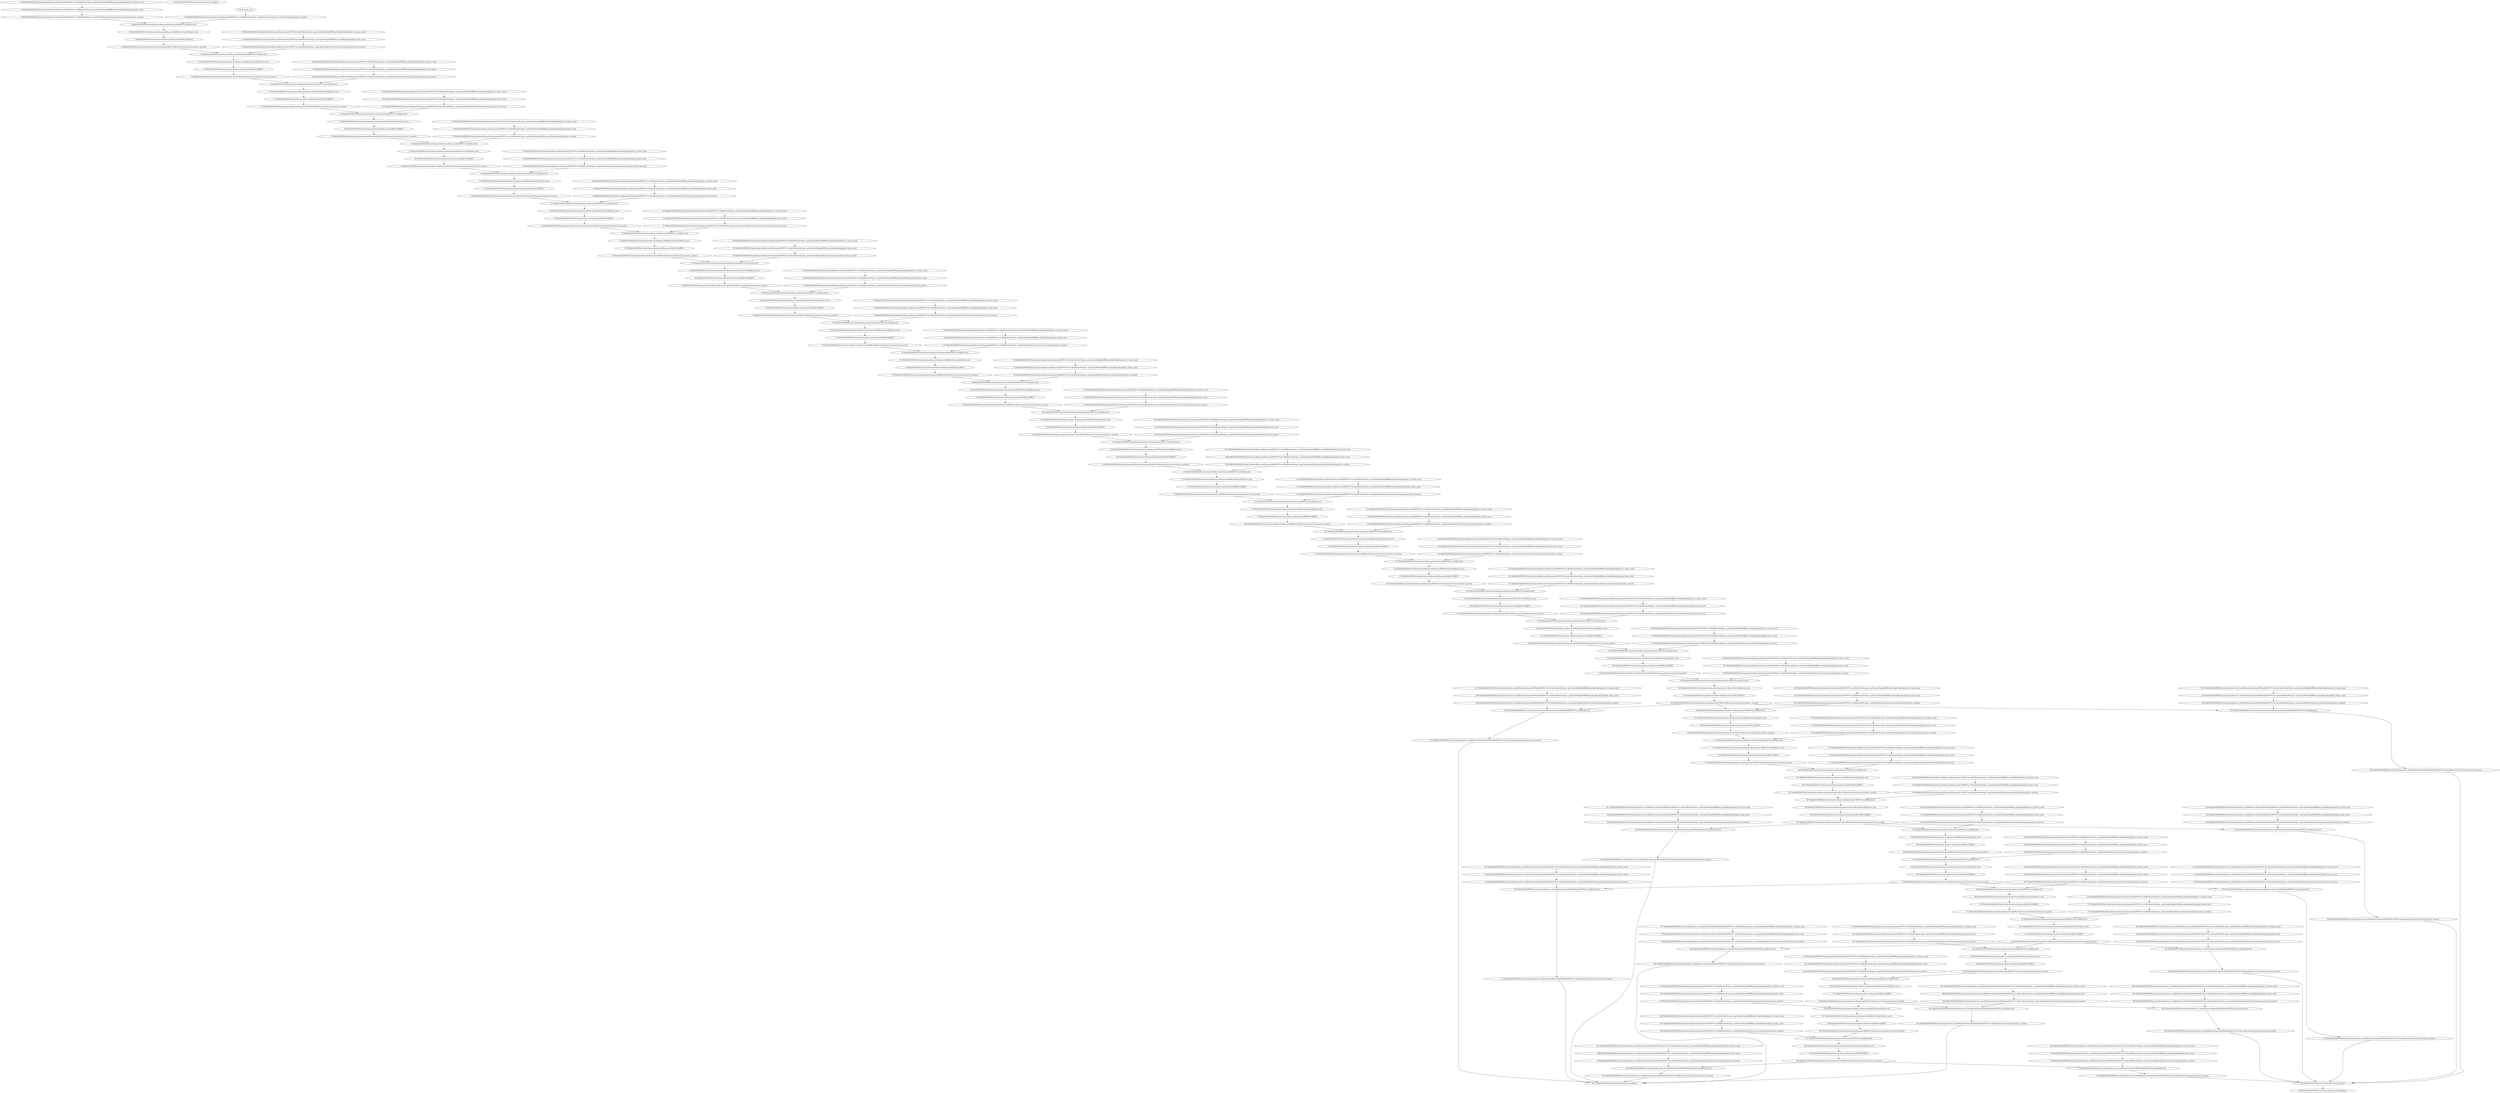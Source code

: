 strict digraph  {
"0 /nncf_model_input" [id=0, scope="", type=nncf_model_input];
"1 MobileNetSSD/MultiOutputSequential[basenet]/Sequential[0]/NNCFConv2d[0]/ModuleDict[pre_ops]/UpdateWeight[0]/RBSparsifyingWeight[op]/calc_rb_binary_mask" [id=1, scope="MobileNetSSD/MultiOutputSequential[basenet]/Sequential[0]/NNCFConv2d[0]/ModuleDict[pre_ops]/UpdateWeight[0]/RBSparsifyingWeight[op]", type=calc_rb_binary_mask];
"2 MobileNetSSD/MultiOutputSequential[basenet]/Sequential[0]/NNCFConv2d[0]/ModuleDict[pre_ops]/UpdateWeight[0]/RBSparsifyingWeight[op]/apply_binary_mask" [id=2, scope="MobileNetSSD/MultiOutputSequential[basenet]/Sequential[0]/NNCFConv2d[0]/ModuleDict[pre_ops]/UpdateWeight[0]/RBSparsifyingWeight[op]", type=apply_binary_mask];
"3 MobileNetSSD/MultiOutputSequential[basenet]/Sequential[0]/NNCFConv2d[0]/ModuleDict[pre_ops]/UpdateWeight[1]/SymmetricQuantizer[op]/symmetric_quantize" [id=3, scope="MobileNetSSD/MultiOutputSequential[basenet]/Sequential[0]/NNCFConv2d[0]/ModuleDict[pre_ops]/UpdateWeight[1]/SymmetricQuantizer[op]", type=symmetric_quantize];
"4 MobileNetSSD/MultiOutputSequential[basenet]/Sequential[0]/NNCFConv2d[0]/ModuleDict[pre_ops]/UpdateInputs[2]/SymmetricQuantizer[op]/symmetric_quantize" [id=4, scope="MobileNetSSD/MultiOutputSequential[basenet]/Sequential[0]/NNCFConv2d[0]/ModuleDict[pre_ops]/UpdateInputs[2]/SymmetricQuantizer[op]", type=symmetric_quantize];
"5 MobileNetSSD/MultiOutputSequential[basenet]/Sequential[0]/NNCFConv2d[0]/conv2d" [id=5, scope="MobileNetSSD/MultiOutputSequential[basenet]/Sequential[0]/NNCFConv2d[0]", type=conv2d];
"6 MobileNetSSD/MultiOutputSequential[basenet]/Sequential[0]/BatchNorm2d[1]/batch_norm" [id=6, scope="MobileNetSSD/MultiOutputSequential[basenet]/Sequential[0]/BatchNorm2d[1]", type=batch_norm];
"7 MobileNetSSD/MultiOutputSequential[basenet]/Sequential[0]/ReLU[2]/RELU" [id=7, scope="MobileNetSSD/MultiOutputSequential[basenet]/Sequential[0]/ReLU[2]", type=RELU];
"8 MobileNetSSD/MultiOutputSequential[basenet]/Sequential[0]/ReLU[2]/SymmetricQuantizer/symmetric_quantize" [id=8, scope="MobileNetSSD/MultiOutputSequential[basenet]/Sequential[0]/ReLU[2]/SymmetricQuantizer", type=symmetric_quantize];
"9 MobileNetSSD/MultiOutputSequential[basenet]/Sequential[1]/NNCFConv2d[0]/ModuleDict[pre_ops]/UpdateWeight[0]/RBSparsifyingWeight[op]/calc_rb_binary_mask" [id=9, scope="MobileNetSSD/MultiOutputSequential[basenet]/Sequential[1]/NNCFConv2d[0]/ModuleDict[pre_ops]/UpdateWeight[0]/RBSparsifyingWeight[op]", type=calc_rb_binary_mask];
"10 MobileNetSSD/MultiOutputSequential[basenet]/Sequential[1]/NNCFConv2d[0]/ModuleDict[pre_ops]/UpdateWeight[0]/RBSparsifyingWeight[op]/apply_binary_mask" [id=10, scope="MobileNetSSD/MultiOutputSequential[basenet]/Sequential[1]/NNCFConv2d[0]/ModuleDict[pre_ops]/UpdateWeight[0]/RBSparsifyingWeight[op]", type=apply_binary_mask];
"11 MobileNetSSD/MultiOutputSequential[basenet]/Sequential[1]/NNCFConv2d[0]/ModuleDict[pre_ops]/UpdateWeight[1]/SymmetricQuantizer[op]/symmetric_quantize" [id=11, scope="MobileNetSSD/MultiOutputSequential[basenet]/Sequential[1]/NNCFConv2d[0]/ModuleDict[pre_ops]/UpdateWeight[1]/SymmetricQuantizer[op]", type=symmetric_quantize];
"12 MobileNetSSD/MultiOutputSequential[basenet]/Sequential[1]/NNCFConv2d[0]/conv2d" [id=12, scope="MobileNetSSD/MultiOutputSequential[basenet]/Sequential[1]/NNCFConv2d[0]", type=conv2d];
"13 MobileNetSSD/MultiOutputSequential[basenet]/Sequential[1]/BatchNorm2d[1]/batch_norm" [id=13, scope="MobileNetSSD/MultiOutputSequential[basenet]/Sequential[1]/BatchNorm2d[1]", type=batch_norm];
"14 MobileNetSSD/MultiOutputSequential[basenet]/Sequential[1]/ReLU[2]/RELU" [id=14, scope="MobileNetSSD/MultiOutputSequential[basenet]/Sequential[1]/ReLU[2]", type=RELU];
"15 MobileNetSSD/MultiOutputSequential[basenet]/Sequential[1]/ReLU[2]/SymmetricQuantizer/symmetric_quantize" [id=15, scope="MobileNetSSD/MultiOutputSequential[basenet]/Sequential[1]/ReLU[2]/SymmetricQuantizer", type=symmetric_quantize];
"16 MobileNetSSD/MultiOutputSequential[basenet]/Sequential[1]/NNCFConv2d[3]/ModuleDict[pre_ops]/UpdateWeight[0]/RBSparsifyingWeight[op]/calc_rb_binary_mask" [id=16, scope="MobileNetSSD/MultiOutputSequential[basenet]/Sequential[1]/NNCFConv2d[3]/ModuleDict[pre_ops]/UpdateWeight[0]/RBSparsifyingWeight[op]", type=calc_rb_binary_mask];
"17 MobileNetSSD/MultiOutputSequential[basenet]/Sequential[1]/NNCFConv2d[3]/ModuleDict[pre_ops]/UpdateWeight[0]/RBSparsifyingWeight[op]/apply_binary_mask" [id=17, scope="MobileNetSSD/MultiOutputSequential[basenet]/Sequential[1]/NNCFConv2d[3]/ModuleDict[pre_ops]/UpdateWeight[0]/RBSparsifyingWeight[op]", type=apply_binary_mask];
"18 MobileNetSSD/MultiOutputSequential[basenet]/Sequential[1]/NNCFConv2d[3]/ModuleDict[pre_ops]/UpdateWeight[1]/SymmetricQuantizer[op]/symmetric_quantize" [id=18, scope="MobileNetSSD/MultiOutputSequential[basenet]/Sequential[1]/NNCFConv2d[3]/ModuleDict[pre_ops]/UpdateWeight[1]/SymmetricQuantizer[op]", type=symmetric_quantize];
"19 MobileNetSSD/MultiOutputSequential[basenet]/Sequential[1]/NNCFConv2d[3]/conv2d" [id=19, scope="MobileNetSSD/MultiOutputSequential[basenet]/Sequential[1]/NNCFConv2d[3]", type=conv2d];
"20 MobileNetSSD/MultiOutputSequential[basenet]/Sequential[1]/BatchNorm2d[4]/batch_norm" [id=20, scope="MobileNetSSD/MultiOutputSequential[basenet]/Sequential[1]/BatchNorm2d[4]", type=batch_norm];
"21 MobileNetSSD/MultiOutputSequential[basenet]/Sequential[1]/ReLU[5]/RELU" [id=21, scope="MobileNetSSD/MultiOutputSequential[basenet]/Sequential[1]/ReLU[5]", type=RELU];
"22 MobileNetSSD/MultiOutputSequential[basenet]/Sequential[1]/ReLU[5]/SymmetricQuantizer/symmetric_quantize" [id=22, scope="MobileNetSSD/MultiOutputSequential[basenet]/Sequential[1]/ReLU[5]/SymmetricQuantizer", type=symmetric_quantize];
"23 MobileNetSSD/MultiOutputSequential[basenet]/Sequential[2]/NNCFConv2d[0]/ModuleDict[pre_ops]/UpdateWeight[0]/RBSparsifyingWeight[op]/calc_rb_binary_mask" [id=23, scope="MobileNetSSD/MultiOutputSequential[basenet]/Sequential[2]/NNCFConv2d[0]/ModuleDict[pre_ops]/UpdateWeight[0]/RBSparsifyingWeight[op]", type=calc_rb_binary_mask];
"24 MobileNetSSD/MultiOutputSequential[basenet]/Sequential[2]/NNCFConv2d[0]/ModuleDict[pre_ops]/UpdateWeight[0]/RBSparsifyingWeight[op]/apply_binary_mask" [id=24, scope="MobileNetSSD/MultiOutputSequential[basenet]/Sequential[2]/NNCFConv2d[0]/ModuleDict[pre_ops]/UpdateWeight[0]/RBSparsifyingWeight[op]", type=apply_binary_mask];
"25 MobileNetSSD/MultiOutputSequential[basenet]/Sequential[2]/NNCFConv2d[0]/ModuleDict[pre_ops]/UpdateWeight[1]/SymmetricQuantizer[op]/symmetric_quantize" [id=25, scope="MobileNetSSD/MultiOutputSequential[basenet]/Sequential[2]/NNCFConv2d[0]/ModuleDict[pre_ops]/UpdateWeight[1]/SymmetricQuantizer[op]", type=symmetric_quantize];
"26 MobileNetSSD/MultiOutputSequential[basenet]/Sequential[2]/NNCFConv2d[0]/conv2d" [id=26, scope="MobileNetSSD/MultiOutputSequential[basenet]/Sequential[2]/NNCFConv2d[0]", type=conv2d];
"27 MobileNetSSD/MultiOutputSequential[basenet]/Sequential[2]/BatchNorm2d[1]/batch_norm" [id=27, scope="MobileNetSSD/MultiOutputSequential[basenet]/Sequential[2]/BatchNorm2d[1]", type=batch_norm];
"28 MobileNetSSD/MultiOutputSequential[basenet]/Sequential[2]/ReLU[2]/RELU" [id=28, scope="MobileNetSSD/MultiOutputSequential[basenet]/Sequential[2]/ReLU[2]", type=RELU];
"29 MobileNetSSD/MultiOutputSequential[basenet]/Sequential[2]/ReLU[2]/SymmetricQuantizer/symmetric_quantize" [id=29, scope="MobileNetSSD/MultiOutputSequential[basenet]/Sequential[2]/ReLU[2]/SymmetricQuantizer", type=symmetric_quantize];
"30 MobileNetSSD/MultiOutputSequential[basenet]/Sequential[2]/NNCFConv2d[3]/ModuleDict[pre_ops]/UpdateWeight[0]/RBSparsifyingWeight[op]/calc_rb_binary_mask" [id=30, scope="MobileNetSSD/MultiOutputSequential[basenet]/Sequential[2]/NNCFConv2d[3]/ModuleDict[pre_ops]/UpdateWeight[0]/RBSparsifyingWeight[op]", type=calc_rb_binary_mask];
"31 MobileNetSSD/MultiOutputSequential[basenet]/Sequential[2]/NNCFConv2d[3]/ModuleDict[pre_ops]/UpdateWeight[0]/RBSparsifyingWeight[op]/apply_binary_mask" [id=31, scope="MobileNetSSD/MultiOutputSequential[basenet]/Sequential[2]/NNCFConv2d[3]/ModuleDict[pre_ops]/UpdateWeight[0]/RBSparsifyingWeight[op]", type=apply_binary_mask];
"32 MobileNetSSD/MultiOutputSequential[basenet]/Sequential[2]/NNCFConv2d[3]/ModuleDict[pre_ops]/UpdateWeight[1]/SymmetricQuantizer[op]/symmetric_quantize" [id=32, scope="MobileNetSSD/MultiOutputSequential[basenet]/Sequential[2]/NNCFConv2d[3]/ModuleDict[pre_ops]/UpdateWeight[1]/SymmetricQuantizer[op]", type=symmetric_quantize];
"33 MobileNetSSD/MultiOutputSequential[basenet]/Sequential[2]/NNCFConv2d[3]/conv2d" [id=33, scope="MobileNetSSD/MultiOutputSequential[basenet]/Sequential[2]/NNCFConv2d[3]", type=conv2d];
"34 MobileNetSSD/MultiOutputSequential[basenet]/Sequential[2]/BatchNorm2d[4]/batch_norm" [id=34, scope="MobileNetSSD/MultiOutputSequential[basenet]/Sequential[2]/BatchNorm2d[4]", type=batch_norm];
"35 MobileNetSSD/MultiOutputSequential[basenet]/Sequential[2]/ReLU[5]/RELU" [id=35, scope="MobileNetSSD/MultiOutputSequential[basenet]/Sequential[2]/ReLU[5]", type=RELU];
"36 MobileNetSSD/MultiOutputSequential[basenet]/Sequential[2]/ReLU[5]/SymmetricQuantizer/symmetric_quantize" [id=36, scope="MobileNetSSD/MultiOutputSequential[basenet]/Sequential[2]/ReLU[5]/SymmetricQuantizer", type=symmetric_quantize];
"37 MobileNetSSD/MultiOutputSequential[basenet]/Sequential[3]/NNCFConv2d[0]/ModuleDict[pre_ops]/UpdateWeight[0]/RBSparsifyingWeight[op]/calc_rb_binary_mask" [id=37, scope="MobileNetSSD/MultiOutputSequential[basenet]/Sequential[3]/NNCFConv2d[0]/ModuleDict[pre_ops]/UpdateWeight[0]/RBSparsifyingWeight[op]", type=calc_rb_binary_mask];
"38 MobileNetSSD/MultiOutputSequential[basenet]/Sequential[3]/NNCFConv2d[0]/ModuleDict[pre_ops]/UpdateWeight[0]/RBSparsifyingWeight[op]/apply_binary_mask" [id=38, scope="MobileNetSSD/MultiOutputSequential[basenet]/Sequential[3]/NNCFConv2d[0]/ModuleDict[pre_ops]/UpdateWeight[0]/RBSparsifyingWeight[op]", type=apply_binary_mask];
"39 MobileNetSSD/MultiOutputSequential[basenet]/Sequential[3]/NNCFConv2d[0]/ModuleDict[pre_ops]/UpdateWeight[1]/SymmetricQuantizer[op]/symmetric_quantize" [id=39, scope="MobileNetSSD/MultiOutputSequential[basenet]/Sequential[3]/NNCFConv2d[0]/ModuleDict[pre_ops]/UpdateWeight[1]/SymmetricQuantizer[op]", type=symmetric_quantize];
"40 MobileNetSSD/MultiOutputSequential[basenet]/Sequential[3]/NNCFConv2d[0]/conv2d" [id=40, scope="MobileNetSSD/MultiOutputSequential[basenet]/Sequential[3]/NNCFConv2d[0]", type=conv2d];
"41 MobileNetSSD/MultiOutputSequential[basenet]/Sequential[3]/BatchNorm2d[1]/batch_norm" [id=41, scope="MobileNetSSD/MultiOutputSequential[basenet]/Sequential[3]/BatchNorm2d[1]", type=batch_norm];
"42 MobileNetSSD/MultiOutputSequential[basenet]/Sequential[3]/ReLU[2]/RELU" [id=42, scope="MobileNetSSD/MultiOutputSequential[basenet]/Sequential[3]/ReLU[2]", type=RELU];
"43 MobileNetSSD/MultiOutputSequential[basenet]/Sequential[3]/ReLU[2]/SymmetricQuantizer/symmetric_quantize" [id=43, scope="MobileNetSSD/MultiOutputSequential[basenet]/Sequential[3]/ReLU[2]/SymmetricQuantizer", type=symmetric_quantize];
"44 MobileNetSSD/MultiOutputSequential[basenet]/Sequential[3]/NNCFConv2d[3]/ModuleDict[pre_ops]/UpdateWeight[0]/RBSparsifyingWeight[op]/calc_rb_binary_mask" [id=44, scope="MobileNetSSD/MultiOutputSequential[basenet]/Sequential[3]/NNCFConv2d[3]/ModuleDict[pre_ops]/UpdateWeight[0]/RBSparsifyingWeight[op]", type=calc_rb_binary_mask];
"45 MobileNetSSD/MultiOutputSequential[basenet]/Sequential[3]/NNCFConv2d[3]/ModuleDict[pre_ops]/UpdateWeight[0]/RBSparsifyingWeight[op]/apply_binary_mask" [id=45, scope="MobileNetSSD/MultiOutputSequential[basenet]/Sequential[3]/NNCFConv2d[3]/ModuleDict[pre_ops]/UpdateWeight[0]/RBSparsifyingWeight[op]", type=apply_binary_mask];
"46 MobileNetSSD/MultiOutputSequential[basenet]/Sequential[3]/NNCFConv2d[3]/ModuleDict[pre_ops]/UpdateWeight[1]/SymmetricQuantizer[op]/symmetric_quantize" [id=46, scope="MobileNetSSD/MultiOutputSequential[basenet]/Sequential[3]/NNCFConv2d[3]/ModuleDict[pre_ops]/UpdateWeight[1]/SymmetricQuantizer[op]", type=symmetric_quantize];
"47 MobileNetSSD/MultiOutputSequential[basenet]/Sequential[3]/NNCFConv2d[3]/conv2d" [id=47, scope="MobileNetSSD/MultiOutputSequential[basenet]/Sequential[3]/NNCFConv2d[3]", type=conv2d];
"48 MobileNetSSD/MultiOutputSequential[basenet]/Sequential[3]/BatchNorm2d[4]/batch_norm" [id=48, scope="MobileNetSSD/MultiOutputSequential[basenet]/Sequential[3]/BatchNorm2d[4]", type=batch_norm];
"49 MobileNetSSD/MultiOutputSequential[basenet]/Sequential[3]/ReLU[5]/RELU" [id=49, scope="MobileNetSSD/MultiOutputSequential[basenet]/Sequential[3]/ReLU[5]", type=RELU];
"50 MobileNetSSD/MultiOutputSequential[basenet]/Sequential[3]/ReLU[5]/SymmetricQuantizer/symmetric_quantize" [id=50, scope="MobileNetSSD/MultiOutputSequential[basenet]/Sequential[3]/ReLU[5]/SymmetricQuantizer", type=symmetric_quantize];
"51 MobileNetSSD/MultiOutputSequential[basenet]/Sequential[4]/NNCFConv2d[0]/ModuleDict[pre_ops]/UpdateWeight[0]/RBSparsifyingWeight[op]/calc_rb_binary_mask" [id=51, scope="MobileNetSSD/MultiOutputSequential[basenet]/Sequential[4]/NNCFConv2d[0]/ModuleDict[pre_ops]/UpdateWeight[0]/RBSparsifyingWeight[op]", type=calc_rb_binary_mask];
"52 MobileNetSSD/MultiOutputSequential[basenet]/Sequential[4]/NNCFConv2d[0]/ModuleDict[pre_ops]/UpdateWeight[0]/RBSparsifyingWeight[op]/apply_binary_mask" [id=52, scope="MobileNetSSD/MultiOutputSequential[basenet]/Sequential[4]/NNCFConv2d[0]/ModuleDict[pre_ops]/UpdateWeight[0]/RBSparsifyingWeight[op]", type=apply_binary_mask];
"53 MobileNetSSD/MultiOutputSequential[basenet]/Sequential[4]/NNCFConv2d[0]/ModuleDict[pre_ops]/UpdateWeight[1]/SymmetricQuantizer[op]/symmetric_quantize" [id=53, scope="MobileNetSSD/MultiOutputSequential[basenet]/Sequential[4]/NNCFConv2d[0]/ModuleDict[pre_ops]/UpdateWeight[1]/SymmetricQuantizer[op]", type=symmetric_quantize];
"54 MobileNetSSD/MultiOutputSequential[basenet]/Sequential[4]/NNCFConv2d[0]/conv2d" [id=54, scope="MobileNetSSD/MultiOutputSequential[basenet]/Sequential[4]/NNCFConv2d[0]", type=conv2d];
"55 MobileNetSSD/MultiOutputSequential[basenet]/Sequential[4]/BatchNorm2d[1]/batch_norm" [id=55, scope="MobileNetSSD/MultiOutputSequential[basenet]/Sequential[4]/BatchNorm2d[1]", type=batch_norm];
"56 MobileNetSSD/MultiOutputSequential[basenet]/Sequential[4]/ReLU[2]/RELU" [id=56, scope="MobileNetSSD/MultiOutputSequential[basenet]/Sequential[4]/ReLU[2]", type=RELU];
"57 MobileNetSSD/MultiOutputSequential[basenet]/Sequential[4]/ReLU[2]/SymmetricQuantizer/symmetric_quantize" [id=57, scope="MobileNetSSD/MultiOutputSequential[basenet]/Sequential[4]/ReLU[2]/SymmetricQuantizer", type=symmetric_quantize];
"58 MobileNetSSD/MultiOutputSequential[basenet]/Sequential[4]/NNCFConv2d[3]/ModuleDict[pre_ops]/UpdateWeight[0]/RBSparsifyingWeight[op]/calc_rb_binary_mask" [id=58, scope="MobileNetSSD/MultiOutputSequential[basenet]/Sequential[4]/NNCFConv2d[3]/ModuleDict[pre_ops]/UpdateWeight[0]/RBSparsifyingWeight[op]", type=calc_rb_binary_mask];
"59 MobileNetSSD/MultiOutputSequential[basenet]/Sequential[4]/NNCFConv2d[3]/ModuleDict[pre_ops]/UpdateWeight[0]/RBSparsifyingWeight[op]/apply_binary_mask" [id=59, scope="MobileNetSSD/MultiOutputSequential[basenet]/Sequential[4]/NNCFConv2d[3]/ModuleDict[pre_ops]/UpdateWeight[0]/RBSparsifyingWeight[op]", type=apply_binary_mask];
"60 MobileNetSSD/MultiOutputSequential[basenet]/Sequential[4]/NNCFConv2d[3]/ModuleDict[pre_ops]/UpdateWeight[1]/SymmetricQuantizer[op]/symmetric_quantize" [id=60, scope="MobileNetSSD/MultiOutputSequential[basenet]/Sequential[4]/NNCFConv2d[3]/ModuleDict[pre_ops]/UpdateWeight[1]/SymmetricQuantizer[op]", type=symmetric_quantize];
"61 MobileNetSSD/MultiOutputSequential[basenet]/Sequential[4]/NNCFConv2d[3]/conv2d" [id=61, scope="MobileNetSSD/MultiOutputSequential[basenet]/Sequential[4]/NNCFConv2d[3]", type=conv2d];
"62 MobileNetSSD/MultiOutputSequential[basenet]/Sequential[4]/BatchNorm2d[4]/batch_norm" [id=62, scope="MobileNetSSD/MultiOutputSequential[basenet]/Sequential[4]/BatchNorm2d[4]", type=batch_norm];
"63 MobileNetSSD/MultiOutputSequential[basenet]/Sequential[4]/ReLU[5]/RELU" [id=63, scope="MobileNetSSD/MultiOutputSequential[basenet]/Sequential[4]/ReLU[5]", type=RELU];
"64 MobileNetSSD/MultiOutputSequential[basenet]/Sequential[4]/ReLU[5]/SymmetricQuantizer/symmetric_quantize" [id=64, scope="MobileNetSSD/MultiOutputSequential[basenet]/Sequential[4]/ReLU[5]/SymmetricQuantizer", type=symmetric_quantize];
"65 MobileNetSSD/MultiOutputSequential[basenet]/Sequential[5]/NNCFConv2d[0]/ModuleDict[pre_ops]/UpdateWeight[0]/RBSparsifyingWeight[op]/calc_rb_binary_mask" [id=65, scope="MobileNetSSD/MultiOutputSequential[basenet]/Sequential[5]/NNCFConv2d[0]/ModuleDict[pre_ops]/UpdateWeight[0]/RBSparsifyingWeight[op]", type=calc_rb_binary_mask];
"66 MobileNetSSD/MultiOutputSequential[basenet]/Sequential[5]/NNCFConv2d[0]/ModuleDict[pre_ops]/UpdateWeight[0]/RBSparsifyingWeight[op]/apply_binary_mask" [id=66, scope="MobileNetSSD/MultiOutputSequential[basenet]/Sequential[5]/NNCFConv2d[0]/ModuleDict[pre_ops]/UpdateWeight[0]/RBSparsifyingWeight[op]", type=apply_binary_mask];
"67 MobileNetSSD/MultiOutputSequential[basenet]/Sequential[5]/NNCFConv2d[0]/ModuleDict[pre_ops]/UpdateWeight[1]/SymmetricQuantizer[op]/symmetric_quantize" [id=67, scope="MobileNetSSD/MultiOutputSequential[basenet]/Sequential[5]/NNCFConv2d[0]/ModuleDict[pre_ops]/UpdateWeight[1]/SymmetricQuantizer[op]", type=symmetric_quantize];
"68 MobileNetSSD/MultiOutputSequential[basenet]/Sequential[5]/NNCFConv2d[0]/conv2d" [id=68, scope="MobileNetSSD/MultiOutputSequential[basenet]/Sequential[5]/NNCFConv2d[0]", type=conv2d];
"69 MobileNetSSD/MultiOutputSequential[basenet]/Sequential[5]/BatchNorm2d[1]/batch_norm" [id=69, scope="MobileNetSSD/MultiOutputSequential[basenet]/Sequential[5]/BatchNorm2d[1]", type=batch_norm];
"70 MobileNetSSD/MultiOutputSequential[basenet]/Sequential[5]/ReLU[2]/RELU" [id=70, scope="MobileNetSSD/MultiOutputSequential[basenet]/Sequential[5]/ReLU[2]", type=RELU];
"71 MobileNetSSD/MultiOutputSequential[basenet]/Sequential[5]/ReLU[2]/SymmetricQuantizer/symmetric_quantize" [id=71, scope="MobileNetSSD/MultiOutputSequential[basenet]/Sequential[5]/ReLU[2]/SymmetricQuantizer", type=symmetric_quantize];
"72 MobileNetSSD/MultiOutputSequential[basenet]/Sequential[5]/NNCFConv2d[3]/ModuleDict[pre_ops]/UpdateWeight[0]/RBSparsifyingWeight[op]/calc_rb_binary_mask" [id=72, scope="MobileNetSSD/MultiOutputSequential[basenet]/Sequential[5]/NNCFConv2d[3]/ModuleDict[pre_ops]/UpdateWeight[0]/RBSparsifyingWeight[op]", type=calc_rb_binary_mask];
"73 MobileNetSSD/MultiOutputSequential[basenet]/Sequential[5]/NNCFConv2d[3]/ModuleDict[pre_ops]/UpdateWeight[0]/RBSparsifyingWeight[op]/apply_binary_mask" [id=73, scope="MobileNetSSD/MultiOutputSequential[basenet]/Sequential[5]/NNCFConv2d[3]/ModuleDict[pre_ops]/UpdateWeight[0]/RBSparsifyingWeight[op]", type=apply_binary_mask];
"74 MobileNetSSD/MultiOutputSequential[basenet]/Sequential[5]/NNCFConv2d[3]/ModuleDict[pre_ops]/UpdateWeight[1]/SymmetricQuantizer[op]/symmetric_quantize" [id=74, scope="MobileNetSSD/MultiOutputSequential[basenet]/Sequential[5]/NNCFConv2d[3]/ModuleDict[pre_ops]/UpdateWeight[1]/SymmetricQuantizer[op]", type=symmetric_quantize];
"75 MobileNetSSD/MultiOutputSequential[basenet]/Sequential[5]/NNCFConv2d[3]/conv2d" [id=75, scope="MobileNetSSD/MultiOutputSequential[basenet]/Sequential[5]/NNCFConv2d[3]", type=conv2d];
"76 MobileNetSSD/MultiOutputSequential[basenet]/Sequential[5]/BatchNorm2d[4]/batch_norm" [id=76, scope="MobileNetSSD/MultiOutputSequential[basenet]/Sequential[5]/BatchNorm2d[4]", type=batch_norm];
"77 MobileNetSSD/MultiOutputSequential[basenet]/Sequential[5]/ReLU[5]/RELU" [id=77, scope="MobileNetSSD/MultiOutputSequential[basenet]/Sequential[5]/ReLU[5]", type=RELU];
"78 MobileNetSSD/MultiOutputSequential[basenet]/Sequential[5]/ReLU[5]/SymmetricQuantizer/symmetric_quantize" [id=78, scope="MobileNetSSD/MultiOutputSequential[basenet]/Sequential[5]/ReLU[5]/SymmetricQuantizer", type=symmetric_quantize];
"79 MobileNetSSD/MultiOutputSequential[basenet]/Sequential[6]/NNCFConv2d[0]/ModuleDict[pre_ops]/UpdateWeight[0]/RBSparsifyingWeight[op]/calc_rb_binary_mask" [id=79, scope="MobileNetSSD/MultiOutputSequential[basenet]/Sequential[6]/NNCFConv2d[0]/ModuleDict[pre_ops]/UpdateWeight[0]/RBSparsifyingWeight[op]", type=calc_rb_binary_mask];
"80 MobileNetSSD/MultiOutputSequential[basenet]/Sequential[6]/NNCFConv2d[0]/ModuleDict[pre_ops]/UpdateWeight[0]/RBSparsifyingWeight[op]/apply_binary_mask" [id=80, scope="MobileNetSSD/MultiOutputSequential[basenet]/Sequential[6]/NNCFConv2d[0]/ModuleDict[pre_ops]/UpdateWeight[0]/RBSparsifyingWeight[op]", type=apply_binary_mask];
"81 MobileNetSSD/MultiOutputSequential[basenet]/Sequential[6]/NNCFConv2d[0]/ModuleDict[pre_ops]/UpdateWeight[1]/SymmetricQuantizer[op]/symmetric_quantize" [id=81, scope="MobileNetSSD/MultiOutputSequential[basenet]/Sequential[6]/NNCFConv2d[0]/ModuleDict[pre_ops]/UpdateWeight[1]/SymmetricQuantizer[op]", type=symmetric_quantize];
"82 MobileNetSSD/MultiOutputSequential[basenet]/Sequential[6]/NNCFConv2d[0]/conv2d" [id=82, scope="MobileNetSSD/MultiOutputSequential[basenet]/Sequential[6]/NNCFConv2d[0]", type=conv2d];
"83 MobileNetSSD/MultiOutputSequential[basenet]/Sequential[6]/BatchNorm2d[1]/batch_norm" [id=83, scope="MobileNetSSD/MultiOutputSequential[basenet]/Sequential[6]/BatchNorm2d[1]", type=batch_norm];
"84 MobileNetSSD/MultiOutputSequential[basenet]/Sequential[6]/ReLU[2]/RELU" [id=84, scope="MobileNetSSD/MultiOutputSequential[basenet]/Sequential[6]/ReLU[2]", type=RELU];
"85 MobileNetSSD/MultiOutputSequential[basenet]/Sequential[6]/ReLU[2]/SymmetricQuantizer/symmetric_quantize" [id=85, scope="MobileNetSSD/MultiOutputSequential[basenet]/Sequential[6]/ReLU[2]/SymmetricQuantizer", type=symmetric_quantize];
"86 MobileNetSSD/MultiOutputSequential[basenet]/Sequential[6]/NNCFConv2d[3]/ModuleDict[pre_ops]/UpdateWeight[0]/RBSparsifyingWeight[op]/calc_rb_binary_mask" [id=86, scope="MobileNetSSD/MultiOutputSequential[basenet]/Sequential[6]/NNCFConv2d[3]/ModuleDict[pre_ops]/UpdateWeight[0]/RBSparsifyingWeight[op]", type=calc_rb_binary_mask];
"87 MobileNetSSD/MultiOutputSequential[basenet]/Sequential[6]/NNCFConv2d[3]/ModuleDict[pre_ops]/UpdateWeight[0]/RBSparsifyingWeight[op]/apply_binary_mask" [id=87, scope="MobileNetSSD/MultiOutputSequential[basenet]/Sequential[6]/NNCFConv2d[3]/ModuleDict[pre_ops]/UpdateWeight[0]/RBSparsifyingWeight[op]", type=apply_binary_mask];
"88 MobileNetSSD/MultiOutputSequential[basenet]/Sequential[6]/NNCFConv2d[3]/ModuleDict[pre_ops]/UpdateWeight[1]/SymmetricQuantizer[op]/symmetric_quantize" [id=88, scope="MobileNetSSD/MultiOutputSequential[basenet]/Sequential[6]/NNCFConv2d[3]/ModuleDict[pre_ops]/UpdateWeight[1]/SymmetricQuantizer[op]", type=symmetric_quantize];
"89 MobileNetSSD/MultiOutputSequential[basenet]/Sequential[6]/NNCFConv2d[3]/conv2d" [id=89, scope="MobileNetSSD/MultiOutputSequential[basenet]/Sequential[6]/NNCFConv2d[3]", type=conv2d];
"90 MobileNetSSD/MultiOutputSequential[basenet]/Sequential[6]/BatchNorm2d[4]/batch_norm" [id=90, scope="MobileNetSSD/MultiOutputSequential[basenet]/Sequential[6]/BatchNorm2d[4]", type=batch_norm];
"91 MobileNetSSD/MultiOutputSequential[basenet]/Sequential[6]/ReLU[5]/RELU" [id=91, scope="MobileNetSSD/MultiOutputSequential[basenet]/Sequential[6]/ReLU[5]", type=RELU];
"92 MobileNetSSD/MultiOutputSequential[basenet]/Sequential[6]/ReLU[5]/SymmetricQuantizer/symmetric_quantize" [id=92, scope="MobileNetSSD/MultiOutputSequential[basenet]/Sequential[6]/ReLU[5]/SymmetricQuantizer", type=symmetric_quantize];
"93 MobileNetSSD/MultiOutputSequential[basenet]/Sequential[7]/NNCFConv2d[0]/ModuleDict[pre_ops]/UpdateWeight[0]/RBSparsifyingWeight[op]/calc_rb_binary_mask" [id=93, scope="MobileNetSSD/MultiOutputSequential[basenet]/Sequential[7]/NNCFConv2d[0]/ModuleDict[pre_ops]/UpdateWeight[0]/RBSparsifyingWeight[op]", type=calc_rb_binary_mask];
"94 MobileNetSSD/MultiOutputSequential[basenet]/Sequential[7]/NNCFConv2d[0]/ModuleDict[pre_ops]/UpdateWeight[0]/RBSparsifyingWeight[op]/apply_binary_mask" [id=94, scope="MobileNetSSD/MultiOutputSequential[basenet]/Sequential[7]/NNCFConv2d[0]/ModuleDict[pre_ops]/UpdateWeight[0]/RBSparsifyingWeight[op]", type=apply_binary_mask];
"95 MobileNetSSD/MultiOutputSequential[basenet]/Sequential[7]/NNCFConv2d[0]/ModuleDict[pre_ops]/UpdateWeight[1]/SymmetricQuantizer[op]/symmetric_quantize" [id=95, scope="MobileNetSSD/MultiOutputSequential[basenet]/Sequential[7]/NNCFConv2d[0]/ModuleDict[pre_ops]/UpdateWeight[1]/SymmetricQuantizer[op]", type=symmetric_quantize];
"96 MobileNetSSD/MultiOutputSequential[basenet]/Sequential[7]/NNCFConv2d[0]/conv2d" [id=96, scope="MobileNetSSD/MultiOutputSequential[basenet]/Sequential[7]/NNCFConv2d[0]", type=conv2d];
"97 MobileNetSSD/MultiOutputSequential[basenet]/Sequential[7]/BatchNorm2d[1]/batch_norm" [id=97, scope="MobileNetSSD/MultiOutputSequential[basenet]/Sequential[7]/BatchNorm2d[1]", type=batch_norm];
"98 MobileNetSSD/MultiOutputSequential[basenet]/Sequential[7]/ReLU[2]/RELU" [id=98, scope="MobileNetSSD/MultiOutputSequential[basenet]/Sequential[7]/ReLU[2]", type=RELU];
"99 MobileNetSSD/MultiOutputSequential[basenet]/Sequential[7]/ReLU[2]/SymmetricQuantizer/symmetric_quantize" [id=99, scope="MobileNetSSD/MultiOutputSequential[basenet]/Sequential[7]/ReLU[2]/SymmetricQuantizer", type=symmetric_quantize];
"100 MobileNetSSD/MultiOutputSequential[basenet]/Sequential[7]/NNCFConv2d[3]/ModuleDict[pre_ops]/UpdateWeight[0]/RBSparsifyingWeight[op]/calc_rb_binary_mask" [id=100, scope="MobileNetSSD/MultiOutputSequential[basenet]/Sequential[7]/NNCFConv2d[3]/ModuleDict[pre_ops]/UpdateWeight[0]/RBSparsifyingWeight[op]", type=calc_rb_binary_mask];
"101 MobileNetSSD/MultiOutputSequential[basenet]/Sequential[7]/NNCFConv2d[3]/ModuleDict[pre_ops]/UpdateWeight[0]/RBSparsifyingWeight[op]/apply_binary_mask" [id=101, scope="MobileNetSSD/MultiOutputSequential[basenet]/Sequential[7]/NNCFConv2d[3]/ModuleDict[pre_ops]/UpdateWeight[0]/RBSparsifyingWeight[op]", type=apply_binary_mask];
"102 MobileNetSSD/MultiOutputSequential[basenet]/Sequential[7]/NNCFConv2d[3]/ModuleDict[pre_ops]/UpdateWeight[1]/SymmetricQuantizer[op]/symmetric_quantize" [id=102, scope="MobileNetSSD/MultiOutputSequential[basenet]/Sequential[7]/NNCFConv2d[3]/ModuleDict[pre_ops]/UpdateWeight[1]/SymmetricQuantizer[op]", type=symmetric_quantize];
"103 MobileNetSSD/MultiOutputSequential[basenet]/Sequential[7]/NNCFConv2d[3]/conv2d" [id=103, scope="MobileNetSSD/MultiOutputSequential[basenet]/Sequential[7]/NNCFConv2d[3]", type=conv2d];
"104 MobileNetSSD/MultiOutputSequential[basenet]/Sequential[7]/BatchNorm2d[4]/batch_norm" [id=104, scope="MobileNetSSD/MultiOutputSequential[basenet]/Sequential[7]/BatchNorm2d[4]", type=batch_norm];
"105 MobileNetSSD/MultiOutputSequential[basenet]/Sequential[7]/ReLU[5]/RELU" [id=105, scope="MobileNetSSD/MultiOutputSequential[basenet]/Sequential[7]/ReLU[5]", type=RELU];
"106 MobileNetSSD/MultiOutputSequential[basenet]/Sequential[7]/ReLU[5]/SymmetricQuantizer/symmetric_quantize" [id=106, scope="MobileNetSSD/MultiOutputSequential[basenet]/Sequential[7]/ReLU[5]/SymmetricQuantizer", type=symmetric_quantize];
"107 MobileNetSSD/MultiOutputSequential[basenet]/Sequential[8]/NNCFConv2d[0]/ModuleDict[pre_ops]/UpdateWeight[0]/RBSparsifyingWeight[op]/calc_rb_binary_mask" [id=107, scope="MobileNetSSD/MultiOutputSequential[basenet]/Sequential[8]/NNCFConv2d[0]/ModuleDict[pre_ops]/UpdateWeight[0]/RBSparsifyingWeight[op]", type=calc_rb_binary_mask];
"108 MobileNetSSD/MultiOutputSequential[basenet]/Sequential[8]/NNCFConv2d[0]/ModuleDict[pre_ops]/UpdateWeight[0]/RBSparsifyingWeight[op]/apply_binary_mask" [id=108, scope="MobileNetSSD/MultiOutputSequential[basenet]/Sequential[8]/NNCFConv2d[0]/ModuleDict[pre_ops]/UpdateWeight[0]/RBSparsifyingWeight[op]", type=apply_binary_mask];
"109 MobileNetSSD/MultiOutputSequential[basenet]/Sequential[8]/NNCFConv2d[0]/ModuleDict[pre_ops]/UpdateWeight[1]/SymmetricQuantizer[op]/symmetric_quantize" [id=109, scope="MobileNetSSD/MultiOutputSequential[basenet]/Sequential[8]/NNCFConv2d[0]/ModuleDict[pre_ops]/UpdateWeight[1]/SymmetricQuantizer[op]", type=symmetric_quantize];
"110 MobileNetSSD/MultiOutputSequential[basenet]/Sequential[8]/NNCFConv2d[0]/conv2d" [id=110, scope="MobileNetSSD/MultiOutputSequential[basenet]/Sequential[8]/NNCFConv2d[0]", type=conv2d];
"111 MobileNetSSD/MultiOutputSequential[basenet]/Sequential[8]/BatchNorm2d[1]/batch_norm" [id=111, scope="MobileNetSSD/MultiOutputSequential[basenet]/Sequential[8]/BatchNorm2d[1]", type=batch_norm];
"112 MobileNetSSD/MultiOutputSequential[basenet]/Sequential[8]/ReLU[2]/RELU" [id=112, scope="MobileNetSSD/MultiOutputSequential[basenet]/Sequential[8]/ReLU[2]", type=RELU];
"113 MobileNetSSD/MultiOutputSequential[basenet]/Sequential[8]/ReLU[2]/SymmetricQuantizer/symmetric_quantize" [id=113, scope="MobileNetSSD/MultiOutputSequential[basenet]/Sequential[8]/ReLU[2]/SymmetricQuantizer", type=symmetric_quantize];
"114 MobileNetSSD/MultiOutputSequential[basenet]/Sequential[8]/NNCFConv2d[3]/ModuleDict[pre_ops]/UpdateWeight[0]/RBSparsifyingWeight[op]/calc_rb_binary_mask" [id=114, scope="MobileNetSSD/MultiOutputSequential[basenet]/Sequential[8]/NNCFConv2d[3]/ModuleDict[pre_ops]/UpdateWeight[0]/RBSparsifyingWeight[op]", type=calc_rb_binary_mask];
"115 MobileNetSSD/MultiOutputSequential[basenet]/Sequential[8]/NNCFConv2d[3]/ModuleDict[pre_ops]/UpdateWeight[0]/RBSparsifyingWeight[op]/apply_binary_mask" [id=115, scope="MobileNetSSD/MultiOutputSequential[basenet]/Sequential[8]/NNCFConv2d[3]/ModuleDict[pre_ops]/UpdateWeight[0]/RBSparsifyingWeight[op]", type=apply_binary_mask];
"116 MobileNetSSD/MultiOutputSequential[basenet]/Sequential[8]/NNCFConv2d[3]/ModuleDict[pre_ops]/UpdateWeight[1]/SymmetricQuantizer[op]/symmetric_quantize" [id=116, scope="MobileNetSSD/MultiOutputSequential[basenet]/Sequential[8]/NNCFConv2d[3]/ModuleDict[pre_ops]/UpdateWeight[1]/SymmetricQuantizer[op]", type=symmetric_quantize];
"117 MobileNetSSD/MultiOutputSequential[basenet]/Sequential[8]/NNCFConv2d[3]/conv2d" [id=117, scope="MobileNetSSD/MultiOutputSequential[basenet]/Sequential[8]/NNCFConv2d[3]", type=conv2d];
"118 MobileNetSSD/MultiOutputSequential[basenet]/Sequential[8]/BatchNorm2d[4]/batch_norm" [id=118, scope="MobileNetSSD/MultiOutputSequential[basenet]/Sequential[8]/BatchNorm2d[4]", type=batch_norm];
"119 MobileNetSSD/MultiOutputSequential[basenet]/Sequential[8]/ReLU[5]/RELU" [id=119, scope="MobileNetSSD/MultiOutputSequential[basenet]/Sequential[8]/ReLU[5]", type=RELU];
"120 MobileNetSSD/MultiOutputSequential[basenet]/Sequential[8]/ReLU[5]/SymmetricQuantizer/symmetric_quantize" [id=120, scope="MobileNetSSD/MultiOutputSequential[basenet]/Sequential[8]/ReLU[5]/SymmetricQuantizer", type=symmetric_quantize];
"121 MobileNetSSD/MultiOutputSequential[basenet]/Sequential[9]/NNCFConv2d[0]/ModuleDict[pre_ops]/UpdateWeight[0]/RBSparsifyingWeight[op]/calc_rb_binary_mask" [id=121, scope="MobileNetSSD/MultiOutputSequential[basenet]/Sequential[9]/NNCFConv2d[0]/ModuleDict[pre_ops]/UpdateWeight[0]/RBSparsifyingWeight[op]", type=calc_rb_binary_mask];
"122 MobileNetSSD/MultiOutputSequential[basenet]/Sequential[9]/NNCFConv2d[0]/ModuleDict[pre_ops]/UpdateWeight[0]/RBSparsifyingWeight[op]/apply_binary_mask" [id=122, scope="MobileNetSSD/MultiOutputSequential[basenet]/Sequential[9]/NNCFConv2d[0]/ModuleDict[pre_ops]/UpdateWeight[0]/RBSparsifyingWeight[op]", type=apply_binary_mask];
"123 MobileNetSSD/MultiOutputSequential[basenet]/Sequential[9]/NNCFConv2d[0]/ModuleDict[pre_ops]/UpdateWeight[1]/SymmetricQuantizer[op]/symmetric_quantize" [id=123, scope="MobileNetSSD/MultiOutputSequential[basenet]/Sequential[9]/NNCFConv2d[0]/ModuleDict[pre_ops]/UpdateWeight[1]/SymmetricQuantizer[op]", type=symmetric_quantize];
"124 MobileNetSSD/MultiOutputSequential[basenet]/Sequential[9]/NNCFConv2d[0]/conv2d" [id=124, scope="MobileNetSSD/MultiOutputSequential[basenet]/Sequential[9]/NNCFConv2d[0]", type=conv2d];
"125 MobileNetSSD/MultiOutputSequential[basenet]/Sequential[9]/BatchNorm2d[1]/batch_norm" [id=125, scope="MobileNetSSD/MultiOutputSequential[basenet]/Sequential[9]/BatchNorm2d[1]", type=batch_norm];
"126 MobileNetSSD/MultiOutputSequential[basenet]/Sequential[9]/ReLU[2]/RELU" [id=126, scope="MobileNetSSD/MultiOutputSequential[basenet]/Sequential[9]/ReLU[2]", type=RELU];
"127 MobileNetSSD/MultiOutputSequential[basenet]/Sequential[9]/ReLU[2]/SymmetricQuantizer/symmetric_quantize" [id=127, scope="MobileNetSSD/MultiOutputSequential[basenet]/Sequential[9]/ReLU[2]/SymmetricQuantizer", type=symmetric_quantize];
"128 MobileNetSSD/MultiOutputSequential[basenet]/Sequential[9]/NNCFConv2d[3]/ModuleDict[pre_ops]/UpdateWeight[0]/RBSparsifyingWeight[op]/calc_rb_binary_mask" [id=128, scope="MobileNetSSD/MultiOutputSequential[basenet]/Sequential[9]/NNCFConv2d[3]/ModuleDict[pre_ops]/UpdateWeight[0]/RBSparsifyingWeight[op]", type=calc_rb_binary_mask];
"129 MobileNetSSD/MultiOutputSequential[basenet]/Sequential[9]/NNCFConv2d[3]/ModuleDict[pre_ops]/UpdateWeight[0]/RBSparsifyingWeight[op]/apply_binary_mask" [id=129, scope="MobileNetSSD/MultiOutputSequential[basenet]/Sequential[9]/NNCFConv2d[3]/ModuleDict[pre_ops]/UpdateWeight[0]/RBSparsifyingWeight[op]", type=apply_binary_mask];
"130 MobileNetSSD/MultiOutputSequential[basenet]/Sequential[9]/NNCFConv2d[3]/ModuleDict[pre_ops]/UpdateWeight[1]/SymmetricQuantizer[op]/symmetric_quantize" [id=130, scope="MobileNetSSD/MultiOutputSequential[basenet]/Sequential[9]/NNCFConv2d[3]/ModuleDict[pre_ops]/UpdateWeight[1]/SymmetricQuantizer[op]", type=symmetric_quantize];
"131 MobileNetSSD/MultiOutputSequential[basenet]/Sequential[9]/NNCFConv2d[3]/conv2d" [id=131, scope="MobileNetSSD/MultiOutputSequential[basenet]/Sequential[9]/NNCFConv2d[3]", type=conv2d];
"132 MobileNetSSD/MultiOutputSequential[basenet]/Sequential[9]/BatchNorm2d[4]/batch_norm" [id=132, scope="MobileNetSSD/MultiOutputSequential[basenet]/Sequential[9]/BatchNorm2d[4]", type=batch_norm];
"133 MobileNetSSD/MultiOutputSequential[basenet]/Sequential[9]/ReLU[5]/RELU" [id=133, scope="MobileNetSSD/MultiOutputSequential[basenet]/Sequential[9]/ReLU[5]", type=RELU];
"134 MobileNetSSD/MultiOutputSequential[basenet]/Sequential[9]/ReLU[5]/SymmetricQuantizer/symmetric_quantize" [id=134, scope="MobileNetSSD/MultiOutputSequential[basenet]/Sequential[9]/ReLU[5]/SymmetricQuantizer", type=symmetric_quantize];
"135 MobileNetSSD/MultiOutputSequential[basenet]/Sequential[10]/NNCFConv2d[0]/ModuleDict[pre_ops]/UpdateWeight[0]/RBSparsifyingWeight[op]/calc_rb_binary_mask" [id=135, scope="MobileNetSSD/MultiOutputSequential[basenet]/Sequential[10]/NNCFConv2d[0]/ModuleDict[pre_ops]/UpdateWeight[0]/RBSparsifyingWeight[op]", type=calc_rb_binary_mask];
"136 MobileNetSSD/MultiOutputSequential[basenet]/Sequential[10]/NNCFConv2d[0]/ModuleDict[pre_ops]/UpdateWeight[0]/RBSparsifyingWeight[op]/apply_binary_mask" [id=136, scope="MobileNetSSD/MultiOutputSequential[basenet]/Sequential[10]/NNCFConv2d[0]/ModuleDict[pre_ops]/UpdateWeight[0]/RBSparsifyingWeight[op]", type=apply_binary_mask];
"137 MobileNetSSD/MultiOutputSequential[basenet]/Sequential[10]/NNCFConv2d[0]/ModuleDict[pre_ops]/UpdateWeight[1]/SymmetricQuantizer[op]/symmetric_quantize" [id=137, scope="MobileNetSSD/MultiOutputSequential[basenet]/Sequential[10]/NNCFConv2d[0]/ModuleDict[pre_ops]/UpdateWeight[1]/SymmetricQuantizer[op]", type=symmetric_quantize];
"138 MobileNetSSD/MultiOutputSequential[basenet]/Sequential[10]/NNCFConv2d[0]/conv2d" [id=138, scope="MobileNetSSD/MultiOutputSequential[basenet]/Sequential[10]/NNCFConv2d[0]", type=conv2d];
"139 MobileNetSSD/MultiOutputSequential[basenet]/Sequential[10]/BatchNorm2d[1]/batch_norm" [id=139, scope="MobileNetSSD/MultiOutputSequential[basenet]/Sequential[10]/BatchNorm2d[1]", type=batch_norm];
"140 MobileNetSSD/MultiOutputSequential[basenet]/Sequential[10]/ReLU[2]/RELU" [id=140, scope="MobileNetSSD/MultiOutputSequential[basenet]/Sequential[10]/ReLU[2]", type=RELU];
"141 MobileNetSSD/MultiOutputSequential[basenet]/Sequential[10]/ReLU[2]/SymmetricQuantizer/symmetric_quantize" [id=141, scope="MobileNetSSD/MultiOutputSequential[basenet]/Sequential[10]/ReLU[2]/SymmetricQuantizer", type=symmetric_quantize];
"142 MobileNetSSD/MultiOutputSequential[basenet]/Sequential[10]/NNCFConv2d[3]/ModuleDict[pre_ops]/UpdateWeight[0]/RBSparsifyingWeight[op]/calc_rb_binary_mask" [id=142, scope="MobileNetSSD/MultiOutputSequential[basenet]/Sequential[10]/NNCFConv2d[3]/ModuleDict[pre_ops]/UpdateWeight[0]/RBSparsifyingWeight[op]", type=calc_rb_binary_mask];
"143 MobileNetSSD/MultiOutputSequential[basenet]/Sequential[10]/NNCFConv2d[3]/ModuleDict[pre_ops]/UpdateWeight[0]/RBSparsifyingWeight[op]/apply_binary_mask" [id=143, scope="MobileNetSSD/MultiOutputSequential[basenet]/Sequential[10]/NNCFConv2d[3]/ModuleDict[pre_ops]/UpdateWeight[0]/RBSparsifyingWeight[op]", type=apply_binary_mask];
"144 MobileNetSSD/MultiOutputSequential[basenet]/Sequential[10]/NNCFConv2d[3]/ModuleDict[pre_ops]/UpdateWeight[1]/SymmetricQuantizer[op]/symmetric_quantize" [id=144, scope="MobileNetSSD/MultiOutputSequential[basenet]/Sequential[10]/NNCFConv2d[3]/ModuleDict[pre_ops]/UpdateWeight[1]/SymmetricQuantizer[op]", type=symmetric_quantize];
"145 MobileNetSSD/MultiOutputSequential[basenet]/Sequential[10]/NNCFConv2d[3]/conv2d" [id=145, scope="MobileNetSSD/MultiOutputSequential[basenet]/Sequential[10]/NNCFConv2d[3]", type=conv2d];
"146 MobileNetSSD/MultiOutputSequential[basenet]/Sequential[10]/BatchNorm2d[4]/batch_norm" [id=146, scope="MobileNetSSD/MultiOutputSequential[basenet]/Sequential[10]/BatchNorm2d[4]", type=batch_norm];
"147 MobileNetSSD/MultiOutputSequential[basenet]/Sequential[10]/ReLU[5]/RELU" [id=147, scope="MobileNetSSD/MultiOutputSequential[basenet]/Sequential[10]/ReLU[5]", type=RELU];
"148 MobileNetSSD/MultiOutputSequential[basenet]/Sequential[10]/ReLU[5]/SymmetricQuantizer/symmetric_quantize" [id=148, scope="MobileNetSSD/MultiOutputSequential[basenet]/Sequential[10]/ReLU[5]/SymmetricQuantizer", type=symmetric_quantize];
"149 MobileNetSSD/MultiOutputSequential[basenet]/Sequential[11]/NNCFConv2d[0]/ModuleDict[pre_ops]/UpdateWeight[0]/RBSparsifyingWeight[op]/calc_rb_binary_mask" [id=149, scope="MobileNetSSD/MultiOutputSequential[basenet]/Sequential[11]/NNCFConv2d[0]/ModuleDict[pre_ops]/UpdateWeight[0]/RBSparsifyingWeight[op]", type=calc_rb_binary_mask];
"150 MobileNetSSD/MultiOutputSequential[basenet]/Sequential[11]/NNCFConv2d[0]/ModuleDict[pre_ops]/UpdateWeight[0]/RBSparsifyingWeight[op]/apply_binary_mask" [id=150, scope="MobileNetSSD/MultiOutputSequential[basenet]/Sequential[11]/NNCFConv2d[0]/ModuleDict[pre_ops]/UpdateWeight[0]/RBSparsifyingWeight[op]", type=apply_binary_mask];
"151 MobileNetSSD/MultiOutputSequential[basenet]/Sequential[11]/NNCFConv2d[0]/ModuleDict[pre_ops]/UpdateWeight[1]/SymmetricQuantizer[op]/symmetric_quantize" [id=151, scope="MobileNetSSD/MultiOutputSequential[basenet]/Sequential[11]/NNCFConv2d[0]/ModuleDict[pre_ops]/UpdateWeight[1]/SymmetricQuantizer[op]", type=symmetric_quantize];
"152 MobileNetSSD/MultiOutputSequential[basenet]/Sequential[11]/NNCFConv2d[0]/conv2d" [id=152, scope="MobileNetSSD/MultiOutputSequential[basenet]/Sequential[11]/NNCFConv2d[0]", type=conv2d];
"153 MobileNetSSD/MultiOutputSequential[basenet]/Sequential[11]/BatchNorm2d[1]/batch_norm" [id=153, scope="MobileNetSSD/MultiOutputSequential[basenet]/Sequential[11]/BatchNorm2d[1]", type=batch_norm];
"154 MobileNetSSD/MultiOutputSequential[basenet]/Sequential[11]/ReLU[2]/RELU" [id=154, scope="MobileNetSSD/MultiOutputSequential[basenet]/Sequential[11]/ReLU[2]", type=RELU];
"155 MobileNetSSD/MultiOutputSequential[basenet]/Sequential[11]/ReLU[2]/SymmetricQuantizer/symmetric_quantize" [id=155, scope="MobileNetSSD/MultiOutputSequential[basenet]/Sequential[11]/ReLU[2]/SymmetricQuantizer", type=symmetric_quantize];
"156 MobileNetSSD/MultiOutputSequential[basenet]/Sequential[11]/NNCFConv2d[3]/ModuleDict[pre_ops]/UpdateWeight[0]/RBSparsifyingWeight[op]/calc_rb_binary_mask" [id=156, scope="MobileNetSSD/MultiOutputSequential[basenet]/Sequential[11]/NNCFConv2d[3]/ModuleDict[pre_ops]/UpdateWeight[0]/RBSparsifyingWeight[op]", type=calc_rb_binary_mask];
"157 MobileNetSSD/MultiOutputSequential[basenet]/Sequential[11]/NNCFConv2d[3]/ModuleDict[pre_ops]/UpdateWeight[0]/RBSparsifyingWeight[op]/apply_binary_mask" [id=157, scope="MobileNetSSD/MultiOutputSequential[basenet]/Sequential[11]/NNCFConv2d[3]/ModuleDict[pre_ops]/UpdateWeight[0]/RBSparsifyingWeight[op]", type=apply_binary_mask];
"158 MobileNetSSD/MultiOutputSequential[basenet]/Sequential[11]/NNCFConv2d[3]/ModuleDict[pre_ops]/UpdateWeight[1]/SymmetricQuantizer[op]/symmetric_quantize" [id=158, scope="MobileNetSSD/MultiOutputSequential[basenet]/Sequential[11]/NNCFConv2d[3]/ModuleDict[pre_ops]/UpdateWeight[1]/SymmetricQuantizer[op]", type=symmetric_quantize];
"159 MobileNetSSD/MultiOutputSequential[basenet]/Sequential[11]/NNCFConv2d[3]/conv2d" [id=159, scope="MobileNetSSD/MultiOutputSequential[basenet]/Sequential[11]/NNCFConv2d[3]", type=conv2d];
"160 MobileNetSSD/MultiOutputSequential[basenet]/Sequential[11]/BatchNorm2d[4]/batch_norm" [id=160, scope="MobileNetSSD/MultiOutputSequential[basenet]/Sequential[11]/BatchNorm2d[4]", type=batch_norm];
"161 MobileNetSSD/MultiOutputSequential[basenet]/Sequential[11]/ReLU[5]/RELU" [id=161, scope="MobileNetSSD/MultiOutputSequential[basenet]/Sequential[11]/ReLU[5]", type=RELU];
"162 MobileNetSSD/MultiOutputSequential[basenet]/Sequential[11]/ReLU[5]/SymmetricQuantizer/symmetric_quantize" [id=162, scope="MobileNetSSD/MultiOutputSequential[basenet]/Sequential[11]/ReLU[5]/SymmetricQuantizer", type=symmetric_quantize];
"163 MobileNetSSD/MultiOutputSequential[basenet]/Sequential[12]/NNCFConv2d[0]/ModuleDict[pre_ops]/UpdateWeight[0]/RBSparsifyingWeight[op]/calc_rb_binary_mask" [id=163, scope="MobileNetSSD/MultiOutputSequential[basenet]/Sequential[12]/NNCFConv2d[0]/ModuleDict[pre_ops]/UpdateWeight[0]/RBSparsifyingWeight[op]", type=calc_rb_binary_mask];
"164 MobileNetSSD/MultiOutputSequential[basenet]/Sequential[12]/NNCFConv2d[0]/ModuleDict[pre_ops]/UpdateWeight[0]/RBSparsifyingWeight[op]/apply_binary_mask" [id=164, scope="MobileNetSSD/MultiOutputSequential[basenet]/Sequential[12]/NNCFConv2d[0]/ModuleDict[pre_ops]/UpdateWeight[0]/RBSparsifyingWeight[op]", type=apply_binary_mask];
"165 MobileNetSSD/MultiOutputSequential[basenet]/Sequential[12]/NNCFConv2d[0]/ModuleDict[pre_ops]/UpdateWeight[1]/SymmetricQuantizer[op]/symmetric_quantize" [id=165, scope="MobileNetSSD/MultiOutputSequential[basenet]/Sequential[12]/NNCFConv2d[0]/ModuleDict[pre_ops]/UpdateWeight[1]/SymmetricQuantizer[op]", type=symmetric_quantize];
"166 MobileNetSSD/MultiOutputSequential[basenet]/Sequential[12]/NNCFConv2d[0]/conv2d" [id=166, scope="MobileNetSSD/MultiOutputSequential[basenet]/Sequential[12]/NNCFConv2d[0]", type=conv2d];
"167 MobileNetSSD/MultiOutputSequential[basenet]/Sequential[12]/BatchNorm2d[1]/batch_norm" [id=167, scope="MobileNetSSD/MultiOutputSequential[basenet]/Sequential[12]/BatchNorm2d[1]", type=batch_norm];
"168 MobileNetSSD/MultiOutputSequential[basenet]/Sequential[12]/ReLU[2]/RELU" [id=168, scope="MobileNetSSD/MultiOutputSequential[basenet]/Sequential[12]/ReLU[2]", type=RELU];
"169 MobileNetSSD/MultiOutputSequential[basenet]/Sequential[12]/ReLU[2]/SymmetricQuantizer/symmetric_quantize" [id=169, scope="MobileNetSSD/MultiOutputSequential[basenet]/Sequential[12]/ReLU[2]/SymmetricQuantizer", type=symmetric_quantize];
"170 MobileNetSSD/MultiOutputSequential[basenet]/Sequential[12]/NNCFConv2d[3]/ModuleDict[pre_ops]/UpdateWeight[0]/RBSparsifyingWeight[op]/calc_rb_binary_mask" [id=170, scope="MobileNetSSD/MultiOutputSequential[basenet]/Sequential[12]/NNCFConv2d[3]/ModuleDict[pre_ops]/UpdateWeight[0]/RBSparsifyingWeight[op]", type=calc_rb_binary_mask];
"171 MobileNetSSD/MultiOutputSequential[basenet]/Sequential[12]/NNCFConv2d[3]/ModuleDict[pre_ops]/UpdateWeight[0]/RBSparsifyingWeight[op]/apply_binary_mask" [id=171, scope="MobileNetSSD/MultiOutputSequential[basenet]/Sequential[12]/NNCFConv2d[3]/ModuleDict[pre_ops]/UpdateWeight[0]/RBSparsifyingWeight[op]", type=apply_binary_mask];
"172 MobileNetSSD/MultiOutputSequential[basenet]/Sequential[12]/NNCFConv2d[3]/ModuleDict[pre_ops]/UpdateWeight[1]/SymmetricQuantizer[op]/symmetric_quantize" [id=172, scope="MobileNetSSD/MultiOutputSequential[basenet]/Sequential[12]/NNCFConv2d[3]/ModuleDict[pre_ops]/UpdateWeight[1]/SymmetricQuantizer[op]", type=symmetric_quantize];
"173 MobileNetSSD/MultiOutputSequential[basenet]/Sequential[12]/NNCFConv2d[3]/conv2d" [id=173, scope="MobileNetSSD/MultiOutputSequential[basenet]/Sequential[12]/NNCFConv2d[3]", type=conv2d];
"174 MobileNetSSD/MultiOutputSequential[basenet]/Sequential[12]/BatchNorm2d[4]/batch_norm" [id=174, scope="MobileNetSSD/MultiOutputSequential[basenet]/Sequential[12]/BatchNorm2d[4]", type=batch_norm];
"175 MobileNetSSD/MultiOutputSequential[basenet]/Sequential[12]/ReLU[5]/RELU" [id=175, scope="MobileNetSSD/MultiOutputSequential[basenet]/Sequential[12]/ReLU[5]", type=RELU];
"176 MobileNetSSD/MultiOutputSequential[basenet]/Sequential[12]/ReLU[5]/SymmetricQuantizer/symmetric_quantize" [id=176, scope="MobileNetSSD/MultiOutputSequential[basenet]/Sequential[12]/ReLU[5]/SymmetricQuantizer", type=symmetric_quantize];
"177 MobileNetSSD/MultiOutputSequential[basenet]/Sequential[13]/NNCFConv2d[0]/ModuleDict[pre_ops]/UpdateWeight[0]/RBSparsifyingWeight[op]/calc_rb_binary_mask" [id=177, scope="MobileNetSSD/MultiOutputSequential[basenet]/Sequential[13]/NNCFConv2d[0]/ModuleDict[pre_ops]/UpdateWeight[0]/RBSparsifyingWeight[op]", type=calc_rb_binary_mask];
"178 MobileNetSSD/MultiOutputSequential[basenet]/Sequential[13]/NNCFConv2d[0]/ModuleDict[pre_ops]/UpdateWeight[0]/RBSparsifyingWeight[op]/apply_binary_mask" [id=178, scope="MobileNetSSD/MultiOutputSequential[basenet]/Sequential[13]/NNCFConv2d[0]/ModuleDict[pre_ops]/UpdateWeight[0]/RBSparsifyingWeight[op]", type=apply_binary_mask];
"179 MobileNetSSD/MultiOutputSequential[basenet]/Sequential[13]/NNCFConv2d[0]/ModuleDict[pre_ops]/UpdateWeight[1]/SymmetricQuantizer[op]/symmetric_quantize" [id=179, scope="MobileNetSSD/MultiOutputSequential[basenet]/Sequential[13]/NNCFConv2d[0]/ModuleDict[pre_ops]/UpdateWeight[1]/SymmetricQuantizer[op]", type=symmetric_quantize];
"180 MobileNetSSD/MultiOutputSequential[basenet]/Sequential[13]/NNCFConv2d[0]/conv2d" [id=180, scope="MobileNetSSD/MultiOutputSequential[basenet]/Sequential[13]/NNCFConv2d[0]", type=conv2d];
"181 MobileNetSSD/MultiOutputSequential[basenet]/Sequential[13]/BatchNorm2d[1]/batch_norm" [id=181, scope="MobileNetSSD/MultiOutputSequential[basenet]/Sequential[13]/BatchNorm2d[1]", type=batch_norm];
"182 MobileNetSSD/MultiOutputSequential[basenet]/Sequential[13]/ReLU[2]/RELU" [id=182, scope="MobileNetSSD/MultiOutputSequential[basenet]/Sequential[13]/ReLU[2]", type=RELU];
"183 MobileNetSSD/MultiOutputSequential[basenet]/Sequential[13]/ReLU[2]/SymmetricQuantizer/symmetric_quantize" [id=183, scope="MobileNetSSD/MultiOutputSequential[basenet]/Sequential[13]/ReLU[2]/SymmetricQuantizer", type=symmetric_quantize];
"184 MobileNetSSD/MultiOutputSequential[basenet]/Sequential[13]/NNCFConv2d[3]/ModuleDict[pre_ops]/UpdateWeight[0]/RBSparsifyingWeight[op]/calc_rb_binary_mask" [id=184, scope="MobileNetSSD/MultiOutputSequential[basenet]/Sequential[13]/NNCFConv2d[3]/ModuleDict[pre_ops]/UpdateWeight[0]/RBSparsifyingWeight[op]", type=calc_rb_binary_mask];
"185 MobileNetSSD/MultiOutputSequential[basenet]/Sequential[13]/NNCFConv2d[3]/ModuleDict[pre_ops]/UpdateWeight[0]/RBSparsifyingWeight[op]/apply_binary_mask" [id=185, scope="MobileNetSSD/MultiOutputSequential[basenet]/Sequential[13]/NNCFConv2d[3]/ModuleDict[pre_ops]/UpdateWeight[0]/RBSparsifyingWeight[op]", type=apply_binary_mask];
"186 MobileNetSSD/MultiOutputSequential[basenet]/Sequential[13]/NNCFConv2d[3]/ModuleDict[pre_ops]/UpdateWeight[1]/SymmetricQuantizer[op]/symmetric_quantize" [id=186, scope="MobileNetSSD/MultiOutputSequential[basenet]/Sequential[13]/NNCFConv2d[3]/ModuleDict[pre_ops]/UpdateWeight[1]/SymmetricQuantizer[op]", type=symmetric_quantize];
"187 MobileNetSSD/MultiOutputSequential[basenet]/Sequential[13]/NNCFConv2d[3]/conv2d" [id=187, scope="MobileNetSSD/MultiOutputSequential[basenet]/Sequential[13]/NNCFConv2d[3]", type=conv2d];
"188 MobileNetSSD/MultiOutputSequential[basenet]/Sequential[13]/BatchNorm2d[4]/batch_norm" [id=188, scope="MobileNetSSD/MultiOutputSequential[basenet]/Sequential[13]/BatchNorm2d[4]", type=batch_norm];
"189 MobileNetSSD/MultiOutputSequential[basenet]/Sequential[13]/ReLU[5]/RELU" [id=189, scope="MobileNetSSD/MultiOutputSequential[basenet]/Sequential[13]/ReLU[5]", type=RELU];
"190 MobileNetSSD/MultiOutputSequential[basenet]/Sequential[13]/ReLU[5]/SymmetricQuantizer/symmetric_quantize" [id=190, scope="MobileNetSSD/MultiOutputSequential[basenet]/Sequential[13]/ReLU[5]/SymmetricQuantizer", type=symmetric_quantize];
"191 MobileNetSSD/MultiOutputSequential[extras]/Sequential[0]/NNCFConv2d[0]/ModuleDict[pre_ops]/UpdateWeight[0]/RBSparsifyingWeight[op]/calc_rb_binary_mask" [id=191, scope="MobileNetSSD/MultiOutputSequential[extras]/Sequential[0]/NNCFConv2d[0]/ModuleDict[pre_ops]/UpdateWeight[0]/RBSparsifyingWeight[op]", type=calc_rb_binary_mask];
"192 MobileNetSSD/MultiOutputSequential[extras]/Sequential[0]/NNCFConv2d[0]/ModuleDict[pre_ops]/UpdateWeight[0]/RBSparsifyingWeight[op]/apply_binary_mask" [id=192, scope="MobileNetSSD/MultiOutputSequential[extras]/Sequential[0]/NNCFConv2d[0]/ModuleDict[pre_ops]/UpdateWeight[0]/RBSparsifyingWeight[op]", type=apply_binary_mask];
"193 MobileNetSSD/MultiOutputSequential[extras]/Sequential[0]/NNCFConv2d[0]/ModuleDict[pre_ops]/UpdateWeight[1]/SymmetricQuantizer[op]/symmetric_quantize" [id=193, scope="MobileNetSSD/MultiOutputSequential[extras]/Sequential[0]/NNCFConv2d[0]/ModuleDict[pre_ops]/UpdateWeight[1]/SymmetricQuantizer[op]", type=symmetric_quantize];
"194 MobileNetSSD/MultiOutputSequential[extras]/Sequential[0]/NNCFConv2d[0]/conv2d" [id=194, scope="MobileNetSSD/MultiOutputSequential[extras]/Sequential[0]/NNCFConv2d[0]", type=conv2d];
"195 MobileNetSSD/MultiOutputSequential[extras]/Sequential[0]/BatchNorm2d[1]/batch_norm" [id=195, scope="MobileNetSSD/MultiOutputSequential[extras]/Sequential[0]/BatchNorm2d[1]", type=batch_norm];
"196 MobileNetSSD/MultiOutputSequential[extras]/Sequential[0]/ReLU[2]/RELU" [id=196, scope="MobileNetSSD/MultiOutputSequential[extras]/Sequential[0]/ReLU[2]", type=RELU];
"197 MobileNetSSD/MultiOutputSequential[extras]/Sequential[0]/ReLU[2]/SymmetricQuantizer/symmetric_quantize" [id=197, scope="MobileNetSSD/MultiOutputSequential[extras]/Sequential[0]/ReLU[2]/SymmetricQuantizer", type=symmetric_quantize];
"198 MobileNetSSD/MultiOutputSequential[extras]/Sequential[1]/NNCFConv2d[0]/ModuleDict[pre_ops]/UpdateWeight[0]/RBSparsifyingWeight[op]/calc_rb_binary_mask" [id=198, scope="MobileNetSSD/MultiOutputSequential[extras]/Sequential[1]/NNCFConv2d[0]/ModuleDict[pre_ops]/UpdateWeight[0]/RBSparsifyingWeight[op]", type=calc_rb_binary_mask];
"199 MobileNetSSD/MultiOutputSequential[extras]/Sequential[1]/NNCFConv2d[0]/ModuleDict[pre_ops]/UpdateWeight[0]/RBSparsifyingWeight[op]/apply_binary_mask" [id=199, scope="MobileNetSSD/MultiOutputSequential[extras]/Sequential[1]/NNCFConv2d[0]/ModuleDict[pre_ops]/UpdateWeight[0]/RBSparsifyingWeight[op]", type=apply_binary_mask];
"200 MobileNetSSD/MultiOutputSequential[extras]/Sequential[1]/NNCFConv2d[0]/ModuleDict[pre_ops]/UpdateWeight[1]/SymmetricQuantizer[op]/symmetric_quantize" [id=200, scope="MobileNetSSD/MultiOutputSequential[extras]/Sequential[1]/NNCFConv2d[0]/ModuleDict[pre_ops]/UpdateWeight[1]/SymmetricQuantizer[op]", type=symmetric_quantize];
"201 MobileNetSSD/MultiOutputSequential[extras]/Sequential[1]/NNCFConv2d[0]/conv2d" [id=201, scope="MobileNetSSD/MultiOutputSequential[extras]/Sequential[1]/NNCFConv2d[0]", type=conv2d];
"202 MobileNetSSD/MultiOutputSequential[extras]/Sequential[1]/BatchNorm2d[1]/batch_norm" [id=202, scope="MobileNetSSD/MultiOutputSequential[extras]/Sequential[1]/BatchNorm2d[1]", type=batch_norm];
"203 MobileNetSSD/MultiOutputSequential[extras]/Sequential[1]/ReLU[2]/RELU" [id=203, scope="MobileNetSSD/MultiOutputSequential[extras]/Sequential[1]/ReLU[2]", type=RELU];
"204 MobileNetSSD/MultiOutputSequential[extras]/Sequential[1]/ReLU[2]/SymmetricQuantizer/symmetric_quantize" [id=204, scope="MobileNetSSD/MultiOutputSequential[extras]/Sequential[1]/ReLU[2]/SymmetricQuantizer", type=symmetric_quantize];
"205 MobileNetSSD/MultiOutputSequential[extras]/Sequential[2]/NNCFConv2d[0]/ModuleDict[pre_ops]/UpdateWeight[0]/RBSparsifyingWeight[op]/calc_rb_binary_mask" [id=205, scope="MobileNetSSD/MultiOutputSequential[extras]/Sequential[2]/NNCFConv2d[0]/ModuleDict[pre_ops]/UpdateWeight[0]/RBSparsifyingWeight[op]", type=calc_rb_binary_mask];
"206 MobileNetSSD/MultiOutputSequential[extras]/Sequential[2]/NNCFConv2d[0]/ModuleDict[pre_ops]/UpdateWeight[0]/RBSparsifyingWeight[op]/apply_binary_mask" [id=206, scope="MobileNetSSD/MultiOutputSequential[extras]/Sequential[2]/NNCFConv2d[0]/ModuleDict[pre_ops]/UpdateWeight[0]/RBSparsifyingWeight[op]", type=apply_binary_mask];
"207 MobileNetSSD/MultiOutputSequential[extras]/Sequential[2]/NNCFConv2d[0]/ModuleDict[pre_ops]/UpdateWeight[1]/SymmetricQuantizer[op]/symmetric_quantize" [id=207, scope="MobileNetSSD/MultiOutputSequential[extras]/Sequential[2]/NNCFConv2d[0]/ModuleDict[pre_ops]/UpdateWeight[1]/SymmetricQuantizer[op]", type=symmetric_quantize];
"208 MobileNetSSD/MultiOutputSequential[extras]/Sequential[2]/NNCFConv2d[0]/conv2d" [id=208, scope="MobileNetSSD/MultiOutputSequential[extras]/Sequential[2]/NNCFConv2d[0]", type=conv2d];
"209 MobileNetSSD/MultiOutputSequential[extras]/Sequential[2]/BatchNorm2d[1]/batch_norm" [id=209, scope="MobileNetSSD/MultiOutputSequential[extras]/Sequential[2]/BatchNorm2d[1]", type=batch_norm];
"210 MobileNetSSD/MultiOutputSequential[extras]/Sequential[2]/ReLU[2]/RELU" [id=210, scope="MobileNetSSD/MultiOutputSequential[extras]/Sequential[2]/ReLU[2]", type=RELU];
"211 MobileNetSSD/MultiOutputSequential[extras]/Sequential[2]/ReLU[2]/SymmetricQuantizer/symmetric_quantize" [id=211, scope="MobileNetSSD/MultiOutputSequential[extras]/Sequential[2]/ReLU[2]/SymmetricQuantizer", type=symmetric_quantize];
"212 MobileNetSSD/MultiOutputSequential[extras]/Sequential[3]/NNCFConv2d[0]/ModuleDict[pre_ops]/UpdateWeight[0]/RBSparsifyingWeight[op]/calc_rb_binary_mask" [id=212, scope="MobileNetSSD/MultiOutputSequential[extras]/Sequential[3]/NNCFConv2d[0]/ModuleDict[pre_ops]/UpdateWeight[0]/RBSparsifyingWeight[op]", type=calc_rb_binary_mask];
"213 MobileNetSSD/MultiOutputSequential[extras]/Sequential[3]/NNCFConv2d[0]/ModuleDict[pre_ops]/UpdateWeight[0]/RBSparsifyingWeight[op]/apply_binary_mask" [id=213, scope="MobileNetSSD/MultiOutputSequential[extras]/Sequential[3]/NNCFConv2d[0]/ModuleDict[pre_ops]/UpdateWeight[0]/RBSparsifyingWeight[op]", type=apply_binary_mask];
"214 MobileNetSSD/MultiOutputSequential[extras]/Sequential[3]/NNCFConv2d[0]/ModuleDict[pre_ops]/UpdateWeight[1]/SymmetricQuantizer[op]/symmetric_quantize" [id=214, scope="MobileNetSSD/MultiOutputSequential[extras]/Sequential[3]/NNCFConv2d[0]/ModuleDict[pre_ops]/UpdateWeight[1]/SymmetricQuantizer[op]", type=symmetric_quantize];
"215 MobileNetSSD/MultiOutputSequential[extras]/Sequential[3]/NNCFConv2d[0]/conv2d" [id=215, scope="MobileNetSSD/MultiOutputSequential[extras]/Sequential[3]/NNCFConv2d[0]", type=conv2d];
"216 MobileNetSSD/MultiOutputSequential[extras]/Sequential[3]/BatchNorm2d[1]/batch_norm" [id=216, scope="MobileNetSSD/MultiOutputSequential[extras]/Sequential[3]/BatchNorm2d[1]", type=batch_norm];
"217 MobileNetSSD/MultiOutputSequential[extras]/Sequential[3]/ReLU[2]/RELU" [id=217, scope="MobileNetSSD/MultiOutputSequential[extras]/Sequential[3]/ReLU[2]", type=RELU];
"218 MobileNetSSD/MultiOutputSequential[extras]/Sequential[3]/ReLU[2]/SymmetricQuantizer/symmetric_quantize" [id=218, scope="MobileNetSSD/MultiOutputSequential[extras]/Sequential[3]/ReLU[2]/SymmetricQuantizer", type=symmetric_quantize];
"219 MobileNetSSD/MultiOutputSequential[extras]/Sequential[4]/NNCFConv2d[0]/ModuleDict[pre_ops]/UpdateWeight[0]/RBSparsifyingWeight[op]/calc_rb_binary_mask" [id=219, scope="MobileNetSSD/MultiOutputSequential[extras]/Sequential[4]/NNCFConv2d[0]/ModuleDict[pre_ops]/UpdateWeight[0]/RBSparsifyingWeight[op]", type=calc_rb_binary_mask];
"220 MobileNetSSD/MultiOutputSequential[extras]/Sequential[4]/NNCFConv2d[0]/ModuleDict[pre_ops]/UpdateWeight[0]/RBSparsifyingWeight[op]/apply_binary_mask" [id=220, scope="MobileNetSSD/MultiOutputSequential[extras]/Sequential[4]/NNCFConv2d[0]/ModuleDict[pre_ops]/UpdateWeight[0]/RBSparsifyingWeight[op]", type=apply_binary_mask];
"221 MobileNetSSD/MultiOutputSequential[extras]/Sequential[4]/NNCFConv2d[0]/ModuleDict[pre_ops]/UpdateWeight[1]/SymmetricQuantizer[op]/symmetric_quantize" [id=221, scope="MobileNetSSD/MultiOutputSequential[extras]/Sequential[4]/NNCFConv2d[0]/ModuleDict[pre_ops]/UpdateWeight[1]/SymmetricQuantizer[op]", type=symmetric_quantize];
"222 MobileNetSSD/MultiOutputSequential[extras]/Sequential[4]/NNCFConv2d[0]/conv2d" [id=222, scope="MobileNetSSD/MultiOutputSequential[extras]/Sequential[4]/NNCFConv2d[0]", type=conv2d];
"223 MobileNetSSD/MultiOutputSequential[extras]/Sequential[4]/BatchNorm2d[1]/batch_norm" [id=223, scope="MobileNetSSD/MultiOutputSequential[extras]/Sequential[4]/BatchNorm2d[1]", type=batch_norm];
"224 MobileNetSSD/MultiOutputSequential[extras]/Sequential[4]/ReLU[2]/RELU" [id=224, scope="MobileNetSSD/MultiOutputSequential[extras]/Sequential[4]/ReLU[2]", type=RELU];
"225 MobileNetSSD/MultiOutputSequential[extras]/Sequential[4]/ReLU[2]/SymmetricQuantizer/symmetric_quantize" [id=225, scope="MobileNetSSD/MultiOutputSequential[extras]/Sequential[4]/ReLU[2]/SymmetricQuantizer", type=symmetric_quantize];
"226 MobileNetSSD/MultiOutputSequential[extras]/Sequential[5]/NNCFConv2d[0]/ModuleDict[pre_ops]/UpdateWeight[0]/RBSparsifyingWeight[op]/calc_rb_binary_mask" [id=226, scope="MobileNetSSD/MultiOutputSequential[extras]/Sequential[5]/NNCFConv2d[0]/ModuleDict[pre_ops]/UpdateWeight[0]/RBSparsifyingWeight[op]", type=calc_rb_binary_mask];
"227 MobileNetSSD/MultiOutputSequential[extras]/Sequential[5]/NNCFConv2d[0]/ModuleDict[pre_ops]/UpdateWeight[0]/RBSparsifyingWeight[op]/apply_binary_mask" [id=227, scope="MobileNetSSD/MultiOutputSequential[extras]/Sequential[5]/NNCFConv2d[0]/ModuleDict[pre_ops]/UpdateWeight[0]/RBSparsifyingWeight[op]", type=apply_binary_mask];
"228 MobileNetSSD/MultiOutputSequential[extras]/Sequential[5]/NNCFConv2d[0]/ModuleDict[pre_ops]/UpdateWeight[1]/SymmetricQuantizer[op]/symmetric_quantize" [id=228, scope="MobileNetSSD/MultiOutputSequential[extras]/Sequential[5]/NNCFConv2d[0]/ModuleDict[pre_ops]/UpdateWeight[1]/SymmetricQuantizer[op]", type=symmetric_quantize];
"229 MobileNetSSD/MultiOutputSequential[extras]/Sequential[5]/NNCFConv2d[0]/conv2d" [id=229, scope="MobileNetSSD/MultiOutputSequential[extras]/Sequential[5]/NNCFConv2d[0]", type=conv2d];
"230 MobileNetSSD/MultiOutputSequential[extras]/Sequential[5]/BatchNorm2d[1]/batch_norm" [id=230, scope="MobileNetSSD/MultiOutputSequential[extras]/Sequential[5]/BatchNorm2d[1]", type=batch_norm];
"231 MobileNetSSD/MultiOutputSequential[extras]/Sequential[5]/ReLU[2]/RELU" [id=231, scope="MobileNetSSD/MultiOutputSequential[extras]/Sequential[5]/ReLU[2]", type=RELU];
"232 MobileNetSSD/MultiOutputSequential[extras]/Sequential[5]/ReLU[2]/SymmetricQuantizer/symmetric_quantize" [id=232, scope="MobileNetSSD/MultiOutputSequential[extras]/Sequential[5]/ReLU[2]/SymmetricQuantizer", type=symmetric_quantize];
"233 MobileNetSSD/MultiOutputSequential[extras]/Sequential[6]/NNCFConv2d[0]/ModuleDict[pre_ops]/UpdateWeight[0]/RBSparsifyingWeight[op]/calc_rb_binary_mask" [id=233, scope="MobileNetSSD/MultiOutputSequential[extras]/Sequential[6]/NNCFConv2d[0]/ModuleDict[pre_ops]/UpdateWeight[0]/RBSparsifyingWeight[op]", type=calc_rb_binary_mask];
"234 MobileNetSSD/MultiOutputSequential[extras]/Sequential[6]/NNCFConv2d[0]/ModuleDict[pre_ops]/UpdateWeight[0]/RBSparsifyingWeight[op]/apply_binary_mask" [id=234, scope="MobileNetSSD/MultiOutputSequential[extras]/Sequential[6]/NNCFConv2d[0]/ModuleDict[pre_ops]/UpdateWeight[0]/RBSparsifyingWeight[op]", type=apply_binary_mask];
"235 MobileNetSSD/MultiOutputSequential[extras]/Sequential[6]/NNCFConv2d[0]/ModuleDict[pre_ops]/UpdateWeight[1]/SymmetricQuantizer[op]/symmetric_quantize" [id=235, scope="MobileNetSSD/MultiOutputSequential[extras]/Sequential[6]/NNCFConv2d[0]/ModuleDict[pre_ops]/UpdateWeight[1]/SymmetricQuantizer[op]", type=symmetric_quantize];
"236 MobileNetSSD/MultiOutputSequential[extras]/Sequential[6]/NNCFConv2d[0]/conv2d" [id=236, scope="MobileNetSSD/MultiOutputSequential[extras]/Sequential[6]/NNCFConv2d[0]", type=conv2d];
"237 MobileNetSSD/MultiOutputSequential[extras]/Sequential[6]/BatchNorm2d[1]/batch_norm" [id=237, scope="MobileNetSSD/MultiOutputSequential[extras]/Sequential[6]/BatchNorm2d[1]", type=batch_norm];
"238 MobileNetSSD/MultiOutputSequential[extras]/Sequential[6]/ReLU[2]/RELU" [id=238, scope="MobileNetSSD/MultiOutputSequential[extras]/Sequential[6]/ReLU[2]", type=RELU];
"239 MobileNetSSD/MultiOutputSequential[extras]/Sequential[6]/ReLU[2]/SymmetricQuantizer/symmetric_quantize" [id=239, scope="MobileNetSSD/MultiOutputSequential[extras]/Sequential[6]/ReLU[2]/SymmetricQuantizer", type=symmetric_quantize];
"240 MobileNetSSD/MultiOutputSequential[extras]/Sequential[7]/NNCFConv2d[0]/ModuleDict[pre_ops]/UpdateWeight[0]/RBSparsifyingWeight[op]/calc_rb_binary_mask" [id=240, scope="MobileNetSSD/MultiOutputSequential[extras]/Sequential[7]/NNCFConv2d[0]/ModuleDict[pre_ops]/UpdateWeight[0]/RBSparsifyingWeight[op]", type=calc_rb_binary_mask];
"241 MobileNetSSD/MultiOutputSequential[extras]/Sequential[7]/NNCFConv2d[0]/ModuleDict[pre_ops]/UpdateWeight[0]/RBSparsifyingWeight[op]/apply_binary_mask" [id=241, scope="MobileNetSSD/MultiOutputSequential[extras]/Sequential[7]/NNCFConv2d[0]/ModuleDict[pre_ops]/UpdateWeight[0]/RBSparsifyingWeight[op]", type=apply_binary_mask];
"242 MobileNetSSD/MultiOutputSequential[extras]/Sequential[7]/NNCFConv2d[0]/ModuleDict[pre_ops]/UpdateWeight[1]/SymmetricQuantizer[op]/symmetric_quantize" [id=242, scope="MobileNetSSD/MultiOutputSequential[extras]/Sequential[7]/NNCFConv2d[0]/ModuleDict[pre_ops]/UpdateWeight[1]/SymmetricQuantizer[op]", type=symmetric_quantize];
"243 MobileNetSSD/MultiOutputSequential[extras]/Sequential[7]/NNCFConv2d[0]/conv2d" [id=243, scope="MobileNetSSD/MultiOutputSequential[extras]/Sequential[7]/NNCFConv2d[0]", type=conv2d];
"244 MobileNetSSD/MultiOutputSequential[extras]/Sequential[7]/BatchNorm2d[1]/batch_norm" [id=244, scope="MobileNetSSD/MultiOutputSequential[extras]/Sequential[7]/BatchNorm2d[1]", type=batch_norm];
"245 MobileNetSSD/MultiOutputSequential[extras]/Sequential[7]/ReLU[2]/RELU" [id=245, scope="MobileNetSSD/MultiOutputSequential[extras]/Sequential[7]/ReLU[2]", type=RELU];
"246 MobileNetSSD/MultiOutputSequential[extras]/Sequential[7]/ReLU[2]/SymmetricQuantizer/symmetric_quantize" [id=246, scope="MobileNetSSD/MultiOutputSequential[extras]/Sequential[7]/ReLU[2]/SymmetricQuantizer", type=symmetric_quantize];
"247 MobileNetSSD/SSDDetectionOutput[detection_head]/ModuleList[heads]/SSDHead[0]/NNCFConv2d[loc]/ModuleDict[pre_ops]/UpdateWeight[0]/RBSparsifyingWeight[op]/calc_rb_binary_mask" [id=247, scope="MobileNetSSD/SSDDetectionOutput[detection_head]/ModuleList[heads]/SSDHead[0]/NNCFConv2d[loc]/ModuleDict[pre_ops]/UpdateWeight[0]/RBSparsifyingWeight[op]", type=calc_rb_binary_mask];
"248 MobileNetSSD/SSDDetectionOutput[detection_head]/ModuleList[heads]/SSDHead[0]/NNCFConv2d[loc]/ModuleDict[pre_ops]/UpdateWeight[0]/RBSparsifyingWeight[op]/apply_binary_mask" [id=248, scope="MobileNetSSD/SSDDetectionOutput[detection_head]/ModuleList[heads]/SSDHead[0]/NNCFConv2d[loc]/ModuleDict[pre_ops]/UpdateWeight[0]/RBSparsifyingWeight[op]", type=apply_binary_mask];
"249 MobileNetSSD/SSDDetectionOutput[detection_head]/ModuleList[heads]/SSDHead[0]/NNCFConv2d[loc]/ModuleDict[pre_ops]/UpdateWeight[1]/SymmetricQuantizer[op]/symmetric_quantize" [id=249, scope="MobileNetSSD/SSDDetectionOutput[detection_head]/ModuleList[heads]/SSDHead[0]/NNCFConv2d[loc]/ModuleDict[pre_ops]/UpdateWeight[1]/SymmetricQuantizer[op]", type=symmetric_quantize];
"250 MobileNetSSD/SSDDetectionOutput[detection_head]/ModuleList[heads]/SSDHead[0]/NNCFConv2d[loc]/conv2d" [id=250, scope="MobileNetSSD/SSDDetectionOutput[detection_head]/ModuleList[heads]/SSDHead[0]/NNCFConv2d[loc]", type=conv2d];
"251 MobileNetSSD/SSDDetectionOutput[detection_head]/ModuleList[heads]/SSDHead[0]/NNCFConv2d[loc]/SymmetricQuantizer/symmetric_quantize" [id=251, scope="MobileNetSSD/SSDDetectionOutput[detection_head]/ModuleList[heads]/SSDHead[0]/NNCFConv2d[loc]/SymmetricQuantizer", type=symmetric_quantize];
"252 MobileNetSSD/SSDDetectionOutput[detection_head]/ModuleList[heads]/SSDHead[0]/NNCFConv2d[conf]/ModuleDict[pre_ops]/UpdateWeight[0]/RBSparsifyingWeight[op]/calc_rb_binary_mask" [id=252, scope="MobileNetSSD/SSDDetectionOutput[detection_head]/ModuleList[heads]/SSDHead[0]/NNCFConv2d[conf]/ModuleDict[pre_ops]/UpdateWeight[0]/RBSparsifyingWeight[op]", type=calc_rb_binary_mask];
"253 MobileNetSSD/SSDDetectionOutput[detection_head]/ModuleList[heads]/SSDHead[0]/NNCFConv2d[conf]/ModuleDict[pre_ops]/UpdateWeight[0]/RBSparsifyingWeight[op]/apply_binary_mask" [id=253, scope="MobileNetSSD/SSDDetectionOutput[detection_head]/ModuleList[heads]/SSDHead[0]/NNCFConv2d[conf]/ModuleDict[pre_ops]/UpdateWeight[0]/RBSparsifyingWeight[op]", type=apply_binary_mask];
"254 MobileNetSSD/SSDDetectionOutput[detection_head]/ModuleList[heads]/SSDHead[0]/NNCFConv2d[conf]/ModuleDict[pre_ops]/UpdateWeight[1]/SymmetricQuantizer[op]/symmetric_quantize" [id=254, scope="MobileNetSSD/SSDDetectionOutput[detection_head]/ModuleList[heads]/SSDHead[0]/NNCFConv2d[conf]/ModuleDict[pre_ops]/UpdateWeight[1]/SymmetricQuantizer[op]", type=symmetric_quantize];
"255 MobileNetSSD/SSDDetectionOutput[detection_head]/ModuleList[heads]/SSDHead[0]/NNCFConv2d[conf]/conv2d" [id=255, scope="MobileNetSSD/SSDDetectionOutput[detection_head]/ModuleList[heads]/SSDHead[0]/NNCFConv2d[conf]", type=conv2d];
"256 MobileNetSSD/SSDDetectionOutput[detection_head]/ModuleList[heads]/SSDHead[0]/NNCFConv2d[conf]/SymmetricQuantizer/symmetric_quantize" [id=256, scope="MobileNetSSD/SSDDetectionOutput[detection_head]/ModuleList[heads]/SSDHead[0]/NNCFConv2d[conf]/SymmetricQuantizer", type=symmetric_quantize];
"257 MobileNetSSD/SSDDetectionOutput[detection_head]/ModuleList[heads]/SSDHead[1]/NNCFConv2d[loc]/ModuleDict[pre_ops]/UpdateWeight[0]/RBSparsifyingWeight[op]/calc_rb_binary_mask" [id=257, scope="MobileNetSSD/SSDDetectionOutput[detection_head]/ModuleList[heads]/SSDHead[1]/NNCFConv2d[loc]/ModuleDict[pre_ops]/UpdateWeight[0]/RBSparsifyingWeight[op]", type=calc_rb_binary_mask];
"258 MobileNetSSD/SSDDetectionOutput[detection_head]/ModuleList[heads]/SSDHead[1]/NNCFConv2d[loc]/ModuleDict[pre_ops]/UpdateWeight[0]/RBSparsifyingWeight[op]/apply_binary_mask" [id=258, scope="MobileNetSSD/SSDDetectionOutput[detection_head]/ModuleList[heads]/SSDHead[1]/NNCFConv2d[loc]/ModuleDict[pre_ops]/UpdateWeight[0]/RBSparsifyingWeight[op]", type=apply_binary_mask];
"259 MobileNetSSD/SSDDetectionOutput[detection_head]/ModuleList[heads]/SSDHead[1]/NNCFConv2d[loc]/ModuleDict[pre_ops]/UpdateWeight[1]/SymmetricQuantizer[op]/symmetric_quantize" [id=259, scope="MobileNetSSD/SSDDetectionOutput[detection_head]/ModuleList[heads]/SSDHead[1]/NNCFConv2d[loc]/ModuleDict[pre_ops]/UpdateWeight[1]/SymmetricQuantizer[op]", type=symmetric_quantize];
"260 MobileNetSSD/SSDDetectionOutput[detection_head]/ModuleList[heads]/SSDHead[1]/NNCFConv2d[loc]/conv2d" [id=260, scope="MobileNetSSD/SSDDetectionOutput[detection_head]/ModuleList[heads]/SSDHead[1]/NNCFConv2d[loc]", type=conv2d];
"261 MobileNetSSD/SSDDetectionOutput[detection_head]/ModuleList[heads]/SSDHead[1]/NNCFConv2d[loc]/SymmetricQuantizer/symmetric_quantize" [id=261, scope="MobileNetSSD/SSDDetectionOutput[detection_head]/ModuleList[heads]/SSDHead[1]/NNCFConv2d[loc]/SymmetricQuantizer", type=symmetric_quantize];
"262 MobileNetSSD/SSDDetectionOutput[detection_head]/ModuleList[heads]/SSDHead[1]/NNCFConv2d[conf]/ModuleDict[pre_ops]/UpdateWeight[0]/RBSparsifyingWeight[op]/calc_rb_binary_mask" [id=262, scope="MobileNetSSD/SSDDetectionOutput[detection_head]/ModuleList[heads]/SSDHead[1]/NNCFConv2d[conf]/ModuleDict[pre_ops]/UpdateWeight[0]/RBSparsifyingWeight[op]", type=calc_rb_binary_mask];
"263 MobileNetSSD/SSDDetectionOutput[detection_head]/ModuleList[heads]/SSDHead[1]/NNCFConv2d[conf]/ModuleDict[pre_ops]/UpdateWeight[0]/RBSparsifyingWeight[op]/apply_binary_mask" [id=263, scope="MobileNetSSD/SSDDetectionOutput[detection_head]/ModuleList[heads]/SSDHead[1]/NNCFConv2d[conf]/ModuleDict[pre_ops]/UpdateWeight[0]/RBSparsifyingWeight[op]", type=apply_binary_mask];
"264 MobileNetSSD/SSDDetectionOutput[detection_head]/ModuleList[heads]/SSDHead[1]/NNCFConv2d[conf]/ModuleDict[pre_ops]/UpdateWeight[1]/SymmetricQuantizer[op]/symmetric_quantize" [id=264, scope="MobileNetSSD/SSDDetectionOutput[detection_head]/ModuleList[heads]/SSDHead[1]/NNCFConv2d[conf]/ModuleDict[pre_ops]/UpdateWeight[1]/SymmetricQuantizer[op]", type=symmetric_quantize];
"265 MobileNetSSD/SSDDetectionOutput[detection_head]/ModuleList[heads]/SSDHead[1]/NNCFConv2d[conf]/conv2d" [id=265, scope="MobileNetSSD/SSDDetectionOutput[detection_head]/ModuleList[heads]/SSDHead[1]/NNCFConv2d[conf]", type=conv2d];
"266 MobileNetSSD/SSDDetectionOutput[detection_head]/ModuleList[heads]/SSDHead[1]/NNCFConv2d[conf]/SymmetricQuantizer/symmetric_quantize" [id=266, scope="MobileNetSSD/SSDDetectionOutput[detection_head]/ModuleList[heads]/SSDHead[1]/NNCFConv2d[conf]/SymmetricQuantizer", type=symmetric_quantize];
"267 MobileNetSSD/SSDDetectionOutput[detection_head]/ModuleList[heads]/SSDHead[2]/NNCFConv2d[loc]/ModuleDict[pre_ops]/UpdateWeight[0]/RBSparsifyingWeight[op]/calc_rb_binary_mask" [id=267, scope="MobileNetSSD/SSDDetectionOutput[detection_head]/ModuleList[heads]/SSDHead[2]/NNCFConv2d[loc]/ModuleDict[pre_ops]/UpdateWeight[0]/RBSparsifyingWeight[op]", type=calc_rb_binary_mask];
"268 MobileNetSSD/SSDDetectionOutput[detection_head]/ModuleList[heads]/SSDHead[2]/NNCFConv2d[loc]/ModuleDict[pre_ops]/UpdateWeight[0]/RBSparsifyingWeight[op]/apply_binary_mask" [id=268, scope="MobileNetSSD/SSDDetectionOutput[detection_head]/ModuleList[heads]/SSDHead[2]/NNCFConv2d[loc]/ModuleDict[pre_ops]/UpdateWeight[0]/RBSparsifyingWeight[op]", type=apply_binary_mask];
"269 MobileNetSSD/SSDDetectionOutput[detection_head]/ModuleList[heads]/SSDHead[2]/NNCFConv2d[loc]/ModuleDict[pre_ops]/UpdateWeight[1]/SymmetricQuantizer[op]/symmetric_quantize" [id=269, scope="MobileNetSSD/SSDDetectionOutput[detection_head]/ModuleList[heads]/SSDHead[2]/NNCFConv2d[loc]/ModuleDict[pre_ops]/UpdateWeight[1]/SymmetricQuantizer[op]", type=symmetric_quantize];
"270 MobileNetSSD/SSDDetectionOutput[detection_head]/ModuleList[heads]/SSDHead[2]/NNCFConv2d[loc]/conv2d" [id=270, scope="MobileNetSSD/SSDDetectionOutput[detection_head]/ModuleList[heads]/SSDHead[2]/NNCFConv2d[loc]", type=conv2d];
"271 MobileNetSSD/SSDDetectionOutput[detection_head]/ModuleList[heads]/SSDHead[2]/NNCFConv2d[loc]/SymmetricQuantizer/symmetric_quantize" [id=271, scope="MobileNetSSD/SSDDetectionOutput[detection_head]/ModuleList[heads]/SSDHead[2]/NNCFConv2d[loc]/SymmetricQuantizer", type=symmetric_quantize];
"272 MobileNetSSD/SSDDetectionOutput[detection_head]/ModuleList[heads]/SSDHead[2]/NNCFConv2d[conf]/ModuleDict[pre_ops]/UpdateWeight[0]/RBSparsifyingWeight[op]/calc_rb_binary_mask" [id=272, scope="MobileNetSSD/SSDDetectionOutput[detection_head]/ModuleList[heads]/SSDHead[2]/NNCFConv2d[conf]/ModuleDict[pre_ops]/UpdateWeight[0]/RBSparsifyingWeight[op]", type=calc_rb_binary_mask];
"273 MobileNetSSD/SSDDetectionOutput[detection_head]/ModuleList[heads]/SSDHead[2]/NNCFConv2d[conf]/ModuleDict[pre_ops]/UpdateWeight[0]/RBSparsifyingWeight[op]/apply_binary_mask" [id=273, scope="MobileNetSSD/SSDDetectionOutput[detection_head]/ModuleList[heads]/SSDHead[2]/NNCFConv2d[conf]/ModuleDict[pre_ops]/UpdateWeight[0]/RBSparsifyingWeight[op]", type=apply_binary_mask];
"274 MobileNetSSD/SSDDetectionOutput[detection_head]/ModuleList[heads]/SSDHead[2]/NNCFConv2d[conf]/ModuleDict[pre_ops]/UpdateWeight[1]/SymmetricQuantizer[op]/symmetric_quantize" [id=274, scope="MobileNetSSD/SSDDetectionOutput[detection_head]/ModuleList[heads]/SSDHead[2]/NNCFConv2d[conf]/ModuleDict[pre_ops]/UpdateWeight[1]/SymmetricQuantizer[op]", type=symmetric_quantize];
"275 MobileNetSSD/SSDDetectionOutput[detection_head]/ModuleList[heads]/SSDHead[2]/NNCFConv2d[conf]/conv2d" [id=275, scope="MobileNetSSD/SSDDetectionOutput[detection_head]/ModuleList[heads]/SSDHead[2]/NNCFConv2d[conf]", type=conv2d];
"276 MobileNetSSD/SSDDetectionOutput[detection_head]/ModuleList[heads]/SSDHead[2]/NNCFConv2d[conf]/SymmetricQuantizer/symmetric_quantize" [id=276, scope="MobileNetSSD/SSDDetectionOutput[detection_head]/ModuleList[heads]/SSDHead[2]/NNCFConv2d[conf]/SymmetricQuantizer", type=symmetric_quantize];
"277 MobileNetSSD/SSDDetectionOutput[detection_head]/ModuleList[heads]/SSDHead[3]/NNCFConv2d[loc]/ModuleDict[pre_ops]/UpdateWeight[0]/RBSparsifyingWeight[op]/calc_rb_binary_mask" [id=277, scope="MobileNetSSD/SSDDetectionOutput[detection_head]/ModuleList[heads]/SSDHead[3]/NNCFConv2d[loc]/ModuleDict[pre_ops]/UpdateWeight[0]/RBSparsifyingWeight[op]", type=calc_rb_binary_mask];
"278 MobileNetSSD/SSDDetectionOutput[detection_head]/ModuleList[heads]/SSDHead[3]/NNCFConv2d[loc]/ModuleDict[pre_ops]/UpdateWeight[0]/RBSparsifyingWeight[op]/apply_binary_mask" [id=278, scope="MobileNetSSD/SSDDetectionOutput[detection_head]/ModuleList[heads]/SSDHead[3]/NNCFConv2d[loc]/ModuleDict[pre_ops]/UpdateWeight[0]/RBSparsifyingWeight[op]", type=apply_binary_mask];
"279 MobileNetSSD/SSDDetectionOutput[detection_head]/ModuleList[heads]/SSDHead[3]/NNCFConv2d[loc]/ModuleDict[pre_ops]/UpdateWeight[1]/SymmetricQuantizer[op]/symmetric_quantize" [id=279, scope="MobileNetSSD/SSDDetectionOutput[detection_head]/ModuleList[heads]/SSDHead[3]/NNCFConv2d[loc]/ModuleDict[pre_ops]/UpdateWeight[1]/SymmetricQuantizer[op]", type=symmetric_quantize];
"280 MobileNetSSD/SSDDetectionOutput[detection_head]/ModuleList[heads]/SSDHead[3]/NNCFConv2d[loc]/conv2d" [id=280, scope="MobileNetSSD/SSDDetectionOutput[detection_head]/ModuleList[heads]/SSDHead[3]/NNCFConv2d[loc]", type=conv2d];
"281 MobileNetSSD/SSDDetectionOutput[detection_head]/ModuleList[heads]/SSDHead[3]/NNCFConv2d[loc]/SymmetricQuantizer/symmetric_quantize" [id=281, scope="MobileNetSSD/SSDDetectionOutput[detection_head]/ModuleList[heads]/SSDHead[3]/NNCFConv2d[loc]/SymmetricQuantizer", type=symmetric_quantize];
"282 MobileNetSSD/SSDDetectionOutput[detection_head]/ModuleList[heads]/SSDHead[3]/NNCFConv2d[conf]/ModuleDict[pre_ops]/UpdateWeight[0]/RBSparsifyingWeight[op]/calc_rb_binary_mask" [id=282, scope="MobileNetSSD/SSDDetectionOutput[detection_head]/ModuleList[heads]/SSDHead[3]/NNCFConv2d[conf]/ModuleDict[pre_ops]/UpdateWeight[0]/RBSparsifyingWeight[op]", type=calc_rb_binary_mask];
"283 MobileNetSSD/SSDDetectionOutput[detection_head]/ModuleList[heads]/SSDHead[3]/NNCFConv2d[conf]/ModuleDict[pre_ops]/UpdateWeight[0]/RBSparsifyingWeight[op]/apply_binary_mask" [id=283, scope="MobileNetSSD/SSDDetectionOutput[detection_head]/ModuleList[heads]/SSDHead[3]/NNCFConv2d[conf]/ModuleDict[pre_ops]/UpdateWeight[0]/RBSparsifyingWeight[op]", type=apply_binary_mask];
"284 MobileNetSSD/SSDDetectionOutput[detection_head]/ModuleList[heads]/SSDHead[3]/NNCFConv2d[conf]/ModuleDict[pre_ops]/UpdateWeight[1]/SymmetricQuantizer[op]/symmetric_quantize" [id=284, scope="MobileNetSSD/SSDDetectionOutput[detection_head]/ModuleList[heads]/SSDHead[3]/NNCFConv2d[conf]/ModuleDict[pre_ops]/UpdateWeight[1]/SymmetricQuantizer[op]", type=symmetric_quantize];
"285 MobileNetSSD/SSDDetectionOutput[detection_head]/ModuleList[heads]/SSDHead[3]/NNCFConv2d[conf]/conv2d" [id=285, scope="MobileNetSSD/SSDDetectionOutput[detection_head]/ModuleList[heads]/SSDHead[3]/NNCFConv2d[conf]", type=conv2d];
"286 MobileNetSSD/SSDDetectionOutput[detection_head]/ModuleList[heads]/SSDHead[3]/NNCFConv2d[conf]/SymmetricQuantizer/symmetric_quantize" [id=286, scope="MobileNetSSD/SSDDetectionOutput[detection_head]/ModuleList[heads]/SSDHead[3]/NNCFConv2d[conf]/SymmetricQuantizer", type=symmetric_quantize];
"287 MobileNetSSD/SSDDetectionOutput[detection_head]/ModuleList[heads]/SSDHead[4]/NNCFConv2d[loc]/ModuleDict[pre_ops]/UpdateWeight[0]/RBSparsifyingWeight[op]/calc_rb_binary_mask" [id=287, scope="MobileNetSSD/SSDDetectionOutput[detection_head]/ModuleList[heads]/SSDHead[4]/NNCFConv2d[loc]/ModuleDict[pre_ops]/UpdateWeight[0]/RBSparsifyingWeight[op]", type=calc_rb_binary_mask];
"288 MobileNetSSD/SSDDetectionOutput[detection_head]/ModuleList[heads]/SSDHead[4]/NNCFConv2d[loc]/ModuleDict[pre_ops]/UpdateWeight[0]/RBSparsifyingWeight[op]/apply_binary_mask" [id=288, scope="MobileNetSSD/SSDDetectionOutput[detection_head]/ModuleList[heads]/SSDHead[4]/NNCFConv2d[loc]/ModuleDict[pre_ops]/UpdateWeight[0]/RBSparsifyingWeight[op]", type=apply_binary_mask];
"289 MobileNetSSD/SSDDetectionOutput[detection_head]/ModuleList[heads]/SSDHead[4]/NNCFConv2d[loc]/ModuleDict[pre_ops]/UpdateWeight[1]/SymmetricQuantizer[op]/symmetric_quantize" [id=289, scope="MobileNetSSD/SSDDetectionOutput[detection_head]/ModuleList[heads]/SSDHead[4]/NNCFConv2d[loc]/ModuleDict[pre_ops]/UpdateWeight[1]/SymmetricQuantizer[op]", type=symmetric_quantize];
"290 MobileNetSSD/SSDDetectionOutput[detection_head]/ModuleList[heads]/SSDHead[4]/NNCFConv2d[loc]/conv2d" [id=290, scope="MobileNetSSD/SSDDetectionOutput[detection_head]/ModuleList[heads]/SSDHead[4]/NNCFConv2d[loc]", type=conv2d];
"291 MobileNetSSD/SSDDetectionOutput[detection_head]/ModuleList[heads]/SSDHead[4]/NNCFConv2d[loc]/SymmetricQuantizer/symmetric_quantize" [id=291, scope="MobileNetSSD/SSDDetectionOutput[detection_head]/ModuleList[heads]/SSDHead[4]/NNCFConv2d[loc]/SymmetricQuantizer", type=symmetric_quantize];
"292 MobileNetSSD/SSDDetectionOutput[detection_head]/ModuleList[heads]/SSDHead[4]/NNCFConv2d[conf]/ModuleDict[pre_ops]/UpdateWeight[0]/RBSparsifyingWeight[op]/calc_rb_binary_mask" [id=292, scope="MobileNetSSD/SSDDetectionOutput[detection_head]/ModuleList[heads]/SSDHead[4]/NNCFConv2d[conf]/ModuleDict[pre_ops]/UpdateWeight[0]/RBSparsifyingWeight[op]", type=calc_rb_binary_mask];
"293 MobileNetSSD/SSDDetectionOutput[detection_head]/ModuleList[heads]/SSDHead[4]/NNCFConv2d[conf]/ModuleDict[pre_ops]/UpdateWeight[0]/RBSparsifyingWeight[op]/apply_binary_mask" [id=293, scope="MobileNetSSD/SSDDetectionOutput[detection_head]/ModuleList[heads]/SSDHead[4]/NNCFConv2d[conf]/ModuleDict[pre_ops]/UpdateWeight[0]/RBSparsifyingWeight[op]", type=apply_binary_mask];
"294 MobileNetSSD/SSDDetectionOutput[detection_head]/ModuleList[heads]/SSDHead[4]/NNCFConv2d[conf]/ModuleDict[pre_ops]/UpdateWeight[1]/SymmetricQuantizer[op]/symmetric_quantize" [id=294, scope="MobileNetSSD/SSDDetectionOutput[detection_head]/ModuleList[heads]/SSDHead[4]/NNCFConv2d[conf]/ModuleDict[pre_ops]/UpdateWeight[1]/SymmetricQuantizer[op]", type=symmetric_quantize];
"295 MobileNetSSD/SSDDetectionOutput[detection_head]/ModuleList[heads]/SSDHead[4]/NNCFConv2d[conf]/conv2d" [id=295, scope="MobileNetSSD/SSDDetectionOutput[detection_head]/ModuleList[heads]/SSDHead[4]/NNCFConv2d[conf]", type=conv2d];
"296 MobileNetSSD/SSDDetectionOutput[detection_head]/ModuleList[heads]/SSDHead[4]/NNCFConv2d[conf]/SymmetricQuantizer/symmetric_quantize" [id=296, scope="MobileNetSSD/SSDDetectionOutput[detection_head]/ModuleList[heads]/SSDHead[4]/NNCFConv2d[conf]/SymmetricQuantizer", type=symmetric_quantize];
"297 MobileNetSSD/SSDDetectionOutput[detection_head]/ModuleList[heads]/SSDHead[5]/NNCFConv2d[loc]/ModuleDict[pre_ops]/UpdateWeight[0]/RBSparsifyingWeight[op]/calc_rb_binary_mask" [id=297, scope="MobileNetSSD/SSDDetectionOutput[detection_head]/ModuleList[heads]/SSDHead[5]/NNCFConv2d[loc]/ModuleDict[pre_ops]/UpdateWeight[0]/RBSparsifyingWeight[op]", type=calc_rb_binary_mask];
"298 MobileNetSSD/SSDDetectionOutput[detection_head]/ModuleList[heads]/SSDHead[5]/NNCFConv2d[loc]/ModuleDict[pre_ops]/UpdateWeight[0]/RBSparsifyingWeight[op]/apply_binary_mask" [id=298, scope="MobileNetSSD/SSDDetectionOutput[detection_head]/ModuleList[heads]/SSDHead[5]/NNCFConv2d[loc]/ModuleDict[pre_ops]/UpdateWeight[0]/RBSparsifyingWeight[op]", type=apply_binary_mask];
"299 MobileNetSSD/SSDDetectionOutput[detection_head]/ModuleList[heads]/SSDHead[5]/NNCFConv2d[loc]/ModuleDict[pre_ops]/UpdateWeight[1]/SymmetricQuantizer[op]/symmetric_quantize" [id=299, scope="MobileNetSSD/SSDDetectionOutput[detection_head]/ModuleList[heads]/SSDHead[5]/NNCFConv2d[loc]/ModuleDict[pre_ops]/UpdateWeight[1]/SymmetricQuantizer[op]", type=symmetric_quantize];
"300 MobileNetSSD/SSDDetectionOutput[detection_head]/ModuleList[heads]/SSDHead[5]/NNCFConv2d[loc]/conv2d" [id=300, scope="MobileNetSSD/SSDDetectionOutput[detection_head]/ModuleList[heads]/SSDHead[5]/NNCFConv2d[loc]", type=conv2d];
"301 MobileNetSSD/SSDDetectionOutput[detection_head]/ModuleList[heads]/SSDHead[5]/NNCFConv2d[loc]/SymmetricQuantizer/symmetric_quantize" [id=301, scope="MobileNetSSD/SSDDetectionOutput[detection_head]/ModuleList[heads]/SSDHead[5]/NNCFConv2d[loc]/SymmetricQuantizer", type=symmetric_quantize];
"302 MobileNetSSD/SSDDetectionOutput[detection_head]/ModuleList[heads]/SSDHead[5]/NNCFConv2d[conf]/ModuleDict[pre_ops]/UpdateWeight[0]/RBSparsifyingWeight[op]/calc_rb_binary_mask" [id=302, scope="MobileNetSSD/SSDDetectionOutput[detection_head]/ModuleList[heads]/SSDHead[5]/NNCFConv2d[conf]/ModuleDict[pre_ops]/UpdateWeight[0]/RBSparsifyingWeight[op]", type=calc_rb_binary_mask];
"303 MobileNetSSD/SSDDetectionOutput[detection_head]/ModuleList[heads]/SSDHead[5]/NNCFConv2d[conf]/ModuleDict[pre_ops]/UpdateWeight[0]/RBSparsifyingWeight[op]/apply_binary_mask" [id=303, scope="MobileNetSSD/SSDDetectionOutput[detection_head]/ModuleList[heads]/SSDHead[5]/NNCFConv2d[conf]/ModuleDict[pre_ops]/UpdateWeight[0]/RBSparsifyingWeight[op]", type=apply_binary_mask];
"304 MobileNetSSD/SSDDetectionOutput[detection_head]/ModuleList[heads]/SSDHead[5]/NNCFConv2d[conf]/ModuleDict[pre_ops]/UpdateWeight[1]/SymmetricQuantizer[op]/symmetric_quantize" [id=304, scope="MobileNetSSD/SSDDetectionOutput[detection_head]/ModuleList[heads]/SSDHead[5]/NNCFConv2d[conf]/ModuleDict[pre_ops]/UpdateWeight[1]/SymmetricQuantizer[op]", type=symmetric_quantize];
"305 MobileNetSSD/SSDDetectionOutput[detection_head]/ModuleList[heads]/SSDHead[5]/NNCFConv2d[conf]/conv2d" [id=305, scope="MobileNetSSD/SSDDetectionOutput[detection_head]/ModuleList[heads]/SSDHead[5]/NNCFConv2d[conf]", type=conv2d];
"306 MobileNetSSD/SSDDetectionOutput[detection_head]/ModuleList[heads]/SSDHead[5]/NNCFConv2d[conf]/SymmetricQuantizer/symmetric_quantize" [id=306, scope="MobileNetSSD/SSDDetectionOutput[detection_head]/ModuleList[heads]/SSDHead[5]/NNCFConv2d[conf]/SymmetricQuantizer", type=symmetric_quantize];
"307 MobileNetSSD/SSDDetectionOutput[detection_head]/cat" [id=307, scope="MobileNetSSD/SSDDetectionOutput[detection_head]", type=cat];
"308 MobileNetSSD/SSDDetectionOutput[detection_head]/cat" [id=308, scope="MobileNetSSD/SSDDetectionOutput[detection_head]", type=cat];
"309 MobileNetSSD/SSDDetectionOutput[detection_head]/softmax" [id=309, scope="MobileNetSSD/SSDDetectionOutput[detection_head]", type=softmax];
"310 MobileNetSSD/SSDDetectionOutput[detection_head]/cat" [id=310, scope="MobileNetSSD/SSDDetectionOutput[detection_head]", type=cat];
"0 /nncf_model_input" -> "4 MobileNetSSD/MultiOutputSequential[basenet]/Sequential[0]/NNCFConv2d[0]/ModuleDict[pre_ops]/UpdateInputs[2]/SymmetricQuantizer[op]/symmetric_quantize";
"1 MobileNetSSD/MultiOutputSequential[basenet]/Sequential[0]/NNCFConv2d[0]/ModuleDict[pre_ops]/UpdateWeight[0]/RBSparsifyingWeight[op]/calc_rb_binary_mask" -> "2 MobileNetSSD/MultiOutputSequential[basenet]/Sequential[0]/NNCFConv2d[0]/ModuleDict[pre_ops]/UpdateWeight[0]/RBSparsifyingWeight[op]/apply_binary_mask";
"2 MobileNetSSD/MultiOutputSequential[basenet]/Sequential[0]/NNCFConv2d[0]/ModuleDict[pre_ops]/UpdateWeight[0]/RBSparsifyingWeight[op]/apply_binary_mask" -> "3 MobileNetSSD/MultiOutputSequential[basenet]/Sequential[0]/NNCFConv2d[0]/ModuleDict[pre_ops]/UpdateWeight[1]/SymmetricQuantizer[op]/symmetric_quantize";
"3 MobileNetSSD/MultiOutputSequential[basenet]/Sequential[0]/NNCFConv2d[0]/ModuleDict[pre_ops]/UpdateWeight[1]/SymmetricQuantizer[op]/symmetric_quantize" -> "5 MobileNetSSD/MultiOutputSequential[basenet]/Sequential[0]/NNCFConv2d[0]/conv2d";
"4 MobileNetSSD/MultiOutputSequential[basenet]/Sequential[0]/NNCFConv2d[0]/ModuleDict[pre_ops]/UpdateInputs[2]/SymmetricQuantizer[op]/symmetric_quantize" -> "5 MobileNetSSD/MultiOutputSequential[basenet]/Sequential[0]/NNCFConv2d[0]/conv2d";
"5 MobileNetSSD/MultiOutputSequential[basenet]/Sequential[0]/NNCFConv2d[0]/conv2d" -> "6 MobileNetSSD/MultiOutputSequential[basenet]/Sequential[0]/BatchNorm2d[1]/batch_norm";
"6 MobileNetSSD/MultiOutputSequential[basenet]/Sequential[0]/BatchNorm2d[1]/batch_norm" -> "7 MobileNetSSD/MultiOutputSequential[basenet]/Sequential[0]/ReLU[2]/RELU";
"7 MobileNetSSD/MultiOutputSequential[basenet]/Sequential[0]/ReLU[2]/RELU" -> "8 MobileNetSSD/MultiOutputSequential[basenet]/Sequential[0]/ReLU[2]/SymmetricQuantizer/symmetric_quantize";
"8 MobileNetSSD/MultiOutputSequential[basenet]/Sequential[0]/ReLU[2]/SymmetricQuantizer/symmetric_quantize" -> "12 MobileNetSSD/MultiOutputSequential[basenet]/Sequential[1]/NNCFConv2d[0]/conv2d";
"9 MobileNetSSD/MultiOutputSequential[basenet]/Sequential[1]/NNCFConv2d[0]/ModuleDict[pre_ops]/UpdateWeight[0]/RBSparsifyingWeight[op]/calc_rb_binary_mask" -> "10 MobileNetSSD/MultiOutputSequential[basenet]/Sequential[1]/NNCFConv2d[0]/ModuleDict[pre_ops]/UpdateWeight[0]/RBSparsifyingWeight[op]/apply_binary_mask";
"10 MobileNetSSD/MultiOutputSequential[basenet]/Sequential[1]/NNCFConv2d[0]/ModuleDict[pre_ops]/UpdateWeight[0]/RBSparsifyingWeight[op]/apply_binary_mask" -> "11 MobileNetSSD/MultiOutputSequential[basenet]/Sequential[1]/NNCFConv2d[0]/ModuleDict[pre_ops]/UpdateWeight[1]/SymmetricQuantizer[op]/symmetric_quantize";
"11 MobileNetSSD/MultiOutputSequential[basenet]/Sequential[1]/NNCFConv2d[0]/ModuleDict[pre_ops]/UpdateWeight[1]/SymmetricQuantizer[op]/symmetric_quantize" -> "12 MobileNetSSD/MultiOutputSequential[basenet]/Sequential[1]/NNCFConv2d[0]/conv2d";
"12 MobileNetSSD/MultiOutputSequential[basenet]/Sequential[1]/NNCFConv2d[0]/conv2d" -> "13 MobileNetSSD/MultiOutputSequential[basenet]/Sequential[1]/BatchNorm2d[1]/batch_norm";
"13 MobileNetSSD/MultiOutputSequential[basenet]/Sequential[1]/BatchNorm2d[1]/batch_norm" -> "14 MobileNetSSD/MultiOutputSequential[basenet]/Sequential[1]/ReLU[2]/RELU";
"14 MobileNetSSD/MultiOutputSequential[basenet]/Sequential[1]/ReLU[2]/RELU" -> "15 MobileNetSSD/MultiOutputSequential[basenet]/Sequential[1]/ReLU[2]/SymmetricQuantizer/symmetric_quantize";
"15 MobileNetSSD/MultiOutputSequential[basenet]/Sequential[1]/ReLU[2]/SymmetricQuantizer/symmetric_quantize" -> "19 MobileNetSSD/MultiOutputSequential[basenet]/Sequential[1]/NNCFConv2d[3]/conv2d";
"16 MobileNetSSD/MultiOutputSequential[basenet]/Sequential[1]/NNCFConv2d[3]/ModuleDict[pre_ops]/UpdateWeight[0]/RBSparsifyingWeight[op]/calc_rb_binary_mask" -> "17 MobileNetSSD/MultiOutputSequential[basenet]/Sequential[1]/NNCFConv2d[3]/ModuleDict[pre_ops]/UpdateWeight[0]/RBSparsifyingWeight[op]/apply_binary_mask";
"17 MobileNetSSD/MultiOutputSequential[basenet]/Sequential[1]/NNCFConv2d[3]/ModuleDict[pre_ops]/UpdateWeight[0]/RBSparsifyingWeight[op]/apply_binary_mask" -> "18 MobileNetSSD/MultiOutputSequential[basenet]/Sequential[1]/NNCFConv2d[3]/ModuleDict[pre_ops]/UpdateWeight[1]/SymmetricQuantizer[op]/symmetric_quantize";
"18 MobileNetSSD/MultiOutputSequential[basenet]/Sequential[1]/NNCFConv2d[3]/ModuleDict[pre_ops]/UpdateWeight[1]/SymmetricQuantizer[op]/symmetric_quantize" -> "19 MobileNetSSD/MultiOutputSequential[basenet]/Sequential[1]/NNCFConv2d[3]/conv2d";
"19 MobileNetSSD/MultiOutputSequential[basenet]/Sequential[1]/NNCFConv2d[3]/conv2d" -> "20 MobileNetSSD/MultiOutputSequential[basenet]/Sequential[1]/BatchNorm2d[4]/batch_norm";
"20 MobileNetSSD/MultiOutputSequential[basenet]/Sequential[1]/BatchNorm2d[4]/batch_norm" -> "21 MobileNetSSD/MultiOutputSequential[basenet]/Sequential[1]/ReLU[5]/RELU";
"21 MobileNetSSD/MultiOutputSequential[basenet]/Sequential[1]/ReLU[5]/RELU" -> "22 MobileNetSSD/MultiOutputSequential[basenet]/Sequential[1]/ReLU[5]/SymmetricQuantizer/symmetric_quantize";
"22 MobileNetSSD/MultiOutputSequential[basenet]/Sequential[1]/ReLU[5]/SymmetricQuantizer/symmetric_quantize" -> "26 MobileNetSSD/MultiOutputSequential[basenet]/Sequential[2]/NNCFConv2d[0]/conv2d";
"23 MobileNetSSD/MultiOutputSequential[basenet]/Sequential[2]/NNCFConv2d[0]/ModuleDict[pre_ops]/UpdateWeight[0]/RBSparsifyingWeight[op]/calc_rb_binary_mask" -> "24 MobileNetSSD/MultiOutputSequential[basenet]/Sequential[2]/NNCFConv2d[0]/ModuleDict[pre_ops]/UpdateWeight[0]/RBSparsifyingWeight[op]/apply_binary_mask";
"24 MobileNetSSD/MultiOutputSequential[basenet]/Sequential[2]/NNCFConv2d[0]/ModuleDict[pre_ops]/UpdateWeight[0]/RBSparsifyingWeight[op]/apply_binary_mask" -> "25 MobileNetSSD/MultiOutputSequential[basenet]/Sequential[2]/NNCFConv2d[0]/ModuleDict[pre_ops]/UpdateWeight[1]/SymmetricQuantizer[op]/symmetric_quantize";
"25 MobileNetSSD/MultiOutputSequential[basenet]/Sequential[2]/NNCFConv2d[0]/ModuleDict[pre_ops]/UpdateWeight[1]/SymmetricQuantizer[op]/symmetric_quantize" -> "26 MobileNetSSD/MultiOutputSequential[basenet]/Sequential[2]/NNCFConv2d[0]/conv2d";
"26 MobileNetSSD/MultiOutputSequential[basenet]/Sequential[2]/NNCFConv2d[0]/conv2d" -> "27 MobileNetSSD/MultiOutputSequential[basenet]/Sequential[2]/BatchNorm2d[1]/batch_norm";
"27 MobileNetSSD/MultiOutputSequential[basenet]/Sequential[2]/BatchNorm2d[1]/batch_norm" -> "28 MobileNetSSD/MultiOutputSequential[basenet]/Sequential[2]/ReLU[2]/RELU";
"28 MobileNetSSD/MultiOutputSequential[basenet]/Sequential[2]/ReLU[2]/RELU" -> "29 MobileNetSSD/MultiOutputSequential[basenet]/Sequential[2]/ReLU[2]/SymmetricQuantizer/symmetric_quantize";
"29 MobileNetSSD/MultiOutputSequential[basenet]/Sequential[2]/ReLU[2]/SymmetricQuantizer/symmetric_quantize" -> "33 MobileNetSSD/MultiOutputSequential[basenet]/Sequential[2]/NNCFConv2d[3]/conv2d";
"30 MobileNetSSD/MultiOutputSequential[basenet]/Sequential[2]/NNCFConv2d[3]/ModuleDict[pre_ops]/UpdateWeight[0]/RBSparsifyingWeight[op]/calc_rb_binary_mask" -> "31 MobileNetSSD/MultiOutputSequential[basenet]/Sequential[2]/NNCFConv2d[3]/ModuleDict[pre_ops]/UpdateWeight[0]/RBSparsifyingWeight[op]/apply_binary_mask";
"31 MobileNetSSD/MultiOutputSequential[basenet]/Sequential[2]/NNCFConv2d[3]/ModuleDict[pre_ops]/UpdateWeight[0]/RBSparsifyingWeight[op]/apply_binary_mask" -> "32 MobileNetSSD/MultiOutputSequential[basenet]/Sequential[2]/NNCFConv2d[3]/ModuleDict[pre_ops]/UpdateWeight[1]/SymmetricQuantizer[op]/symmetric_quantize";
"32 MobileNetSSD/MultiOutputSequential[basenet]/Sequential[2]/NNCFConv2d[3]/ModuleDict[pre_ops]/UpdateWeight[1]/SymmetricQuantizer[op]/symmetric_quantize" -> "33 MobileNetSSD/MultiOutputSequential[basenet]/Sequential[2]/NNCFConv2d[3]/conv2d";
"33 MobileNetSSD/MultiOutputSequential[basenet]/Sequential[2]/NNCFConv2d[3]/conv2d" -> "34 MobileNetSSD/MultiOutputSequential[basenet]/Sequential[2]/BatchNorm2d[4]/batch_norm";
"34 MobileNetSSD/MultiOutputSequential[basenet]/Sequential[2]/BatchNorm2d[4]/batch_norm" -> "35 MobileNetSSD/MultiOutputSequential[basenet]/Sequential[2]/ReLU[5]/RELU";
"35 MobileNetSSD/MultiOutputSequential[basenet]/Sequential[2]/ReLU[5]/RELU" -> "36 MobileNetSSD/MultiOutputSequential[basenet]/Sequential[2]/ReLU[5]/SymmetricQuantizer/symmetric_quantize";
"36 MobileNetSSD/MultiOutputSequential[basenet]/Sequential[2]/ReLU[5]/SymmetricQuantizer/symmetric_quantize" -> "40 MobileNetSSD/MultiOutputSequential[basenet]/Sequential[3]/NNCFConv2d[0]/conv2d";
"37 MobileNetSSD/MultiOutputSequential[basenet]/Sequential[3]/NNCFConv2d[0]/ModuleDict[pre_ops]/UpdateWeight[0]/RBSparsifyingWeight[op]/calc_rb_binary_mask" -> "38 MobileNetSSD/MultiOutputSequential[basenet]/Sequential[3]/NNCFConv2d[0]/ModuleDict[pre_ops]/UpdateWeight[0]/RBSparsifyingWeight[op]/apply_binary_mask";
"38 MobileNetSSD/MultiOutputSequential[basenet]/Sequential[3]/NNCFConv2d[0]/ModuleDict[pre_ops]/UpdateWeight[0]/RBSparsifyingWeight[op]/apply_binary_mask" -> "39 MobileNetSSD/MultiOutputSequential[basenet]/Sequential[3]/NNCFConv2d[0]/ModuleDict[pre_ops]/UpdateWeight[1]/SymmetricQuantizer[op]/symmetric_quantize";
"39 MobileNetSSD/MultiOutputSequential[basenet]/Sequential[3]/NNCFConv2d[0]/ModuleDict[pre_ops]/UpdateWeight[1]/SymmetricQuantizer[op]/symmetric_quantize" -> "40 MobileNetSSD/MultiOutputSequential[basenet]/Sequential[3]/NNCFConv2d[0]/conv2d";
"40 MobileNetSSD/MultiOutputSequential[basenet]/Sequential[3]/NNCFConv2d[0]/conv2d" -> "41 MobileNetSSD/MultiOutputSequential[basenet]/Sequential[3]/BatchNorm2d[1]/batch_norm";
"41 MobileNetSSD/MultiOutputSequential[basenet]/Sequential[3]/BatchNorm2d[1]/batch_norm" -> "42 MobileNetSSD/MultiOutputSequential[basenet]/Sequential[3]/ReLU[2]/RELU";
"42 MobileNetSSD/MultiOutputSequential[basenet]/Sequential[3]/ReLU[2]/RELU" -> "43 MobileNetSSD/MultiOutputSequential[basenet]/Sequential[3]/ReLU[2]/SymmetricQuantizer/symmetric_quantize";
"43 MobileNetSSD/MultiOutputSequential[basenet]/Sequential[3]/ReLU[2]/SymmetricQuantizer/symmetric_quantize" -> "47 MobileNetSSD/MultiOutputSequential[basenet]/Sequential[3]/NNCFConv2d[3]/conv2d";
"44 MobileNetSSD/MultiOutputSequential[basenet]/Sequential[3]/NNCFConv2d[3]/ModuleDict[pre_ops]/UpdateWeight[0]/RBSparsifyingWeight[op]/calc_rb_binary_mask" -> "45 MobileNetSSD/MultiOutputSequential[basenet]/Sequential[3]/NNCFConv2d[3]/ModuleDict[pre_ops]/UpdateWeight[0]/RBSparsifyingWeight[op]/apply_binary_mask";
"45 MobileNetSSD/MultiOutputSequential[basenet]/Sequential[3]/NNCFConv2d[3]/ModuleDict[pre_ops]/UpdateWeight[0]/RBSparsifyingWeight[op]/apply_binary_mask" -> "46 MobileNetSSD/MultiOutputSequential[basenet]/Sequential[3]/NNCFConv2d[3]/ModuleDict[pre_ops]/UpdateWeight[1]/SymmetricQuantizer[op]/symmetric_quantize";
"46 MobileNetSSD/MultiOutputSequential[basenet]/Sequential[3]/NNCFConv2d[3]/ModuleDict[pre_ops]/UpdateWeight[1]/SymmetricQuantizer[op]/symmetric_quantize" -> "47 MobileNetSSD/MultiOutputSequential[basenet]/Sequential[3]/NNCFConv2d[3]/conv2d";
"47 MobileNetSSD/MultiOutputSequential[basenet]/Sequential[3]/NNCFConv2d[3]/conv2d" -> "48 MobileNetSSD/MultiOutputSequential[basenet]/Sequential[3]/BatchNorm2d[4]/batch_norm";
"48 MobileNetSSD/MultiOutputSequential[basenet]/Sequential[3]/BatchNorm2d[4]/batch_norm" -> "49 MobileNetSSD/MultiOutputSequential[basenet]/Sequential[3]/ReLU[5]/RELU";
"49 MobileNetSSD/MultiOutputSequential[basenet]/Sequential[3]/ReLU[5]/RELU" -> "50 MobileNetSSD/MultiOutputSequential[basenet]/Sequential[3]/ReLU[5]/SymmetricQuantizer/symmetric_quantize";
"50 MobileNetSSD/MultiOutputSequential[basenet]/Sequential[3]/ReLU[5]/SymmetricQuantizer/symmetric_quantize" -> "54 MobileNetSSD/MultiOutputSequential[basenet]/Sequential[4]/NNCFConv2d[0]/conv2d";
"51 MobileNetSSD/MultiOutputSequential[basenet]/Sequential[4]/NNCFConv2d[0]/ModuleDict[pre_ops]/UpdateWeight[0]/RBSparsifyingWeight[op]/calc_rb_binary_mask" -> "52 MobileNetSSD/MultiOutputSequential[basenet]/Sequential[4]/NNCFConv2d[0]/ModuleDict[pre_ops]/UpdateWeight[0]/RBSparsifyingWeight[op]/apply_binary_mask";
"52 MobileNetSSD/MultiOutputSequential[basenet]/Sequential[4]/NNCFConv2d[0]/ModuleDict[pre_ops]/UpdateWeight[0]/RBSparsifyingWeight[op]/apply_binary_mask" -> "53 MobileNetSSD/MultiOutputSequential[basenet]/Sequential[4]/NNCFConv2d[0]/ModuleDict[pre_ops]/UpdateWeight[1]/SymmetricQuantizer[op]/symmetric_quantize";
"53 MobileNetSSD/MultiOutputSequential[basenet]/Sequential[4]/NNCFConv2d[0]/ModuleDict[pre_ops]/UpdateWeight[1]/SymmetricQuantizer[op]/symmetric_quantize" -> "54 MobileNetSSD/MultiOutputSequential[basenet]/Sequential[4]/NNCFConv2d[0]/conv2d";
"54 MobileNetSSD/MultiOutputSequential[basenet]/Sequential[4]/NNCFConv2d[0]/conv2d" -> "55 MobileNetSSD/MultiOutputSequential[basenet]/Sequential[4]/BatchNorm2d[1]/batch_norm";
"55 MobileNetSSD/MultiOutputSequential[basenet]/Sequential[4]/BatchNorm2d[1]/batch_norm" -> "56 MobileNetSSD/MultiOutputSequential[basenet]/Sequential[4]/ReLU[2]/RELU";
"56 MobileNetSSD/MultiOutputSequential[basenet]/Sequential[4]/ReLU[2]/RELU" -> "57 MobileNetSSD/MultiOutputSequential[basenet]/Sequential[4]/ReLU[2]/SymmetricQuantizer/symmetric_quantize";
"57 MobileNetSSD/MultiOutputSequential[basenet]/Sequential[4]/ReLU[2]/SymmetricQuantizer/symmetric_quantize" -> "61 MobileNetSSD/MultiOutputSequential[basenet]/Sequential[4]/NNCFConv2d[3]/conv2d";
"58 MobileNetSSD/MultiOutputSequential[basenet]/Sequential[4]/NNCFConv2d[3]/ModuleDict[pre_ops]/UpdateWeight[0]/RBSparsifyingWeight[op]/calc_rb_binary_mask" -> "59 MobileNetSSD/MultiOutputSequential[basenet]/Sequential[4]/NNCFConv2d[3]/ModuleDict[pre_ops]/UpdateWeight[0]/RBSparsifyingWeight[op]/apply_binary_mask";
"59 MobileNetSSD/MultiOutputSequential[basenet]/Sequential[4]/NNCFConv2d[3]/ModuleDict[pre_ops]/UpdateWeight[0]/RBSparsifyingWeight[op]/apply_binary_mask" -> "60 MobileNetSSD/MultiOutputSequential[basenet]/Sequential[4]/NNCFConv2d[3]/ModuleDict[pre_ops]/UpdateWeight[1]/SymmetricQuantizer[op]/symmetric_quantize";
"60 MobileNetSSD/MultiOutputSequential[basenet]/Sequential[4]/NNCFConv2d[3]/ModuleDict[pre_ops]/UpdateWeight[1]/SymmetricQuantizer[op]/symmetric_quantize" -> "61 MobileNetSSD/MultiOutputSequential[basenet]/Sequential[4]/NNCFConv2d[3]/conv2d";
"61 MobileNetSSD/MultiOutputSequential[basenet]/Sequential[4]/NNCFConv2d[3]/conv2d" -> "62 MobileNetSSD/MultiOutputSequential[basenet]/Sequential[4]/BatchNorm2d[4]/batch_norm";
"62 MobileNetSSD/MultiOutputSequential[basenet]/Sequential[4]/BatchNorm2d[4]/batch_norm" -> "63 MobileNetSSD/MultiOutputSequential[basenet]/Sequential[4]/ReLU[5]/RELU";
"63 MobileNetSSD/MultiOutputSequential[basenet]/Sequential[4]/ReLU[5]/RELU" -> "64 MobileNetSSD/MultiOutputSequential[basenet]/Sequential[4]/ReLU[5]/SymmetricQuantizer/symmetric_quantize";
"64 MobileNetSSD/MultiOutputSequential[basenet]/Sequential[4]/ReLU[5]/SymmetricQuantizer/symmetric_quantize" -> "68 MobileNetSSD/MultiOutputSequential[basenet]/Sequential[5]/NNCFConv2d[0]/conv2d";
"65 MobileNetSSD/MultiOutputSequential[basenet]/Sequential[5]/NNCFConv2d[0]/ModuleDict[pre_ops]/UpdateWeight[0]/RBSparsifyingWeight[op]/calc_rb_binary_mask" -> "66 MobileNetSSD/MultiOutputSequential[basenet]/Sequential[5]/NNCFConv2d[0]/ModuleDict[pre_ops]/UpdateWeight[0]/RBSparsifyingWeight[op]/apply_binary_mask";
"66 MobileNetSSD/MultiOutputSequential[basenet]/Sequential[5]/NNCFConv2d[0]/ModuleDict[pre_ops]/UpdateWeight[0]/RBSparsifyingWeight[op]/apply_binary_mask" -> "67 MobileNetSSD/MultiOutputSequential[basenet]/Sequential[5]/NNCFConv2d[0]/ModuleDict[pre_ops]/UpdateWeight[1]/SymmetricQuantizer[op]/symmetric_quantize";
"67 MobileNetSSD/MultiOutputSequential[basenet]/Sequential[5]/NNCFConv2d[0]/ModuleDict[pre_ops]/UpdateWeight[1]/SymmetricQuantizer[op]/symmetric_quantize" -> "68 MobileNetSSD/MultiOutputSequential[basenet]/Sequential[5]/NNCFConv2d[0]/conv2d";
"68 MobileNetSSD/MultiOutputSequential[basenet]/Sequential[5]/NNCFConv2d[0]/conv2d" -> "69 MobileNetSSD/MultiOutputSequential[basenet]/Sequential[5]/BatchNorm2d[1]/batch_norm";
"69 MobileNetSSD/MultiOutputSequential[basenet]/Sequential[5]/BatchNorm2d[1]/batch_norm" -> "70 MobileNetSSD/MultiOutputSequential[basenet]/Sequential[5]/ReLU[2]/RELU";
"70 MobileNetSSD/MultiOutputSequential[basenet]/Sequential[5]/ReLU[2]/RELU" -> "71 MobileNetSSD/MultiOutputSequential[basenet]/Sequential[5]/ReLU[2]/SymmetricQuantizer/symmetric_quantize";
"71 MobileNetSSD/MultiOutputSequential[basenet]/Sequential[5]/ReLU[2]/SymmetricQuantizer/symmetric_quantize" -> "75 MobileNetSSD/MultiOutputSequential[basenet]/Sequential[5]/NNCFConv2d[3]/conv2d";
"72 MobileNetSSD/MultiOutputSequential[basenet]/Sequential[5]/NNCFConv2d[3]/ModuleDict[pre_ops]/UpdateWeight[0]/RBSparsifyingWeight[op]/calc_rb_binary_mask" -> "73 MobileNetSSD/MultiOutputSequential[basenet]/Sequential[5]/NNCFConv2d[3]/ModuleDict[pre_ops]/UpdateWeight[0]/RBSparsifyingWeight[op]/apply_binary_mask";
"73 MobileNetSSD/MultiOutputSequential[basenet]/Sequential[5]/NNCFConv2d[3]/ModuleDict[pre_ops]/UpdateWeight[0]/RBSparsifyingWeight[op]/apply_binary_mask" -> "74 MobileNetSSD/MultiOutputSequential[basenet]/Sequential[5]/NNCFConv2d[3]/ModuleDict[pre_ops]/UpdateWeight[1]/SymmetricQuantizer[op]/symmetric_quantize";
"74 MobileNetSSD/MultiOutputSequential[basenet]/Sequential[5]/NNCFConv2d[3]/ModuleDict[pre_ops]/UpdateWeight[1]/SymmetricQuantizer[op]/symmetric_quantize" -> "75 MobileNetSSD/MultiOutputSequential[basenet]/Sequential[5]/NNCFConv2d[3]/conv2d";
"75 MobileNetSSD/MultiOutputSequential[basenet]/Sequential[5]/NNCFConv2d[3]/conv2d" -> "76 MobileNetSSD/MultiOutputSequential[basenet]/Sequential[5]/BatchNorm2d[4]/batch_norm";
"76 MobileNetSSD/MultiOutputSequential[basenet]/Sequential[5]/BatchNorm2d[4]/batch_norm" -> "77 MobileNetSSD/MultiOutputSequential[basenet]/Sequential[5]/ReLU[5]/RELU";
"77 MobileNetSSD/MultiOutputSequential[basenet]/Sequential[5]/ReLU[5]/RELU" -> "78 MobileNetSSD/MultiOutputSequential[basenet]/Sequential[5]/ReLU[5]/SymmetricQuantizer/symmetric_quantize";
"78 MobileNetSSD/MultiOutputSequential[basenet]/Sequential[5]/ReLU[5]/SymmetricQuantizer/symmetric_quantize" -> "82 MobileNetSSD/MultiOutputSequential[basenet]/Sequential[6]/NNCFConv2d[0]/conv2d";
"79 MobileNetSSD/MultiOutputSequential[basenet]/Sequential[6]/NNCFConv2d[0]/ModuleDict[pre_ops]/UpdateWeight[0]/RBSparsifyingWeight[op]/calc_rb_binary_mask" -> "80 MobileNetSSD/MultiOutputSequential[basenet]/Sequential[6]/NNCFConv2d[0]/ModuleDict[pre_ops]/UpdateWeight[0]/RBSparsifyingWeight[op]/apply_binary_mask";
"80 MobileNetSSD/MultiOutputSequential[basenet]/Sequential[6]/NNCFConv2d[0]/ModuleDict[pre_ops]/UpdateWeight[0]/RBSparsifyingWeight[op]/apply_binary_mask" -> "81 MobileNetSSD/MultiOutputSequential[basenet]/Sequential[6]/NNCFConv2d[0]/ModuleDict[pre_ops]/UpdateWeight[1]/SymmetricQuantizer[op]/symmetric_quantize";
"81 MobileNetSSD/MultiOutputSequential[basenet]/Sequential[6]/NNCFConv2d[0]/ModuleDict[pre_ops]/UpdateWeight[1]/SymmetricQuantizer[op]/symmetric_quantize" -> "82 MobileNetSSD/MultiOutputSequential[basenet]/Sequential[6]/NNCFConv2d[0]/conv2d";
"82 MobileNetSSD/MultiOutputSequential[basenet]/Sequential[6]/NNCFConv2d[0]/conv2d" -> "83 MobileNetSSD/MultiOutputSequential[basenet]/Sequential[6]/BatchNorm2d[1]/batch_norm";
"83 MobileNetSSD/MultiOutputSequential[basenet]/Sequential[6]/BatchNorm2d[1]/batch_norm" -> "84 MobileNetSSD/MultiOutputSequential[basenet]/Sequential[6]/ReLU[2]/RELU";
"84 MobileNetSSD/MultiOutputSequential[basenet]/Sequential[6]/ReLU[2]/RELU" -> "85 MobileNetSSD/MultiOutputSequential[basenet]/Sequential[6]/ReLU[2]/SymmetricQuantizer/symmetric_quantize";
"85 MobileNetSSD/MultiOutputSequential[basenet]/Sequential[6]/ReLU[2]/SymmetricQuantizer/symmetric_quantize" -> "89 MobileNetSSD/MultiOutputSequential[basenet]/Sequential[6]/NNCFConv2d[3]/conv2d";
"86 MobileNetSSD/MultiOutputSequential[basenet]/Sequential[6]/NNCFConv2d[3]/ModuleDict[pre_ops]/UpdateWeight[0]/RBSparsifyingWeight[op]/calc_rb_binary_mask" -> "87 MobileNetSSD/MultiOutputSequential[basenet]/Sequential[6]/NNCFConv2d[3]/ModuleDict[pre_ops]/UpdateWeight[0]/RBSparsifyingWeight[op]/apply_binary_mask";
"87 MobileNetSSD/MultiOutputSequential[basenet]/Sequential[6]/NNCFConv2d[3]/ModuleDict[pre_ops]/UpdateWeight[0]/RBSparsifyingWeight[op]/apply_binary_mask" -> "88 MobileNetSSD/MultiOutputSequential[basenet]/Sequential[6]/NNCFConv2d[3]/ModuleDict[pre_ops]/UpdateWeight[1]/SymmetricQuantizer[op]/symmetric_quantize";
"88 MobileNetSSD/MultiOutputSequential[basenet]/Sequential[6]/NNCFConv2d[3]/ModuleDict[pre_ops]/UpdateWeight[1]/SymmetricQuantizer[op]/symmetric_quantize" -> "89 MobileNetSSD/MultiOutputSequential[basenet]/Sequential[6]/NNCFConv2d[3]/conv2d";
"89 MobileNetSSD/MultiOutputSequential[basenet]/Sequential[6]/NNCFConv2d[3]/conv2d" -> "90 MobileNetSSD/MultiOutputSequential[basenet]/Sequential[6]/BatchNorm2d[4]/batch_norm";
"90 MobileNetSSD/MultiOutputSequential[basenet]/Sequential[6]/BatchNorm2d[4]/batch_norm" -> "91 MobileNetSSD/MultiOutputSequential[basenet]/Sequential[6]/ReLU[5]/RELU";
"91 MobileNetSSD/MultiOutputSequential[basenet]/Sequential[6]/ReLU[5]/RELU" -> "92 MobileNetSSD/MultiOutputSequential[basenet]/Sequential[6]/ReLU[5]/SymmetricQuantizer/symmetric_quantize";
"92 MobileNetSSD/MultiOutputSequential[basenet]/Sequential[6]/ReLU[5]/SymmetricQuantizer/symmetric_quantize" -> "96 MobileNetSSD/MultiOutputSequential[basenet]/Sequential[7]/NNCFConv2d[0]/conv2d";
"93 MobileNetSSD/MultiOutputSequential[basenet]/Sequential[7]/NNCFConv2d[0]/ModuleDict[pre_ops]/UpdateWeight[0]/RBSparsifyingWeight[op]/calc_rb_binary_mask" -> "94 MobileNetSSD/MultiOutputSequential[basenet]/Sequential[7]/NNCFConv2d[0]/ModuleDict[pre_ops]/UpdateWeight[0]/RBSparsifyingWeight[op]/apply_binary_mask";
"94 MobileNetSSD/MultiOutputSequential[basenet]/Sequential[7]/NNCFConv2d[0]/ModuleDict[pre_ops]/UpdateWeight[0]/RBSparsifyingWeight[op]/apply_binary_mask" -> "95 MobileNetSSD/MultiOutputSequential[basenet]/Sequential[7]/NNCFConv2d[0]/ModuleDict[pre_ops]/UpdateWeight[1]/SymmetricQuantizer[op]/symmetric_quantize";
"95 MobileNetSSD/MultiOutputSequential[basenet]/Sequential[7]/NNCFConv2d[0]/ModuleDict[pre_ops]/UpdateWeight[1]/SymmetricQuantizer[op]/symmetric_quantize" -> "96 MobileNetSSD/MultiOutputSequential[basenet]/Sequential[7]/NNCFConv2d[0]/conv2d";
"96 MobileNetSSD/MultiOutputSequential[basenet]/Sequential[7]/NNCFConv2d[0]/conv2d" -> "97 MobileNetSSD/MultiOutputSequential[basenet]/Sequential[7]/BatchNorm2d[1]/batch_norm";
"97 MobileNetSSD/MultiOutputSequential[basenet]/Sequential[7]/BatchNorm2d[1]/batch_norm" -> "98 MobileNetSSD/MultiOutputSequential[basenet]/Sequential[7]/ReLU[2]/RELU";
"98 MobileNetSSD/MultiOutputSequential[basenet]/Sequential[7]/ReLU[2]/RELU" -> "99 MobileNetSSD/MultiOutputSequential[basenet]/Sequential[7]/ReLU[2]/SymmetricQuantizer/symmetric_quantize";
"99 MobileNetSSD/MultiOutputSequential[basenet]/Sequential[7]/ReLU[2]/SymmetricQuantizer/symmetric_quantize" -> "103 MobileNetSSD/MultiOutputSequential[basenet]/Sequential[7]/NNCFConv2d[3]/conv2d";
"100 MobileNetSSD/MultiOutputSequential[basenet]/Sequential[7]/NNCFConv2d[3]/ModuleDict[pre_ops]/UpdateWeight[0]/RBSparsifyingWeight[op]/calc_rb_binary_mask" -> "101 MobileNetSSD/MultiOutputSequential[basenet]/Sequential[7]/NNCFConv2d[3]/ModuleDict[pre_ops]/UpdateWeight[0]/RBSparsifyingWeight[op]/apply_binary_mask";
"101 MobileNetSSD/MultiOutputSequential[basenet]/Sequential[7]/NNCFConv2d[3]/ModuleDict[pre_ops]/UpdateWeight[0]/RBSparsifyingWeight[op]/apply_binary_mask" -> "102 MobileNetSSD/MultiOutputSequential[basenet]/Sequential[7]/NNCFConv2d[3]/ModuleDict[pre_ops]/UpdateWeight[1]/SymmetricQuantizer[op]/symmetric_quantize";
"102 MobileNetSSD/MultiOutputSequential[basenet]/Sequential[7]/NNCFConv2d[3]/ModuleDict[pre_ops]/UpdateWeight[1]/SymmetricQuantizer[op]/symmetric_quantize" -> "103 MobileNetSSD/MultiOutputSequential[basenet]/Sequential[7]/NNCFConv2d[3]/conv2d";
"103 MobileNetSSD/MultiOutputSequential[basenet]/Sequential[7]/NNCFConv2d[3]/conv2d" -> "104 MobileNetSSD/MultiOutputSequential[basenet]/Sequential[7]/BatchNorm2d[4]/batch_norm";
"104 MobileNetSSD/MultiOutputSequential[basenet]/Sequential[7]/BatchNorm2d[4]/batch_norm" -> "105 MobileNetSSD/MultiOutputSequential[basenet]/Sequential[7]/ReLU[5]/RELU";
"105 MobileNetSSD/MultiOutputSequential[basenet]/Sequential[7]/ReLU[5]/RELU" -> "106 MobileNetSSD/MultiOutputSequential[basenet]/Sequential[7]/ReLU[5]/SymmetricQuantizer/symmetric_quantize";
"106 MobileNetSSD/MultiOutputSequential[basenet]/Sequential[7]/ReLU[5]/SymmetricQuantizer/symmetric_quantize" -> "110 MobileNetSSD/MultiOutputSequential[basenet]/Sequential[8]/NNCFConv2d[0]/conv2d";
"107 MobileNetSSD/MultiOutputSequential[basenet]/Sequential[8]/NNCFConv2d[0]/ModuleDict[pre_ops]/UpdateWeight[0]/RBSparsifyingWeight[op]/calc_rb_binary_mask" -> "108 MobileNetSSD/MultiOutputSequential[basenet]/Sequential[8]/NNCFConv2d[0]/ModuleDict[pre_ops]/UpdateWeight[0]/RBSparsifyingWeight[op]/apply_binary_mask";
"108 MobileNetSSD/MultiOutputSequential[basenet]/Sequential[8]/NNCFConv2d[0]/ModuleDict[pre_ops]/UpdateWeight[0]/RBSparsifyingWeight[op]/apply_binary_mask" -> "109 MobileNetSSD/MultiOutputSequential[basenet]/Sequential[8]/NNCFConv2d[0]/ModuleDict[pre_ops]/UpdateWeight[1]/SymmetricQuantizer[op]/symmetric_quantize";
"109 MobileNetSSD/MultiOutputSequential[basenet]/Sequential[8]/NNCFConv2d[0]/ModuleDict[pre_ops]/UpdateWeight[1]/SymmetricQuantizer[op]/symmetric_quantize" -> "110 MobileNetSSD/MultiOutputSequential[basenet]/Sequential[8]/NNCFConv2d[0]/conv2d";
"110 MobileNetSSD/MultiOutputSequential[basenet]/Sequential[8]/NNCFConv2d[0]/conv2d" -> "111 MobileNetSSD/MultiOutputSequential[basenet]/Sequential[8]/BatchNorm2d[1]/batch_norm";
"111 MobileNetSSD/MultiOutputSequential[basenet]/Sequential[8]/BatchNorm2d[1]/batch_norm" -> "112 MobileNetSSD/MultiOutputSequential[basenet]/Sequential[8]/ReLU[2]/RELU";
"112 MobileNetSSD/MultiOutputSequential[basenet]/Sequential[8]/ReLU[2]/RELU" -> "113 MobileNetSSD/MultiOutputSequential[basenet]/Sequential[8]/ReLU[2]/SymmetricQuantizer/symmetric_quantize";
"113 MobileNetSSD/MultiOutputSequential[basenet]/Sequential[8]/ReLU[2]/SymmetricQuantizer/symmetric_quantize" -> "117 MobileNetSSD/MultiOutputSequential[basenet]/Sequential[8]/NNCFConv2d[3]/conv2d";
"114 MobileNetSSD/MultiOutputSequential[basenet]/Sequential[8]/NNCFConv2d[3]/ModuleDict[pre_ops]/UpdateWeight[0]/RBSparsifyingWeight[op]/calc_rb_binary_mask" -> "115 MobileNetSSD/MultiOutputSequential[basenet]/Sequential[8]/NNCFConv2d[3]/ModuleDict[pre_ops]/UpdateWeight[0]/RBSparsifyingWeight[op]/apply_binary_mask";
"115 MobileNetSSD/MultiOutputSequential[basenet]/Sequential[8]/NNCFConv2d[3]/ModuleDict[pre_ops]/UpdateWeight[0]/RBSparsifyingWeight[op]/apply_binary_mask" -> "116 MobileNetSSD/MultiOutputSequential[basenet]/Sequential[8]/NNCFConv2d[3]/ModuleDict[pre_ops]/UpdateWeight[1]/SymmetricQuantizer[op]/symmetric_quantize";
"116 MobileNetSSD/MultiOutputSequential[basenet]/Sequential[8]/NNCFConv2d[3]/ModuleDict[pre_ops]/UpdateWeight[1]/SymmetricQuantizer[op]/symmetric_quantize" -> "117 MobileNetSSD/MultiOutputSequential[basenet]/Sequential[8]/NNCFConv2d[3]/conv2d";
"117 MobileNetSSD/MultiOutputSequential[basenet]/Sequential[8]/NNCFConv2d[3]/conv2d" -> "118 MobileNetSSD/MultiOutputSequential[basenet]/Sequential[8]/BatchNorm2d[4]/batch_norm";
"118 MobileNetSSD/MultiOutputSequential[basenet]/Sequential[8]/BatchNorm2d[4]/batch_norm" -> "119 MobileNetSSD/MultiOutputSequential[basenet]/Sequential[8]/ReLU[5]/RELU";
"119 MobileNetSSD/MultiOutputSequential[basenet]/Sequential[8]/ReLU[5]/RELU" -> "120 MobileNetSSD/MultiOutputSequential[basenet]/Sequential[8]/ReLU[5]/SymmetricQuantizer/symmetric_quantize";
"120 MobileNetSSD/MultiOutputSequential[basenet]/Sequential[8]/ReLU[5]/SymmetricQuantizer/symmetric_quantize" -> "124 MobileNetSSD/MultiOutputSequential[basenet]/Sequential[9]/NNCFConv2d[0]/conv2d";
"121 MobileNetSSD/MultiOutputSequential[basenet]/Sequential[9]/NNCFConv2d[0]/ModuleDict[pre_ops]/UpdateWeight[0]/RBSparsifyingWeight[op]/calc_rb_binary_mask" -> "122 MobileNetSSD/MultiOutputSequential[basenet]/Sequential[9]/NNCFConv2d[0]/ModuleDict[pre_ops]/UpdateWeight[0]/RBSparsifyingWeight[op]/apply_binary_mask";
"122 MobileNetSSD/MultiOutputSequential[basenet]/Sequential[9]/NNCFConv2d[0]/ModuleDict[pre_ops]/UpdateWeight[0]/RBSparsifyingWeight[op]/apply_binary_mask" -> "123 MobileNetSSD/MultiOutputSequential[basenet]/Sequential[9]/NNCFConv2d[0]/ModuleDict[pre_ops]/UpdateWeight[1]/SymmetricQuantizer[op]/symmetric_quantize";
"123 MobileNetSSD/MultiOutputSequential[basenet]/Sequential[9]/NNCFConv2d[0]/ModuleDict[pre_ops]/UpdateWeight[1]/SymmetricQuantizer[op]/symmetric_quantize" -> "124 MobileNetSSD/MultiOutputSequential[basenet]/Sequential[9]/NNCFConv2d[0]/conv2d";
"124 MobileNetSSD/MultiOutputSequential[basenet]/Sequential[9]/NNCFConv2d[0]/conv2d" -> "125 MobileNetSSD/MultiOutputSequential[basenet]/Sequential[9]/BatchNorm2d[1]/batch_norm";
"125 MobileNetSSD/MultiOutputSequential[basenet]/Sequential[9]/BatchNorm2d[1]/batch_norm" -> "126 MobileNetSSD/MultiOutputSequential[basenet]/Sequential[9]/ReLU[2]/RELU";
"126 MobileNetSSD/MultiOutputSequential[basenet]/Sequential[9]/ReLU[2]/RELU" -> "127 MobileNetSSD/MultiOutputSequential[basenet]/Sequential[9]/ReLU[2]/SymmetricQuantizer/symmetric_quantize";
"127 MobileNetSSD/MultiOutputSequential[basenet]/Sequential[9]/ReLU[2]/SymmetricQuantizer/symmetric_quantize" -> "131 MobileNetSSD/MultiOutputSequential[basenet]/Sequential[9]/NNCFConv2d[3]/conv2d";
"128 MobileNetSSD/MultiOutputSequential[basenet]/Sequential[9]/NNCFConv2d[3]/ModuleDict[pre_ops]/UpdateWeight[0]/RBSparsifyingWeight[op]/calc_rb_binary_mask" -> "129 MobileNetSSD/MultiOutputSequential[basenet]/Sequential[9]/NNCFConv2d[3]/ModuleDict[pre_ops]/UpdateWeight[0]/RBSparsifyingWeight[op]/apply_binary_mask";
"129 MobileNetSSD/MultiOutputSequential[basenet]/Sequential[9]/NNCFConv2d[3]/ModuleDict[pre_ops]/UpdateWeight[0]/RBSparsifyingWeight[op]/apply_binary_mask" -> "130 MobileNetSSD/MultiOutputSequential[basenet]/Sequential[9]/NNCFConv2d[3]/ModuleDict[pre_ops]/UpdateWeight[1]/SymmetricQuantizer[op]/symmetric_quantize";
"130 MobileNetSSD/MultiOutputSequential[basenet]/Sequential[9]/NNCFConv2d[3]/ModuleDict[pre_ops]/UpdateWeight[1]/SymmetricQuantizer[op]/symmetric_quantize" -> "131 MobileNetSSD/MultiOutputSequential[basenet]/Sequential[9]/NNCFConv2d[3]/conv2d";
"131 MobileNetSSD/MultiOutputSequential[basenet]/Sequential[9]/NNCFConv2d[3]/conv2d" -> "132 MobileNetSSD/MultiOutputSequential[basenet]/Sequential[9]/BatchNorm2d[4]/batch_norm";
"132 MobileNetSSD/MultiOutputSequential[basenet]/Sequential[9]/BatchNorm2d[4]/batch_norm" -> "133 MobileNetSSD/MultiOutputSequential[basenet]/Sequential[9]/ReLU[5]/RELU";
"133 MobileNetSSD/MultiOutputSequential[basenet]/Sequential[9]/ReLU[5]/RELU" -> "134 MobileNetSSD/MultiOutputSequential[basenet]/Sequential[9]/ReLU[5]/SymmetricQuantizer/symmetric_quantize";
"134 MobileNetSSD/MultiOutputSequential[basenet]/Sequential[9]/ReLU[5]/SymmetricQuantizer/symmetric_quantize" -> "138 MobileNetSSD/MultiOutputSequential[basenet]/Sequential[10]/NNCFConv2d[0]/conv2d";
"135 MobileNetSSD/MultiOutputSequential[basenet]/Sequential[10]/NNCFConv2d[0]/ModuleDict[pre_ops]/UpdateWeight[0]/RBSparsifyingWeight[op]/calc_rb_binary_mask" -> "136 MobileNetSSD/MultiOutputSequential[basenet]/Sequential[10]/NNCFConv2d[0]/ModuleDict[pre_ops]/UpdateWeight[0]/RBSparsifyingWeight[op]/apply_binary_mask";
"136 MobileNetSSD/MultiOutputSequential[basenet]/Sequential[10]/NNCFConv2d[0]/ModuleDict[pre_ops]/UpdateWeight[0]/RBSparsifyingWeight[op]/apply_binary_mask" -> "137 MobileNetSSD/MultiOutputSequential[basenet]/Sequential[10]/NNCFConv2d[0]/ModuleDict[pre_ops]/UpdateWeight[1]/SymmetricQuantizer[op]/symmetric_quantize";
"137 MobileNetSSD/MultiOutputSequential[basenet]/Sequential[10]/NNCFConv2d[0]/ModuleDict[pre_ops]/UpdateWeight[1]/SymmetricQuantizer[op]/symmetric_quantize" -> "138 MobileNetSSD/MultiOutputSequential[basenet]/Sequential[10]/NNCFConv2d[0]/conv2d";
"138 MobileNetSSD/MultiOutputSequential[basenet]/Sequential[10]/NNCFConv2d[0]/conv2d" -> "139 MobileNetSSD/MultiOutputSequential[basenet]/Sequential[10]/BatchNorm2d[1]/batch_norm";
"139 MobileNetSSD/MultiOutputSequential[basenet]/Sequential[10]/BatchNorm2d[1]/batch_norm" -> "140 MobileNetSSD/MultiOutputSequential[basenet]/Sequential[10]/ReLU[2]/RELU";
"140 MobileNetSSD/MultiOutputSequential[basenet]/Sequential[10]/ReLU[2]/RELU" -> "141 MobileNetSSD/MultiOutputSequential[basenet]/Sequential[10]/ReLU[2]/SymmetricQuantizer/symmetric_quantize";
"141 MobileNetSSD/MultiOutputSequential[basenet]/Sequential[10]/ReLU[2]/SymmetricQuantizer/symmetric_quantize" -> "145 MobileNetSSD/MultiOutputSequential[basenet]/Sequential[10]/NNCFConv2d[3]/conv2d";
"142 MobileNetSSD/MultiOutputSequential[basenet]/Sequential[10]/NNCFConv2d[3]/ModuleDict[pre_ops]/UpdateWeight[0]/RBSparsifyingWeight[op]/calc_rb_binary_mask" -> "143 MobileNetSSD/MultiOutputSequential[basenet]/Sequential[10]/NNCFConv2d[3]/ModuleDict[pre_ops]/UpdateWeight[0]/RBSparsifyingWeight[op]/apply_binary_mask";
"143 MobileNetSSD/MultiOutputSequential[basenet]/Sequential[10]/NNCFConv2d[3]/ModuleDict[pre_ops]/UpdateWeight[0]/RBSparsifyingWeight[op]/apply_binary_mask" -> "144 MobileNetSSD/MultiOutputSequential[basenet]/Sequential[10]/NNCFConv2d[3]/ModuleDict[pre_ops]/UpdateWeight[1]/SymmetricQuantizer[op]/symmetric_quantize";
"144 MobileNetSSD/MultiOutputSequential[basenet]/Sequential[10]/NNCFConv2d[3]/ModuleDict[pre_ops]/UpdateWeight[1]/SymmetricQuantizer[op]/symmetric_quantize" -> "145 MobileNetSSD/MultiOutputSequential[basenet]/Sequential[10]/NNCFConv2d[3]/conv2d";
"145 MobileNetSSD/MultiOutputSequential[basenet]/Sequential[10]/NNCFConv2d[3]/conv2d" -> "146 MobileNetSSD/MultiOutputSequential[basenet]/Sequential[10]/BatchNorm2d[4]/batch_norm";
"146 MobileNetSSD/MultiOutputSequential[basenet]/Sequential[10]/BatchNorm2d[4]/batch_norm" -> "147 MobileNetSSD/MultiOutputSequential[basenet]/Sequential[10]/ReLU[5]/RELU";
"147 MobileNetSSD/MultiOutputSequential[basenet]/Sequential[10]/ReLU[5]/RELU" -> "148 MobileNetSSD/MultiOutputSequential[basenet]/Sequential[10]/ReLU[5]/SymmetricQuantizer/symmetric_quantize";
"148 MobileNetSSD/MultiOutputSequential[basenet]/Sequential[10]/ReLU[5]/SymmetricQuantizer/symmetric_quantize" -> "152 MobileNetSSD/MultiOutputSequential[basenet]/Sequential[11]/NNCFConv2d[0]/conv2d";
"149 MobileNetSSD/MultiOutputSequential[basenet]/Sequential[11]/NNCFConv2d[0]/ModuleDict[pre_ops]/UpdateWeight[0]/RBSparsifyingWeight[op]/calc_rb_binary_mask" -> "150 MobileNetSSD/MultiOutputSequential[basenet]/Sequential[11]/NNCFConv2d[0]/ModuleDict[pre_ops]/UpdateWeight[0]/RBSparsifyingWeight[op]/apply_binary_mask";
"150 MobileNetSSD/MultiOutputSequential[basenet]/Sequential[11]/NNCFConv2d[0]/ModuleDict[pre_ops]/UpdateWeight[0]/RBSparsifyingWeight[op]/apply_binary_mask" -> "151 MobileNetSSD/MultiOutputSequential[basenet]/Sequential[11]/NNCFConv2d[0]/ModuleDict[pre_ops]/UpdateWeight[1]/SymmetricQuantizer[op]/symmetric_quantize";
"151 MobileNetSSD/MultiOutputSequential[basenet]/Sequential[11]/NNCFConv2d[0]/ModuleDict[pre_ops]/UpdateWeight[1]/SymmetricQuantizer[op]/symmetric_quantize" -> "152 MobileNetSSD/MultiOutputSequential[basenet]/Sequential[11]/NNCFConv2d[0]/conv2d";
"152 MobileNetSSD/MultiOutputSequential[basenet]/Sequential[11]/NNCFConv2d[0]/conv2d" -> "153 MobileNetSSD/MultiOutputSequential[basenet]/Sequential[11]/BatchNorm2d[1]/batch_norm";
"153 MobileNetSSD/MultiOutputSequential[basenet]/Sequential[11]/BatchNorm2d[1]/batch_norm" -> "154 MobileNetSSD/MultiOutputSequential[basenet]/Sequential[11]/ReLU[2]/RELU";
"154 MobileNetSSD/MultiOutputSequential[basenet]/Sequential[11]/ReLU[2]/RELU" -> "155 MobileNetSSD/MultiOutputSequential[basenet]/Sequential[11]/ReLU[2]/SymmetricQuantizer/symmetric_quantize";
"155 MobileNetSSD/MultiOutputSequential[basenet]/Sequential[11]/ReLU[2]/SymmetricQuantizer/symmetric_quantize" -> "159 MobileNetSSD/MultiOutputSequential[basenet]/Sequential[11]/NNCFConv2d[3]/conv2d";
"156 MobileNetSSD/MultiOutputSequential[basenet]/Sequential[11]/NNCFConv2d[3]/ModuleDict[pre_ops]/UpdateWeight[0]/RBSparsifyingWeight[op]/calc_rb_binary_mask" -> "157 MobileNetSSD/MultiOutputSequential[basenet]/Sequential[11]/NNCFConv2d[3]/ModuleDict[pre_ops]/UpdateWeight[0]/RBSparsifyingWeight[op]/apply_binary_mask";
"157 MobileNetSSD/MultiOutputSequential[basenet]/Sequential[11]/NNCFConv2d[3]/ModuleDict[pre_ops]/UpdateWeight[0]/RBSparsifyingWeight[op]/apply_binary_mask" -> "158 MobileNetSSD/MultiOutputSequential[basenet]/Sequential[11]/NNCFConv2d[3]/ModuleDict[pre_ops]/UpdateWeight[1]/SymmetricQuantizer[op]/symmetric_quantize";
"158 MobileNetSSD/MultiOutputSequential[basenet]/Sequential[11]/NNCFConv2d[3]/ModuleDict[pre_ops]/UpdateWeight[1]/SymmetricQuantizer[op]/symmetric_quantize" -> "159 MobileNetSSD/MultiOutputSequential[basenet]/Sequential[11]/NNCFConv2d[3]/conv2d";
"159 MobileNetSSD/MultiOutputSequential[basenet]/Sequential[11]/NNCFConv2d[3]/conv2d" -> "160 MobileNetSSD/MultiOutputSequential[basenet]/Sequential[11]/BatchNorm2d[4]/batch_norm";
"160 MobileNetSSD/MultiOutputSequential[basenet]/Sequential[11]/BatchNorm2d[4]/batch_norm" -> "161 MobileNetSSD/MultiOutputSequential[basenet]/Sequential[11]/ReLU[5]/RELU";
"161 MobileNetSSD/MultiOutputSequential[basenet]/Sequential[11]/ReLU[5]/RELU" -> "162 MobileNetSSD/MultiOutputSequential[basenet]/Sequential[11]/ReLU[5]/SymmetricQuantizer/symmetric_quantize";
"162 MobileNetSSD/MultiOutputSequential[basenet]/Sequential[11]/ReLU[5]/SymmetricQuantizer/symmetric_quantize" -> "166 MobileNetSSD/MultiOutputSequential[basenet]/Sequential[12]/NNCFConv2d[0]/conv2d";
"162 MobileNetSSD/MultiOutputSequential[basenet]/Sequential[11]/ReLU[5]/SymmetricQuantizer/symmetric_quantize" -> "250 MobileNetSSD/SSDDetectionOutput[detection_head]/ModuleList[heads]/SSDHead[0]/NNCFConv2d[loc]/conv2d";
"162 MobileNetSSD/MultiOutputSequential[basenet]/Sequential[11]/ReLU[5]/SymmetricQuantizer/symmetric_quantize" -> "255 MobileNetSSD/SSDDetectionOutput[detection_head]/ModuleList[heads]/SSDHead[0]/NNCFConv2d[conf]/conv2d";
"163 MobileNetSSD/MultiOutputSequential[basenet]/Sequential[12]/NNCFConv2d[0]/ModuleDict[pre_ops]/UpdateWeight[0]/RBSparsifyingWeight[op]/calc_rb_binary_mask" -> "164 MobileNetSSD/MultiOutputSequential[basenet]/Sequential[12]/NNCFConv2d[0]/ModuleDict[pre_ops]/UpdateWeight[0]/RBSparsifyingWeight[op]/apply_binary_mask";
"164 MobileNetSSD/MultiOutputSequential[basenet]/Sequential[12]/NNCFConv2d[0]/ModuleDict[pre_ops]/UpdateWeight[0]/RBSparsifyingWeight[op]/apply_binary_mask" -> "165 MobileNetSSD/MultiOutputSequential[basenet]/Sequential[12]/NNCFConv2d[0]/ModuleDict[pre_ops]/UpdateWeight[1]/SymmetricQuantizer[op]/symmetric_quantize";
"165 MobileNetSSD/MultiOutputSequential[basenet]/Sequential[12]/NNCFConv2d[0]/ModuleDict[pre_ops]/UpdateWeight[1]/SymmetricQuantizer[op]/symmetric_quantize" -> "166 MobileNetSSD/MultiOutputSequential[basenet]/Sequential[12]/NNCFConv2d[0]/conv2d";
"166 MobileNetSSD/MultiOutputSequential[basenet]/Sequential[12]/NNCFConv2d[0]/conv2d" -> "167 MobileNetSSD/MultiOutputSequential[basenet]/Sequential[12]/BatchNorm2d[1]/batch_norm";
"167 MobileNetSSD/MultiOutputSequential[basenet]/Sequential[12]/BatchNorm2d[1]/batch_norm" -> "168 MobileNetSSD/MultiOutputSequential[basenet]/Sequential[12]/ReLU[2]/RELU";
"168 MobileNetSSD/MultiOutputSequential[basenet]/Sequential[12]/ReLU[2]/RELU" -> "169 MobileNetSSD/MultiOutputSequential[basenet]/Sequential[12]/ReLU[2]/SymmetricQuantizer/symmetric_quantize";
"169 MobileNetSSD/MultiOutputSequential[basenet]/Sequential[12]/ReLU[2]/SymmetricQuantizer/symmetric_quantize" -> "173 MobileNetSSD/MultiOutputSequential[basenet]/Sequential[12]/NNCFConv2d[3]/conv2d";
"170 MobileNetSSD/MultiOutputSequential[basenet]/Sequential[12]/NNCFConv2d[3]/ModuleDict[pre_ops]/UpdateWeight[0]/RBSparsifyingWeight[op]/calc_rb_binary_mask" -> "171 MobileNetSSD/MultiOutputSequential[basenet]/Sequential[12]/NNCFConv2d[3]/ModuleDict[pre_ops]/UpdateWeight[0]/RBSparsifyingWeight[op]/apply_binary_mask";
"171 MobileNetSSD/MultiOutputSequential[basenet]/Sequential[12]/NNCFConv2d[3]/ModuleDict[pre_ops]/UpdateWeight[0]/RBSparsifyingWeight[op]/apply_binary_mask" -> "172 MobileNetSSD/MultiOutputSequential[basenet]/Sequential[12]/NNCFConv2d[3]/ModuleDict[pre_ops]/UpdateWeight[1]/SymmetricQuantizer[op]/symmetric_quantize";
"172 MobileNetSSD/MultiOutputSequential[basenet]/Sequential[12]/NNCFConv2d[3]/ModuleDict[pre_ops]/UpdateWeight[1]/SymmetricQuantizer[op]/symmetric_quantize" -> "173 MobileNetSSD/MultiOutputSequential[basenet]/Sequential[12]/NNCFConv2d[3]/conv2d";
"173 MobileNetSSD/MultiOutputSequential[basenet]/Sequential[12]/NNCFConv2d[3]/conv2d" -> "174 MobileNetSSD/MultiOutputSequential[basenet]/Sequential[12]/BatchNorm2d[4]/batch_norm";
"174 MobileNetSSD/MultiOutputSequential[basenet]/Sequential[12]/BatchNorm2d[4]/batch_norm" -> "175 MobileNetSSD/MultiOutputSequential[basenet]/Sequential[12]/ReLU[5]/RELU";
"175 MobileNetSSD/MultiOutputSequential[basenet]/Sequential[12]/ReLU[5]/RELU" -> "176 MobileNetSSD/MultiOutputSequential[basenet]/Sequential[12]/ReLU[5]/SymmetricQuantizer/symmetric_quantize";
"176 MobileNetSSD/MultiOutputSequential[basenet]/Sequential[12]/ReLU[5]/SymmetricQuantizer/symmetric_quantize" -> "180 MobileNetSSD/MultiOutputSequential[basenet]/Sequential[13]/NNCFConv2d[0]/conv2d";
"177 MobileNetSSD/MultiOutputSequential[basenet]/Sequential[13]/NNCFConv2d[0]/ModuleDict[pre_ops]/UpdateWeight[0]/RBSparsifyingWeight[op]/calc_rb_binary_mask" -> "178 MobileNetSSD/MultiOutputSequential[basenet]/Sequential[13]/NNCFConv2d[0]/ModuleDict[pre_ops]/UpdateWeight[0]/RBSparsifyingWeight[op]/apply_binary_mask";
"178 MobileNetSSD/MultiOutputSequential[basenet]/Sequential[13]/NNCFConv2d[0]/ModuleDict[pre_ops]/UpdateWeight[0]/RBSparsifyingWeight[op]/apply_binary_mask" -> "179 MobileNetSSD/MultiOutputSequential[basenet]/Sequential[13]/NNCFConv2d[0]/ModuleDict[pre_ops]/UpdateWeight[1]/SymmetricQuantizer[op]/symmetric_quantize";
"179 MobileNetSSD/MultiOutputSequential[basenet]/Sequential[13]/NNCFConv2d[0]/ModuleDict[pre_ops]/UpdateWeight[1]/SymmetricQuantizer[op]/symmetric_quantize" -> "180 MobileNetSSD/MultiOutputSequential[basenet]/Sequential[13]/NNCFConv2d[0]/conv2d";
"180 MobileNetSSD/MultiOutputSequential[basenet]/Sequential[13]/NNCFConv2d[0]/conv2d" -> "181 MobileNetSSD/MultiOutputSequential[basenet]/Sequential[13]/BatchNorm2d[1]/batch_norm";
"181 MobileNetSSD/MultiOutputSequential[basenet]/Sequential[13]/BatchNorm2d[1]/batch_norm" -> "182 MobileNetSSD/MultiOutputSequential[basenet]/Sequential[13]/ReLU[2]/RELU";
"182 MobileNetSSD/MultiOutputSequential[basenet]/Sequential[13]/ReLU[2]/RELU" -> "183 MobileNetSSD/MultiOutputSequential[basenet]/Sequential[13]/ReLU[2]/SymmetricQuantizer/symmetric_quantize";
"183 MobileNetSSD/MultiOutputSequential[basenet]/Sequential[13]/ReLU[2]/SymmetricQuantizer/symmetric_quantize" -> "187 MobileNetSSD/MultiOutputSequential[basenet]/Sequential[13]/NNCFConv2d[3]/conv2d";
"184 MobileNetSSD/MultiOutputSequential[basenet]/Sequential[13]/NNCFConv2d[3]/ModuleDict[pre_ops]/UpdateWeight[0]/RBSparsifyingWeight[op]/calc_rb_binary_mask" -> "185 MobileNetSSD/MultiOutputSequential[basenet]/Sequential[13]/NNCFConv2d[3]/ModuleDict[pre_ops]/UpdateWeight[0]/RBSparsifyingWeight[op]/apply_binary_mask";
"185 MobileNetSSD/MultiOutputSequential[basenet]/Sequential[13]/NNCFConv2d[3]/ModuleDict[pre_ops]/UpdateWeight[0]/RBSparsifyingWeight[op]/apply_binary_mask" -> "186 MobileNetSSD/MultiOutputSequential[basenet]/Sequential[13]/NNCFConv2d[3]/ModuleDict[pre_ops]/UpdateWeight[1]/SymmetricQuantizer[op]/symmetric_quantize";
"186 MobileNetSSD/MultiOutputSequential[basenet]/Sequential[13]/NNCFConv2d[3]/ModuleDict[pre_ops]/UpdateWeight[1]/SymmetricQuantizer[op]/symmetric_quantize" -> "187 MobileNetSSD/MultiOutputSequential[basenet]/Sequential[13]/NNCFConv2d[3]/conv2d";
"187 MobileNetSSD/MultiOutputSequential[basenet]/Sequential[13]/NNCFConv2d[3]/conv2d" -> "188 MobileNetSSD/MultiOutputSequential[basenet]/Sequential[13]/BatchNorm2d[4]/batch_norm";
"188 MobileNetSSD/MultiOutputSequential[basenet]/Sequential[13]/BatchNorm2d[4]/batch_norm" -> "189 MobileNetSSD/MultiOutputSequential[basenet]/Sequential[13]/ReLU[5]/RELU";
"189 MobileNetSSD/MultiOutputSequential[basenet]/Sequential[13]/ReLU[5]/RELU" -> "190 MobileNetSSD/MultiOutputSequential[basenet]/Sequential[13]/ReLU[5]/SymmetricQuantizer/symmetric_quantize";
"190 MobileNetSSD/MultiOutputSequential[basenet]/Sequential[13]/ReLU[5]/SymmetricQuantizer/symmetric_quantize" -> "194 MobileNetSSD/MultiOutputSequential[extras]/Sequential[0]/NNCFConv2d[0]/conv2d";
"190 MobileNetSSD/MultiOutputSequential[basenet]/Sequential[13]/ReLU[5]/SymmetricQuantizer/symmetric_quantize" -> "260 MobileNetSSD/SSDDetectionOutput[detection_head]/ModuleList[heads]/SSDHead[1]/NNCFConv2d[loc]/conv2d";
"190 MobileNetSSD/MultiOutputSequential[basenet]/Sequential[13]/ReLU[5]/SymmetricQuantizer/symmetric_quantize" -> "265 MobileNetSSD/SSDDetectionOutput[detection_head]/ModuleList[heads]/SSDHead[1]/NNCFConv2d[conf]/conv2d";
"191 MobileNetSSD/MultiOutputSequential[extras]/Sequential[0]/NNCFConv2d[0]/ModuleDict[pre_ops]/UpdateWeight[0]/RBSparsifyingWeight[op]/calc_rb_binary_mask" -> "192 MobileNetSSD/MultiOutputSequential[extras]/Sequential[0]/NNCFConv2d[0]/ModuleDict[pre_ops]/UpdateWeight[0]/RBSparsifyingWeight[op]/apply_binary_mask";
"192 MobileNetSSD/MultiOutputSequential[extras]/Sequential[0]/NNCFConv2d[0]/ModuleDict[pre_ops]/UpdateWeight[0]/RBSparsifyingWeight[op]/apply_binary_mask" -> "193 MobileNetSSD/MultiOutputSequential[extras]/Sequential[0]/NNCFConv2d[0]/ModuleDict[pre_ops]/UpdateWeight[1]/SymmetricQuantizer[op]/symmetric_quantize";
"193 MobileNetSSD/MultiOutputSequential[extras]/Sequential[0]/NNCFConv2d[0]/ModuleDict[pre_ops]/UpdateWeight[1]/SymmetricQuantizer[op]/symmetric_quantize" -> "194 MobileNetSSD/MultiOutputSequential[extras]/Sequential[0]/NNCFConv2d[0]/conv2d";
"194 MobileNetSSD/MultiOutputSequential[extras]/Sequential[0]/NNCFConv2d[0]/conv2d" -> "195 MobileNetSSD/MultiOutputSequential[extras]/Sequential[0]/BatchNorm2d[1]/batch_norm";
"195 MobileNetSSD/MultiOutputSequential[extras]/Sequential[0]/BatchNorm2d[1]/batch_norm" -> "196 MobileNetSSD/MultiOutputSequential[extras]/Sequential[0]/ReLU[2]/RELU";
"196 MobileNetSSD/MultiOutputSequential[extras]/Sequential[0]/ReLU[2]/RELU" -> "197 MobileNetSSD/MultiOutputSequential[extras]/Sequential[0]/ReLU[2]/SymmetricQuantizer/symmetric_quantize";
"197 MobileNetSSD/MultiOutputSequential[extras]/Sequential[0]/ReLU[2]/SymmetricQuantizer/symmetric_quantize" -> "201 MobileNetSSD/MultiOutputSequential[extras]/Sequential[1]/NNCFConv2d[0]/conv2d";
"198 MobileNetSSD/MultiOutputSequential[extras]/Sequential[1]/NNCFConv2d[0]/ModuleDict[pre_ops]/UpdateWeight[0]/RBSparsifyingWeight[op]/calc_rb_binary_mask" -> "199 MobileNetSSD/MultiOutputSequential[extras]/Sequential[1]/NNCFConv2d[0]/ModuleDict[pre_ops]/UpdateWeight[0]/RBSparsifyingWeight[op]/apply_binary_mask";
"199 MobileNetSSD/MultiOutputSequential[extras]/Sequential[1]/NNCFConv2d[0]/ModuleDict[pre_ops]/UpdateWeight[0]/RBSparsifyingWeight[op]/apply_binary_mask" -> "200 MobileNetSSD/MultiOutputSequential[extras]/Sequential[1]/NNCFConv2d[0]/ModuleDict[pre_ops]/UpdateWeight[1]/SymmetricQuantizer[op]/symmetric_quantize";
"200 MobileNetSSD/MultiOutputSequential[extras]/Sequential[1]/NNCFConv2d[0]/ModuleDict[pre_ops]/UpdateWeight[1]/SymmetricQuantizer[op]/symmetric_quantize" -> "201 MobileNetSSD/MultiOutputSequential[extras]/Sequential[1]/NNCFConv2d[0]/conv2d";
"201 MobileNetSSD/MultiOutputSequential[extras]/Sequential[1]/NNCFConv2d[0]/conv2d" -> "202 MobileNetSSD/MultiOutputSequential[extras]/Sequential[1]/BatchNorm2d[1]/batch_norm";
"202 MobileNetSSD/MultiOutputSequential[extras]/Sequential[1]/BatchNorm2d[1]/batch_norm" -> "203 MobileNetSSD/MultiOutputSequential[extras]/Sequential[1]/ReLU[2]/RELU";
"203 MobileNetSSD/MultiOutputSequential[extras]/Sequential[1]/ReLU[2]/RELU" -> "204 MobileNetSSD/MultiOutputSequential[extras]/Sequential[1]/ReLU[2]/SymmetricQuantizer/symmetric_quantize";
"204 MobileNetSSD/MultiOutputSequential[extras]/Sequential[1]/ReLU[2]/SymmetricQuantizer/symmetric_quantize" -> "208 MobileNetSSD/MultiOutputSequential[extras]/Sequential[2]/NNCFConv2d[0]/conv2d";
"204 MobileNetSSD/MultiOutputSequential[extras]/Sequential[1]/ReLU[2]/SymmetricQuantizer/symmetric_quantize" -> "270 MobileNetSSD/SSDDetectionOutput[detection_head]/ModuleList[heads]/SSDHead[2]/NNCFConv2d[loc]/conv2d";
"204 MobileNetSSD/MultiOutputSequential[extras]/Sequential[1]/ReLU[2]/SymmetricQuantizer/symmetric_quantize" -> "275 MobileNetSSD/SSDDetectionOutput[detection_head]/ModuleList[heads]/SSDHead[2]/NNCFConv2d[conf]/conv2d";
"205 MobileNetSSD/MultiOutputSequential[extras]/Sequential[2]/NNCFConv2d[0]/ModuleDict[pre_ops]/UpdateWeight[0]/RBSparsifyingWeight[op]/calc_rb_binary_mask" -> "206 MobileNetSSD/MultiOutputSequential[extras]/Sequential[2]/NNCFConv2d[0]/ModuleDict[pre_ops]/UpdateWeight[0]/RBSparsifyingWeight[op]/apply_binary_mask";
"206 MobileNetSSD/MultiOutputSequential[extras]/Sequential[2]/NNCFConv2d[0]/ModuleDict[pre_ops]/UpdateWeight[0]/RBSparsifyingWeight[op]/apply_binary_mask" -> "207 MobileNetSSD/MultiOutputSequential[extras]/Sequential[2]/NNCFConv2d[0]/ModuleDict[pre_ops]/UpdateWeight[1]/SymmetricQuantizer[op]/symmetric_quantize";
"207 MobileNetSSD/MultiOutputSequential[extras]/Sequential[2]/NNCFConv2d[0]/ModuleDict[pre_ops]/UpdateWeight[1]/SymmetricQuantizer[op]/symmetric_quantize" -> "208 MobileNetSSD/MultiOutputSequential[extras]/Sequential[2]/NNCFConv2d[0]/conv2d";
"208 MobileNetSSD/MultiOutputSequential[extras]/Sequential[2]/NNCFConv2d[0]/conv2d" -> "209 MobileNetSSD/MultiOutputSequential[extras]/Sequential[2]/BatchNorm2d[1]/batch_norm";
"209 MobileNetSSD/MultiOutputSequential[extras]/Sequential[2]/BatchNorm2d[1]/batch_norm" -> "210 MobileNetSSD/MultiOutputSequential[extras]/Sequential[2]/ReLU[2]/RELU";
"210 MobileNetSSD/MultiOutputSequential[extras]/Sequential[2]/ReLU[2]/RELU" -> "211 MobileNetSSD/MultiOutputSequential[extras]/Sequential[2]/ReLU[2]/SymmetricQuantizer/symmetric_quantize";
"211 MobileNetSSD/MultiOutputSequential[extras]/Sequential[2]/ReLU[2]/SymmetricQuantizer/symmetric_quantize" -> "215 MobileNetSSD/MultiOutputSequential[extras]/Sequential[3]/NNCFConv2d[0]/conv2d";
"212 MobileNetSSD/MultiOutputSequential[extras]/Sequential[3]/NNCFConv2d[0]/ModuleDict[pre_ops]/UpdateWeight[0]/RBSparsifyingWeight[op]/calc_rb_binary_mask" -> "213 MobileNetSSD/MultiOutputSequential[extras]/Sequential[3]/NNCFConv2d[0]/ModuleDict[pre_ops]/UpdateWeight[0]/RBSparsifyingWeight[op]/apply_binary_mask";
"213 MobileNetSSD/MultiOutputSequential[extras]/Sequential[3]/NNCFConv2d[0]/ModuleDict[pre_ops]/UpdateWeight[0]/RBSparsifyingWeight[op]/apply_binary_mask" -> "214 MobileNetSSD/MultiOutputSequential[extras]/Sequential[3]/NNCFConv2d[0]/ModuleDict[pre_ops]/UpdateWeight[1]/SymmetricQuantizer[op]/symmetric_quantize";
"214 MobileNetSSD/MultiOutputSequential[extras]/Sequential[3]/NNCFConv2d[0]/ModuleDict[pre_ops]/UpdateWeight[1]/SymmetricQuantizer[op]/symmetric_quantize" -> "215 MobileNetSSD/MultiOutputSequential[extras]/Sequential[3]/NNCFConv2d[0]/conv2d";
"215 MobileNetSSD/MultiOutputSequential[extras]/Sequential[3]/NNCFConv2d[0]/conv2d" -> "216 MobileNetSSD/MultiOutputSequential[extras]/Sequential[3]/BatchNorm2d[1]/batch_norm";
"216 MobileNetSSD/MultiOutputSequential[extras]/Sequential[3]/BatchNorm2d[1]/batch_norm" -> "217 MobileNetSSD/MultiOutputSequential[extras]/Sequential[3]/ReLU[2]/RELU";
"217 MobileNetSSD/MultiOutputSequential[extras]/Sequential[3]/ReLU[2]/RELU" -> "218 MobileNetSSD/MultiOutputSequential[extras]/Sequential[3]/ReLU[2]/SymmetricQuantizer/symmetric_quantize";
"218 MobileNetSSD/MultiOutputSequential[extras]/Sequential[3]/ReLU[2]/SymmetricQuantizer/symmetric_quantize" -> "222 MobileNetSSD/MultiOutputSequential[extras]/Sequential[4]/NNCFConv2d[0]/conv2d";
"218 MobileNetSSD/MultiOutputSequential[extras]/Sequential[3]/ReLU[2]/SymmetricQuantizer/symmetric_quantize" -> "280 MobileNetSSD/SSDDetectionOutput[detection_head]/ModuleList[heads]/SSDHead[3]/NNCFConv2d[loc]/conv2d";
"218 MobileNetSSD/MultiOutputSequential[extras]/Sequential[3]/ReLU[2]/SymmetricQuantizer/symmetric_quantize" -> "285 MobileNetSSD/SSDDetectionOutput[detection_head]/ModuleList[heads]/SSDHead[3]/NNCFConv2d[conf]/conv2d";
"219 MobileNetSSD/MultiOutputSequential[extras]/Sequential[4]/NNCFConv2d[0]/ModuleDict[pre_ops]/UpdateWeight[0]/RBSparsifyingWeight[op]/calc_rb_binary_mask" -> "220 MobileNetSSD/MultiOutputSequential[extras]/Sequential[4]/NNCFConv2d[0]/ModuleDict[pre_ops]/UpdateWeight[0]/RBSparsifyingWeight[op]/apply_binary_mask";
"220 MobileNetSSD/MultiOutputSequential[extras]/Sequential[4]/NNCFConv2d[0]/ModuleDict[pre_ops]/UpdateWeight[0]/RBSparsifyingWeight[op]/apply_binary_mask" -> "221 MobileNetSSD/MultiOutputSequential[extras]/Sequential[4]/NNCFConv2d[0]/ModuleDict[pre_ops]/UpdateWeight[1]/SymmetricQuantizer[op]/symmetric_quantize";
"221 MobileNetSSD/MultiOutputSequential[extras]/Sequential[4]/NNCFConv2d[0]/ModuleDict[pre_ops]/UpdateWeight[1]/SymmetricQuantizer[op]/symmetric_quantize" -> "222 MobileNetSSD/MultiOutputSequential[extras]/Sequential[4]/NNCFConv2d[0]/conv2d";
"222 MobileNetSSD/MultiOutputSequential[extras]/Sequential[4]/NNCFConv2d[0]/conv2d" -> "223 MobileNetSSD/MultiOutputSequential[extras]/Sequential[4]/BatchNorm2d[1]/batch_norm";
"223 MobileNetSSD/MultiOutputSequential[extras]/Sequential[4]/BatchNorm2d[1]/batch_norm" -> "224 MobileNetSSD/MultiOutputSequential[extras]/Sequential[4]/ReLU[2]/RELU";
"224 MobileNetSSD/MultiOutputSequential[extras]/Sequential[4]/ReLU[2]/RELU" -> "225 MobileNetSSD/MultiOutputSequential[extras]/Sequential[4]/ReLU[2]/SymmetricQuantizer/symmetric_quantize";
"225 MobileNetSSD/MultiOutputSequential[extras]/Sequential[4]/ReLU[2]/SymmetricQuantizer/symmetric_quantize" -> "229 MobileNetSSD/MultiOutputSequential[extras]/Sequential[5]/NNCFConv2d[0]/conv2d";
"226 MobileNetSSD/MultiOutputSequential[extras]/Sequential[5]/NNCFConv2d[0]/ModuleDict[pre_ops]/UpdateWeight[0]/RBSparsifyingWeight[op]/calc_rb_binary_mask" -> "227 MobileNetSSD/MultiOutputSequential[extras]/Sequential[5]/NNCFConv2d[0]/ModuleDict[pre_ops]/UpdateWeight[0]/RBSparsifyingWeight[op]/apply_binary_mask";
"227 MobileNetSSD/MultiOutputSequential[extras]/Sequential[5]/NNCFConv2d[0]/ModuleDict[pre_ops]/UpdateWeight[0]/RBSparsifyingWeight[op]/apply_binary_mask" -> "228 MobileNetSSD/MultiOutputSequential[extras]/Sequential[5]/NNCFConv2d[0]/ModuleDict[pre_ops]/UpdateWeight[1]/SymmetricQuantizer[op]/symmetric_quantize";
"228 MobileNetSSD/MultiOutputSequential[extras]/Sequential[5]/NNCFConv2d[0]/ModuleDict[pre_ops]/UpdateWeight[1]/SymmetricQuantizer[op]/symmetric_quantize" -> "229 MobileNetSSD/MultiOutputSequential[extras]/Sequential[5]/NNCFConv2d[0]/conv2d";
"229 MobileNetSSD/MultiOutputSequential[extras]/Sequential[5]/NNCFConv2d[0]/conv2d" -> "230 MobileNetSSD/MultiOutputSequential[extras]/Sequential[5]/BatchNorm2d[1]/batch_norm";
"230 MobileNetSSD/MultiOutputSequential[extras]/Sequential[5]/BatchNorm2d[1]/batch_norm" -> "231 MobileNetSSD/MultiOutputSequential[extras]/Sequential[5]/ReLU[2]/RELU";
"231 MobileNetSSD/MultiOutputSequential[extras]/Sequential[5]/ReLU[2]/RELU" -> "232 MobileNetSSD/MultiOutputSequential[extras]/Sequential[5]/ReLU[2]/SymmetricQuantizer/symmetric_quantize";
"232 MobileNetSSD/MultiOutputSequential[extras]/Sequential[5]/ReLU[2]/SymmetricQuantizer/symmetric_quantize" -> "236 MobileNetSSD/MultiOutputSequential[extras]/Sequential[6]/NNCFConv2d[0]/conv2d";
"232 MobileNetSSD/MultiOutputSequential[extras]/Sequential[5]/ReLU[2]/SymmetricQuantizer/symmetric_quantize" -> "290 MobileNetSSD/SSDDetectionOutput[detection_head]/ModuleList[heads]/SSDHead[4]/NNCFConv2d[loc]/conv2d";
"232 MobileNetSSD/MultiOutputSequential[extras]/Sequential[5]/ReLU[2]/SymmetricQuantizer/symmetric_quantize" -> "295 MobileNetSSD/SSDDetectionOutput[detection_head]/ModuleList[heads]/SSDHead[4]/NNCFConv2d[conf]/conv2d";
"233 MobileNetSSD/MultiOutputSequential[extras]/Sequential[6]/NNCFConv2d[0]/ModuleDict[pre_ops]/UpdateWeight[0]/RBSparsifyingWeight[op]/calc_rb_binary_mask" -> "234 MobileNetSSD/MultiOutputSequential[extras]/Sequential[6]/NNCFConv2d[0]/ModuleDict[pre_ops]/UpdateWeight[0]/RBSparsifyingWeight[op]/apply_binary_mask";
"234 MobileNetSSD/MultiOutputSequential[extras]/Sequential[6]/NNCFConv2d[0]/ModuleDict[pre_ops]/UpdateWeight[0]/RBSparsifyingWeight[op]/apply_binary_mask" -> "235 MobileNetSSD/MultiOutputSequential[extras]/Sequential[6]/NNCFConv2d[0]/ModuleDict[pre_ops]/UpdateWeight[1]/SymmetricQuantizer[op]/symmetric_quantize";
"235 MobileNetSSD/MultiOutputSequential[extras]/Sequential[6]/NNCFConv2d[0]/ModuleDict[pre_ops]/UpdateWeight[1]/SymmetricQuantizer[op]/symmetric_quantize" -> "236 MobileNetSSD/MultiOutputSequential[extras]/Sequential[6]/NNCFConv2d[0]/conv2d";
"236 MobileNetSSD/MultiOutputSequential[extras]/Sequential[6]/NNCFConv2d[0]/conv2d" -> "237 MobileNetSSD/MultiOutputSequential[extras]/Sequential[6]/BatchNorm2d[1]/batch_norm";
"237 MobileNetSSD/MultiOutputSequential[extras]/Sequential[6]/BatchNorm2d[1]/batch_norm" -> "238 MobileNetSSD/MultiOutputSequential[extras]/Sequential[6]/ReLU[2]/RELU";
"238 MobileNetSSD/MultiOutputSequential[extras]/Sequential[6]/ReLU[2]/RELU" -> "239 MobileNetSSD/MultiOutputSequential[extras]/Sequential[6]/ReLU[2]/SymmetricQuantizer/symmetric_quantize";
"239 MobileNetSSD/MultiOutputSequential[extras]/Sequential[6]/ReLU[2]/SymmetricQuantizer/symmetric_quantize" -> "243 MobileNetSSD/MultiOutputSequential[extras]/Sequential[7]/NNCFConv2d[0]/conv2d";
"240 MobileNetSSD/MultiOutputSequential[extras]/Sequential[7]/NNCFConv2d[0]/ModuleDict[pre_ops]/UpdateWeight[0]/RBSparsifyingWeight[op]/calc_rb_binary_mask" -> "241 MobileNetSSD/MultiOutputSequential[extras]/Sequential[7]/NNCFConv2d[0]/ModuleDict[pre_ops]/UpdateWeight[0]/RBSparsifyingWeight[op]/apply_binary_mask";
"241 MobileNetSSD/MultiOutputSequential[extras]/Sequential[7]/NNCFConv2d[0]/ModuleDict[pre_ops]/UpdateWeight[0]/RBSparsifyingWeight[op]/apply_binary_mask" -> "242 MobileNetSSD/MultiOutputSequential[extras]/Sequential[7]/NNCFConv2d[0]/ModuleDict[pre_ops]/UpdateWeight[1]/SymmetricQuantizer[op]/symmetric_quantize";
"242 MobileNetSSD/MultiOutputSequential[extras]/Sequential[7]/NNCFConv2d[0]/ModuleDict[pre_ops]/UpdateWeight[1]/SymmetricQuantizer[op]/symmetric_quantize" -> "243 MobileNetSSD/MultiOutputSequential[extras]/Sequential[7]/NNCFConv2d[0]/conv2d";
"243 MobileNetSSD/MultiOutputSequential[extras]/Sequential[7]/NNCFConv2d[0]/conv2d" -> "244 MobileNetSSD/MultiOutputSequential[extras]/Sequential[7]/BatchNorm2d[1]/batch_norm";
"244 MobileNetSSD/MultiOutputSequential[extras]/Sequential[7]/BatchNorm2d[1]/batch_norm" -> "245 MobileNetSSD/MultiOutputSequential[extras]/Sequential[7]/ReLU[2]/RELU";
"245 MobileNetSSD/MultiOutputSequential[extras]/Sequential[7]/ReLU[2]/RELU" -> "246 MobileNetSSD/MultiOutputSequential[extras]/Sequential[7]/ReLU[2]/SymmetricQuantizer/symmetric_quantize";
"246 MobileNetSSD/MultiOutputSequential[extras]/Sequential[7]/ReLU[2]/SymmetricQuantizer/symmetric_quantize" -> "300 MobileNetSSD/SSDDetectionOutput[detection_head]/ModuleList[heads]/SSDHead[5]/NNCFConv2d[loc]/conv2d";
"246 MobileNetSSD/MultiOutputSequential[extras]/Sequential[7]/ReLU[2]/SymmetricQuantizer/symmetric_quantize" -> "305 MobileNetSSD/SSDDetectionOutput[detection_head]/ModuleList[heads]/SSDHead[5]/NNCFConv2d[conf]/conv2d";
"247 MobileNetSSD/SSDDetectionOutput[detection_head]/ModuleList[heads]/SSDHead[0]/NNCFConv2d[loc]/ModuleDict[pre_ops]/UpdateWeight[0]/RBSparsifyingWeight[op]/calc_rb_binary_mask" -> "248 MobileNetSSD/SSDDetectionOutput[detection_head]/ModuleList[heads]/SSDHead[0]/NNCFConv2d[loc]/ModuleDict[pre_ops]/UpdateWeight[0]/RBSparsifyingWeight[op]/apply_binary_mask";
"248 MobileNetSSD/SSDDetectionOutput[detection_head]/ModuleList[heads]/SSDHead[0]/NNCFConv2d[loc]/ModuleDict[pre_ops]/UpdateWeight[0]/RBSparsifyingWeight[op]/apply_binary_mask" -> "249 MobileNetSSD/SSDDetectionOutput[detection_head]/ModuleList[heads]/SSDHead[0]/NNCFConv2d[loc]/ModuleDict[pre_ops]/UpdateWeight[1]/SymmetricQuantizer[op]/symmetric_quantize";
"249 MobileNetSSD/SSDDetectionOutput[detection_head]/ModuleList[heads]/SSDHead[0]/NNCFConv2d[loc]/ModuleDict[pre_ops]/UpdateWeight[1]/SymmetricQuantizer[op]/symmetric_quantize" -> "250 MobileNetSSD/SSDDetectionOutput[detection_head]/ModuleList[heads]/SSDHead[0]/NNCFConv2d[loc]/conv2d";
"250 MobileNetSSD/SSDDetectionOutput[detection_head]/ModuleList[heads]/SSDHead[0]/NNCFConv2d[loc]/conv2d" -> "251 MobileNetSSD/SSDDetectionOutput[detection_head]/ModuleList[heads]/SSDHead[0]/NNCFConv2d[loc]/SymmetricQuantizer/symmetric_quantize";
"251 MobileNetSSD/SSDDetectionOutput[detection_head]/ModuleList[heads]/SSDHead[0]/NNCFConv2d[loc]/SymmetricQuantizer/symmetric_quantize" -> "307 MobileNetSSD/SSDDetectionOutput[detection_head]/cat";
"252 MobileNetSSD/SSDDetectionOutput[detection_head]/ModuleList[heads]/SSDHead[0]/NNCFConv2d[conf]/ModuleDict[pre_ops]/UpdateWeight[0]/RBSparsifyingWeight[op]/calc_rb_binary_mask" -> "253 MobileNetSSD/SSDDetectionOutput[detection_head]/ModuleList[heads]/SSDHead[0]/NNCFConv2d[conf]/ModuleDict[pre_ops]/UpdateWeight[0]/RBSparsifyingWeight[op]/apply_binary_mask";
"253 MobileNetSSD/SSDDetectionOutput[detection_head]/ModuleList[heads]/SSDHead[0]/NNCFConv2d[conf]/ModuleDict[pre_ops]/UpdateWeight[0]/RBSparsifyingWeight[op]/apply_binary_mask" -> "254 MobileNetSSD/SSDDetectionOutput[detection_head]/ModuleList[heads]/SSDHead[0]/NNCFConv2d[conf]/ModuleDict[pre_ops]/UpdateWeight[1]/SymmetricQuantizer[op]/symmetric_quantize";
"254 MobileNetSSD/SSDDetectionOutput[detection_head]/ModuleList[heads]/SSDHead[0]/NNCFConv2d[conf]/ModuleDict[pre_ops]/UpdateWeight[1]/SymmetricQuantizer[op]/symmetric_quantize" -> "255 MobileNetSSD/SSDDetectionOutput[detection_head]/ModuleList[heads]/SSDHead[0]/NNCFConv2d[conf]/conv2d";
"255 MobileNetSSD/SSDDetectionOutput[detection_head]/ModuleList[heads]/SSDHead[0]/NNCFConv2d[conf]/conv2d" -> "256 MobileNetSSD/SSDDetectionOutput[detection_head]/ModuleList[heads]/SSDHead[0]/NNCFConv2d[conf]/SymmetricQuantizer/symmetric_quantize";
"256 MobileNetSSD/SSDDetectionOutput[detection_head]/ModuleList[heads]/SSDHead[0]/NNCFConv2d[conf]/SymmetricQuantizer/symmetric_quantize" -> "308 MobileNetSSD/SSDDetectionOutput[detection_head]/cat";
"257 MobileNetSSD/SSDDetectionOutput[detection_head]/ModuleList[heads]/SSDHead[1]/NNCFConv2d[loc]/ModuleDict[pre_ops]/UpdateWeight[0]/RBSparsifyingWeight[op]/calc_rb_binary_mask" -> "258 MobileNetSSD/SSDDetectionOutput[detection_head]/ModuleList[heads]/SSDHead[1]/NNCFConv2d[loc]/ModuleDict[pre_ops]/UpdateWeight[0]/RBSparsifyingWeight[op]/apply_binary_mask";
"258 MobileNetSSD/SSDDetectionOutput[detection_head]/ModuleList[heads]/SSDHead[1]/NNCFConv2d[loc]/ModuleDict[pre_ops]/UpdateWeight[0]/RBSparsifyingWeight[op]/apply_binary_mask" -> "259 MobileNetSSD/SSDDetectionOutput[detection_head]/ModuleList[heads]/SSDHead[1]/NNCFConv2d[loc]/ModuleDict[pre_ops]/UpdateWeight[1]/SymmetricQuantizer[op]/symmetric_quantize";
"259 MobileNetSSD/SSDDetectionOutput[detection_head]/ModuleList[heads]/SSDHead[1]/NNCFConv2d[loc]/ModuleDict[pre_ops]/UpdateWeight[1]/SymmetricQuantizer[op]/symmetric_quantize" -> "260 MobileNetSSD/SSDDetectionOutput[detection_head]/ModuleList[heads]/SSDHead[1]/NNCFConv2d[loc]/conv2d";
"260 MobileNetSSD/SSDDetectionOutput[detection_head]/ModuleList[heads]/SSDHead[1]/NNCFConv2d[loc]/conv2d" -> "261 MobileNetSSD/SSDDetectionOutput[detection_head]/ModuleList[heads]/SSDHead[1]/NNCFConv2d[loc]/SymmetricQuantizer/symmetric_quantize";
"261 MobileNetSSD/SSDDetectionOutput[detection_head]/ModuleList[heads]/SSDHead[1]/NNCFConv2d[loc]/SymmetricQuantizer/symmetric_quantize" -> "307 MobileNetSSD/SSDDetectionOutput[detection_head]/cat";
"262 MobileNetSSD/SSDDetectionOutput[detection_head]/ModuleList[heads]/SSDHead[1]/NNCFConv2d[conf]/ModuleDict[pre_ops]/UpdateWeight[0]/RBSparsifyingWeight[op]/calc_rb_binary_mask" -> "263 MobileNetSSD/SSDDetectionOutput[detection_head]/ModuleList[heads]/SSDHead[1]/NNCFConv2d[conf]/ModuleDict[pre_ops]/UpdateWeight[0]/RBSparsifyingWeight[op]/apply_binary_mask";
"263 MobileNetSSD/SSDDetectionOutput[detection_head]/ModuleList[heads]/SSDHead[1]/NNCFConv2d[conf]/ModuleDict[pre_ops]/UpdateWeight[0]/RBSparsifyingWeight[op]/apply_binary_mask" -> "264 MobileNetSSD/SSDDetectionOutput[detection_head]/ModuleList[heads]/SSDHead[1]/NNCFConv2d[conf]/ModuleDict[pre_ops]/UpdateWeight[1]/SymmetricQuantizer[op]/symmetric_quantize";
"264 MobileNetSSD/SSDDetectionOutput[detection_head]/ModuleList[heads]/SSDHead[1]/NNCFConv2d[conf]/ModuleDict[pre_ops]/UpdateWeight[1]/SymmetricQuantizer[op]/symmetric_quantize" -> "265 MobileNetSSD/SSDDetectionOutput[detection_head]/ModuleList[heads]/SSDHead[1]/NNCFConv2d[conf]/conv2d";
"265 MobileNetSSD/SSDDetectionOutput[detection_head]/ModuleList[heads]/SSDHead[1]/NNCFConv2d[conf]/conv2d" -> "266 MobileNetSSD/SSDDetectionOutput[detection_head]/ModuleList[heads]/SSDHead[1]/NNCFConv2d[conf]/SymmetricQuantizer/symmetric_quantize";
"266 MobileNetSSD/SSDDetectionOutput[detection_head]/ModuleList[heads]/SSDHead[1]/NNCFConv2d[conf]/SymmetricQuantizer/symmetric_quantize" -> "308 MobileNetSSD/SSDDetectionOutput[detection_head]/cat";
"267 MobileNetSSD/SSDDetectionOutput[detection_head]/ModuleList[heads]/SSDHead[2]/NNCFConv2d[loc]/ModuleDict[pre_ops]/UpdateWeight[0]/RBSparsifyingWeight[op]/calc_rb_binary_mask" -> "268 MobileNetSSD/SSDDetectionOutput[detection_head]/ModuleList[heads]/SSDHead[2]/NNCFConv2d[loc]/ModuleDict[pre_ops]/UpdateWeight[0]/RBSparsifyingWeight[op]/apply_binary_mask";
"268 MobileNetSSD/SSDDetectionOutput[detection_head]/ModuleList[heads]/SSDHead[2]/NNCFConv2d[loc]/ModuleDict[pre_ops]/UpdateWeight[0]/RBSparsifyingWeight[op]/apply_binary_mask" -> "269 MobileNetSSD/SSDDetectionOutput[detection_head]/ModuleList[heads]/SSDHead[2]/NNCFConv2d[loc]/ModuleDict[pre_ops]/UpdateWeight[1]/SymmetricQuantizer[op]/symmetric_quantize";
"269 MobileNetSSD/SSDDetectionOutput[detection_head]/ModuleList[heads]/SSDHead[2]/NNCFConv2d[loc]/ModuleDict[pre_ops]/UpdateWeight[1]/SymmetricQuantizer[op]/symmetric_quantize" -> "270 MobileNetSSD/SSDDetectionOutput[detection_head]/ModuleList[heads]/SSDHead[2]/NNCFConv2d[loc]/conv2d";
"270 MobileNetSSD/SSDDetectionOutput[detection_head]/ModuleList[heads]/SSDHead[2]/NNCFConv2d[loc]/conv2d" -> "271 MobileNetSSD/SSDDetectionOutput[detection_head]/ModuleList[heads]/SSDHead[2]/NNCFConv2d[loc]/SymmetricQuantizer/symmetric_quantize";
"271 MobileNetSSD/SSDDetectionOutput[detection_head]/ModuleList[heads]/SSDHead[2]/NNCFConv2d[loc]/SymmetricQuantizer/symmetric_quantize" -> "307 MobileNetSSD/SSDDetectionOutput[detection_head]/cat";
"272 MobileNetSSD/SSDDetectionOutput[detection_head]/ModuleList[heads]/SSDHead[2]/NNCFConv2d[conf]/ModuleDict[pre_ops]/UpdateWeight[0]/RBSparsifyingWeight[op]/calc_rb_binary_mask" -> "273 MobileNetSSD/SSDDetectionOutput[detection_head]/ModuleList[heads]/SSDHead[2]/NNCFConv2d[conf]/ModuleDict[pre_ops]/UpdateWeight[0]/RBSparsifyingWeight[op]/apply_binary_mask";
"273 MobileNetSSD/SSDDetectionOutput[detection_head]/ModuleList[heads]/SSDHead[2]/NNCFConv2d[conf]/ModuleDict[pre_ops]/UpdateWeight[0]/RBSparsifyingWeight[op]/apply_binary_mask" -> "274 MobileNetSSD/SSDDetectionOutput[detection_head]/ModuleList[heads]/SSDHead[2]/NNCFConv2d[conf]/ModuleDict[pre_ops]/UpdateWeight[1]/SymmetricQuantizer[op]/symmetric_quantize";
"274 MobileNetSSD/SSDDetectionOutput[detection_head]/ModuleList[heads]/SSDHead[2]/NNCFConv2d[conf]/ModuleDict[pre_ops]/UpdateWeight[1]/SymmetricQuantizer[op]/symmetric_quantize" -> "275 MobileNetSSD/SSDDetectionOutput[detection_head]/ModuleList[heads]/SSDHead[2]/NNCFConv2d[conf]/conv2d";
"275 MobileNetSSD/SSDDetectionOutput[detection_head]/ModuleList[heads]/SSDHead[2]/NNCFConv2d[conf]/conv2d" -> "276 MobileNetSSD/SSDDetectionOutput[detection_head]/ModuleList[heads]/SSDHead[2]/NNCFConv2d[conf]/SymmetricQuantizer/symmetric_quantize";
"276 MobileNetSSD/SSDDetectionOutput[detection_head]/ModuleList[heads]/SSDHead[2]/NNCFConv2d[conf]/SymmetricQuantizer/symmetric_quantize" -> "308 MobileNetSSD/SSDDetectionOutput[detection_head]/cat";
"277 MobileNetSSD/SSDDetectionOutput[detection_head]/ModuleList[heads]/SSDHead[3]/NNCFConv2d[loc]/ModuleDict[pre_ops]/UpdateWeight[0]/RBSparsifyingWeight[op]/calc_rb_binary_mask" -> "278 MobileNetSSD/SSDDetectionOutput[detection_head]/ModuleList[heads]/SSDHead[3]/NNCFConv2d[loc]/ModuleDict[pre_ops]/UpdateWeight[0]/RBSparsifyingWeight[op]/apply_binary_mask";
"278 MobileNetSSD/SSDDetectionOutput[detection_head]/ModuleList[heads]/SSDHead[3]/NNCFConv2d[loc]/ModuleDict[pre_ops]/UpdateWeight[0]/RBSparsifyingWeight[op]/apply_binary_mask" -> "279 MobileNetSSD/SSDDetectionOutput[detection_head]/ModuleList[heads]/SSDHead[3]/NNCFConv2d[loc]/ModuleDict[pre_ops]/UpdateWeight[1]/SymmetricQuantizer[op]/symmetric_quantize";
"279 MobileNetSSD/SSDDetectionOutput[detection_head]/ModuleList[heads]/SSDHead[3]/NNCFConv2d[loc]/ModuleDict[pre_ops]/UpdateWeight[1]/SymmetricQuantizer[op]/symmetric_quantize" -> "280 MobileNetSSD/SSDDetectionOutput[detection_head]/ModuleList[heads]/SSDHead[3]/NNCFConv2d[loc]/conv2d";
"280 MobileNetSSD/SSDDetectionOutput[detection_head]/ModuleList[heads]/SSDHead[3]/NNCFConv2d[loc]/conv2d" -> "281 MobileNetSSD/SSDDetectionOutput[detection_head]/ModuleList[heads]/SSDHead[3]/NNCFConv2d[loc]/SymmetricQuantizer/symmetric_quantize";
"281 MobileNetSSD/SSDDetectionOutput[detection_head]/ModuleList[heads]/SSDHead[3]/NNCFConv2d[loc]/SymmetricQuantizer/symmetric_quantize" -> "307 MobileNetSSD/SSDDetectionOutput[detection_head]/cat";
"282 MobileNetSSD/SSDDetectionOutput[detection_head]/ModuleList[heads]/SSDHead[3]/NNCFConv2d[conf]/ModuleDict[pre_ops]/UpdateWeight[0]/RBSparsifyingWeight[op]/calc_rb_binary_mask" -> "283 MobileNetSSD/SSDDetectionOutput[detection_head]/ModuleList[heads]/SSDHead[3]/NNCFConv2d[conf]/ModuleDict[pre_ops]/UpdateWeight[0]/RBSparsifyingWeight[op]/apply_binary_mask";
"283 MobileNetSSD/SSDDetectionOutput[detection_head]/ModuleList[heads]/SSDHead[3]/NNCFConv2d[conf]/ModuleDict[pre_ops]/UpdateWeight[0]/RBSparsifyingWeight[op]/apply_binary_mask" -> "284 MobileNetSSD/SSDDetectionOutput[detection_head]/ModuleList[heads]/SSDHead[3]/NNCFConv2d[conf]/ModuleDict[pre_ops]/UpdateWeight[1]/SymmetricQuantizer[op]/symmetric_quantize";
"284 MobileNetSSD/SSDDetectionOutput[detection_head]/ModuleList[heads]/SSDHead[3]/NNCFConv2d[conf]/ModuleDict[pre_ops]/UpdateWeight[1]/SymmetricQuantizer[op]/symmetric_quantize" -> "285 MobileNetSSD/SSDDetectionOutput[detection_head]/ModuleList[heads]/SSDHead[3]/NNCFConv2d[conf]/conv2d";
"285 MobileNetSSD/SSDDetectionOutput[detection_head]/ModuleList[heads]/SSDHead[3]/NNCFConv2d[conf]/conv2d" -> "286 MobileNetSSD/SSDDetectionOutput[detection_head]/ModuleList[heads]/SSDHead[3]/NNCFConv2d[conf]/SymmetricQuantizer/symmetric_quantize";
"286 MobileNetSSD/SSDDetectionOutput[detection_head]/ModuleList[heads]/SSDHead[3]/NNCFConv2d[conf]/SymmetricQuantizer/symmetric_quantize" -> "308 MobileNetSSD/SSDDetectionOutput[detection_head]/cat";
"287 MobileNetSSD/SSDDetectionOutput[detection_head]/ModuleList[heads]/SSDHead[4]/NNCFConv2d[loc]/ModuleDict[pre_ops]/UpdateWeight[0]/RBSparsifyingWeight[op]/calc_rb_binary_mask" -> "288 MobileNetSSD/SSDDetectionOutput[detection_head]/ModuleList[heads]/SSDHead[4]/NNCFConv2d[loc]/ModuleDict[pre_ops]/UpdateWeight[0]/RBSparsifyingWeight[op]/apply_binary_mask";
"288 MobileNetSSD/SSDDetectionOutput[detection_head]/ModuleList[heads]/SSDHead[4]/NNCFConv2d[loc]/ModuleDict[pre_ops]/UpdateWeight[0]/RBSparsifyingWeight[op]/apply_binary_mask" -> "289 MobileNetSSD/SSDDetectionOutput[detection_head]/ModuleList[heads]/SSDHead[4]/NNCFConv2d[loc]/ModuleDict[pre_ops]/UpdateWeight[1]/SymmetricQuantizer[op]/symmetric_quantize";
"289 MobileNetSSD/SSDDetectionOutput[detection_head]/ModuleList[heads]/SSDHead[4]/NNCFConv2d[loc]/ModuleDict[pre_ops]/UpdateWeight[1]/SymmetricQuantizer[op]/symmetric_quantize" -> "290 MobileNetSSD/SSDDetectionOutput[detection_head]/ModuleList[heads]/SSDHead[4]/NNCFConv2d[loc]/conv2d";
"290 MobileNetSSD/SSDDetectionOutput[detection_head]/ModuleList[heads]/SSDHead[4]/NNCFConv2d[loc]/conv2d" -> "291 MobileNetSSD/SSDDetectionOutput[detection_head]/ModuleList[heads]/SSDHead[4]/NNCFConv2d[loc]/SymmetricQuantizer/symmetric_quantize";
"291 MobileNetSSD/SSDDetectionOutput[detection_head]/ModuleList[heads]/SSDHead[4]/NNCFConv2d[loc]/SymmetricQuantizer/symmetric_quantize" -> "307 MobileNetSSD/SSDDetectionOutput[detection_head]/cat";
"292 MobileNetSSD/SSDDetectionOutput[detection_head]/ModuleList[heads]/SSDHead[4]/NNCFConv2d[conf]/ModuleDict[pre_ops]/UpdateWeight[0]/RBSparsifyingWeight[op]/calc_rb_binary_mask" -> "293 MobileNetSSD/SSDDetectionOutput[detection_head]/ModuleList[heads]/SSDHead[4]/NNCFConv2d[conf]/ModuleDict[pre_ops]/UpdateWeight[0]/RBSparsifyingWeight[op]/apply_binary_mask";
"293 MobileNetSSD/SSDDetectionOutput[detection_head]/ModuleList[heads]/SSDHead[4]/NNCFConv2d[conf]/ModuleDict[pre_ops]/UpdateWeight[0]/RBSparsifyingWeight[op]/apply_binary_mask" -> "294 MobileNetSSD/SSDDetectionOutput[detection_head]/ModuleList[heads]/SSDHead[4]/NNCFConv2d[conf]/ModuleDict[pre_ops]/UpdateWeight[1]/SymmetricQuantizer[op]/symmetric_quantize";
"294 MobileNetSSD/SSDDetectionOutput[detection_head]/ModuleList[heads]/SSDHead[4]/NNCFConv2d[conf]/ModuleDict[pre_ops]/UpdateWeight[1]/SymmetricQuantizer[op]/symmetric_quantize" -> "295 MobileNetSSD/SSDDetectionOutput[detection_head]/ModuleList[heads]/SSDHead[4]/NNCFConv2d[conf]/conv2d";
"295 MobileNetSSD/SSDDetectionOutput[detection_head]/ModuleList[heads]/SSDHead[4]/NNCFConv2d[conf]/conv2d" -> "296 MobileNetSSD/SSDDetectionOutput[detection_head]/ModuleList[heads]/SSDHead[4]/NNCFConv2d[conf]/SymmetricQuantizer/symmetric_quantize";
"296 MobileNetSSD/SSDDetectionOutput[detection_head]/ModuleList[heads]/SSDHead[4]/NNCFConv2d[conf]/SymmetricQuantizer/symmetric_quantize" -> "308 MobileNetSSD/SSDDetectionOutput[detection_head]/cat";
"297 MobileNetSSD/SSDDetectionOutput[detection_head]/ModuleList[heads]/SSDHead[5]/NNCFConv2d[loc]/ModuleDict[pre_ops]/UpdateWeight[0]/RBSparsifyingWeight[op]/calc_rb_binary_mask" -> "298 MobileNetSSD/SSDDetectionOutput[detection_head]/ModuleList[heads]/SSDHead[5]/NNCFConv2d[loc]/ModuleDict[pre_ops]/UpdateWeight[0]/RBSparsifyingWeight[op]/apply_binary_mask";
"298 MobileNetSSD/SSDDetectionOutput[detection_head]/ModuleList[heads]/SSDHead[5]/NNCFConv2d[loc]/ModuleDict[pre_ops]/UpdateWeight[0]/RBSparsifyingWeight[op]/apply_binary_mask" -> "299 MobileNetSSD/SSDDetectionOutput[detection_head]/ModuleList[heads]/SSDHead[5]/NNCFConv2d[loc]/ModuleDict[pre_ops]/UpdateWeight[1]/SymmetricQuantizer[op]/symmetric_quantize";
"299 MobileNetSSD/SSDDetectionOutput[detection_head]/ModuleList[heads]/SSDHead[5]/NNCFConv2d[loc]/ModuleDict[pre_ops]/UpdateWeight[1]/SymmetricQuantizer[op]/symmetric_quantize" -> "300 MobileNetSSD/SSDDetectionOutput[detection_head]/ModuleList[heads]/SSDHead[5]/NNCFConv2d[loc]/conv2d";
"300 MobileNetSSD/SSDDetectionOutput[detection_head]/ModuleList[heads]/SSDHead[5]/NNCFConv2d[loc]/conv2d" -> "301 MobileNetSSD/SSDDetectionOutput[detection_head]/ModuleList[heads]/SSDHead[5]/NNCFConv2d[loc]/SymmetricQuantizer/symmetric_quantize";
"301 MobileNetSSD/SSDDetectionOutput[detection_head]/ModuleList[heads]/SSDHead[5]/NNCFConv2d[loc]/SymmetricQuantizer/symmetric_quantize" -> "307 MobileNetSSD/SSDDetectionOutput[detection_head]/cat";
"302 MobileNetSSD/SSDDetectionOutput[detection_head]/ModuleList[heads]/SSDHead[5]/NNCFConv2d[conf]/ModuleDict[pre_ops]/UpdateWeight[0]/RBSparsifyingWeight[op]/calc_rb_binary_mask" -> "303 MobileNetSSD/SSDDetectionOutput[detection_head]/ModuleList[heads]/SSDHead[5]/NNCFConv2d[conf]/ModuleDict[pre_ops]/UpdateWeight[0]/RBSparsifyingWeight[op]/apply_binary_mask";
"303 MobileNetSSD/SSDDetectionOutput[detection_head]/ModuleList[heads]/SSDHead[5]/NNCFConv2d[conf]/ModuleDict[pre_ops]/UpdateWeight[0]/RBSparsifyingWeight[op]/apply_binary_mask" -> "304 MobileNetSSD/SSDDetectionOutput[detection_head]/ModuleList[heads]/SSDHead[5]/NNCFConv2d[conf]/ModuleDict[pre_ops]/UpdateWeight[1]/SymmetricQuantizer[op]/symmetric_quantize";
"304 MobileNetSSD/SSDDetectionOutput[detection_head]/ModuleList[heads]/SSDHead[5]/NNCFConv2d[conf]/ModuleDict[pre_ops]/UpdateWeight[1]/SymmetricQuantizer[op]/symmetric_quantize" -> "305 MobileNetSSD/SSDDetectionOutput[detection_head]/ModuleList[heads]/SSDHead[5]/NNCFConv2d[conf]/conv2d";
"305 MobileNetSSD/SSDDetectionOutput[detection_head]/ModuleList[heads]/SSDHead[5]/NNCFConv2d[conf]/conv2d" -> "306 MobileNetSSD/SSDDetectionOutput[detection_head]/ModuleList[heads]/SSDHead[5]/NNCFConv2d[conf]/SymmetricQuantizer/symmetric_quantize";
"306 MobileNetSSD/SSDDetectionOutput[detection_head]/ModuleList[heads]/SSDHead[5]/NNCFConv2d[conf]/SymmetricQuantizer/symmetric_quantize" -> "308 MobileNetSSD/SSDDetectionOutput[detection_head]/cat";
"308 MobileNetSSD/SSDDetectionOutput[detection_head]/cat" -> "309 MobileNetSSD/SSDDetectionOutput[detection_head]/softmax";
}
